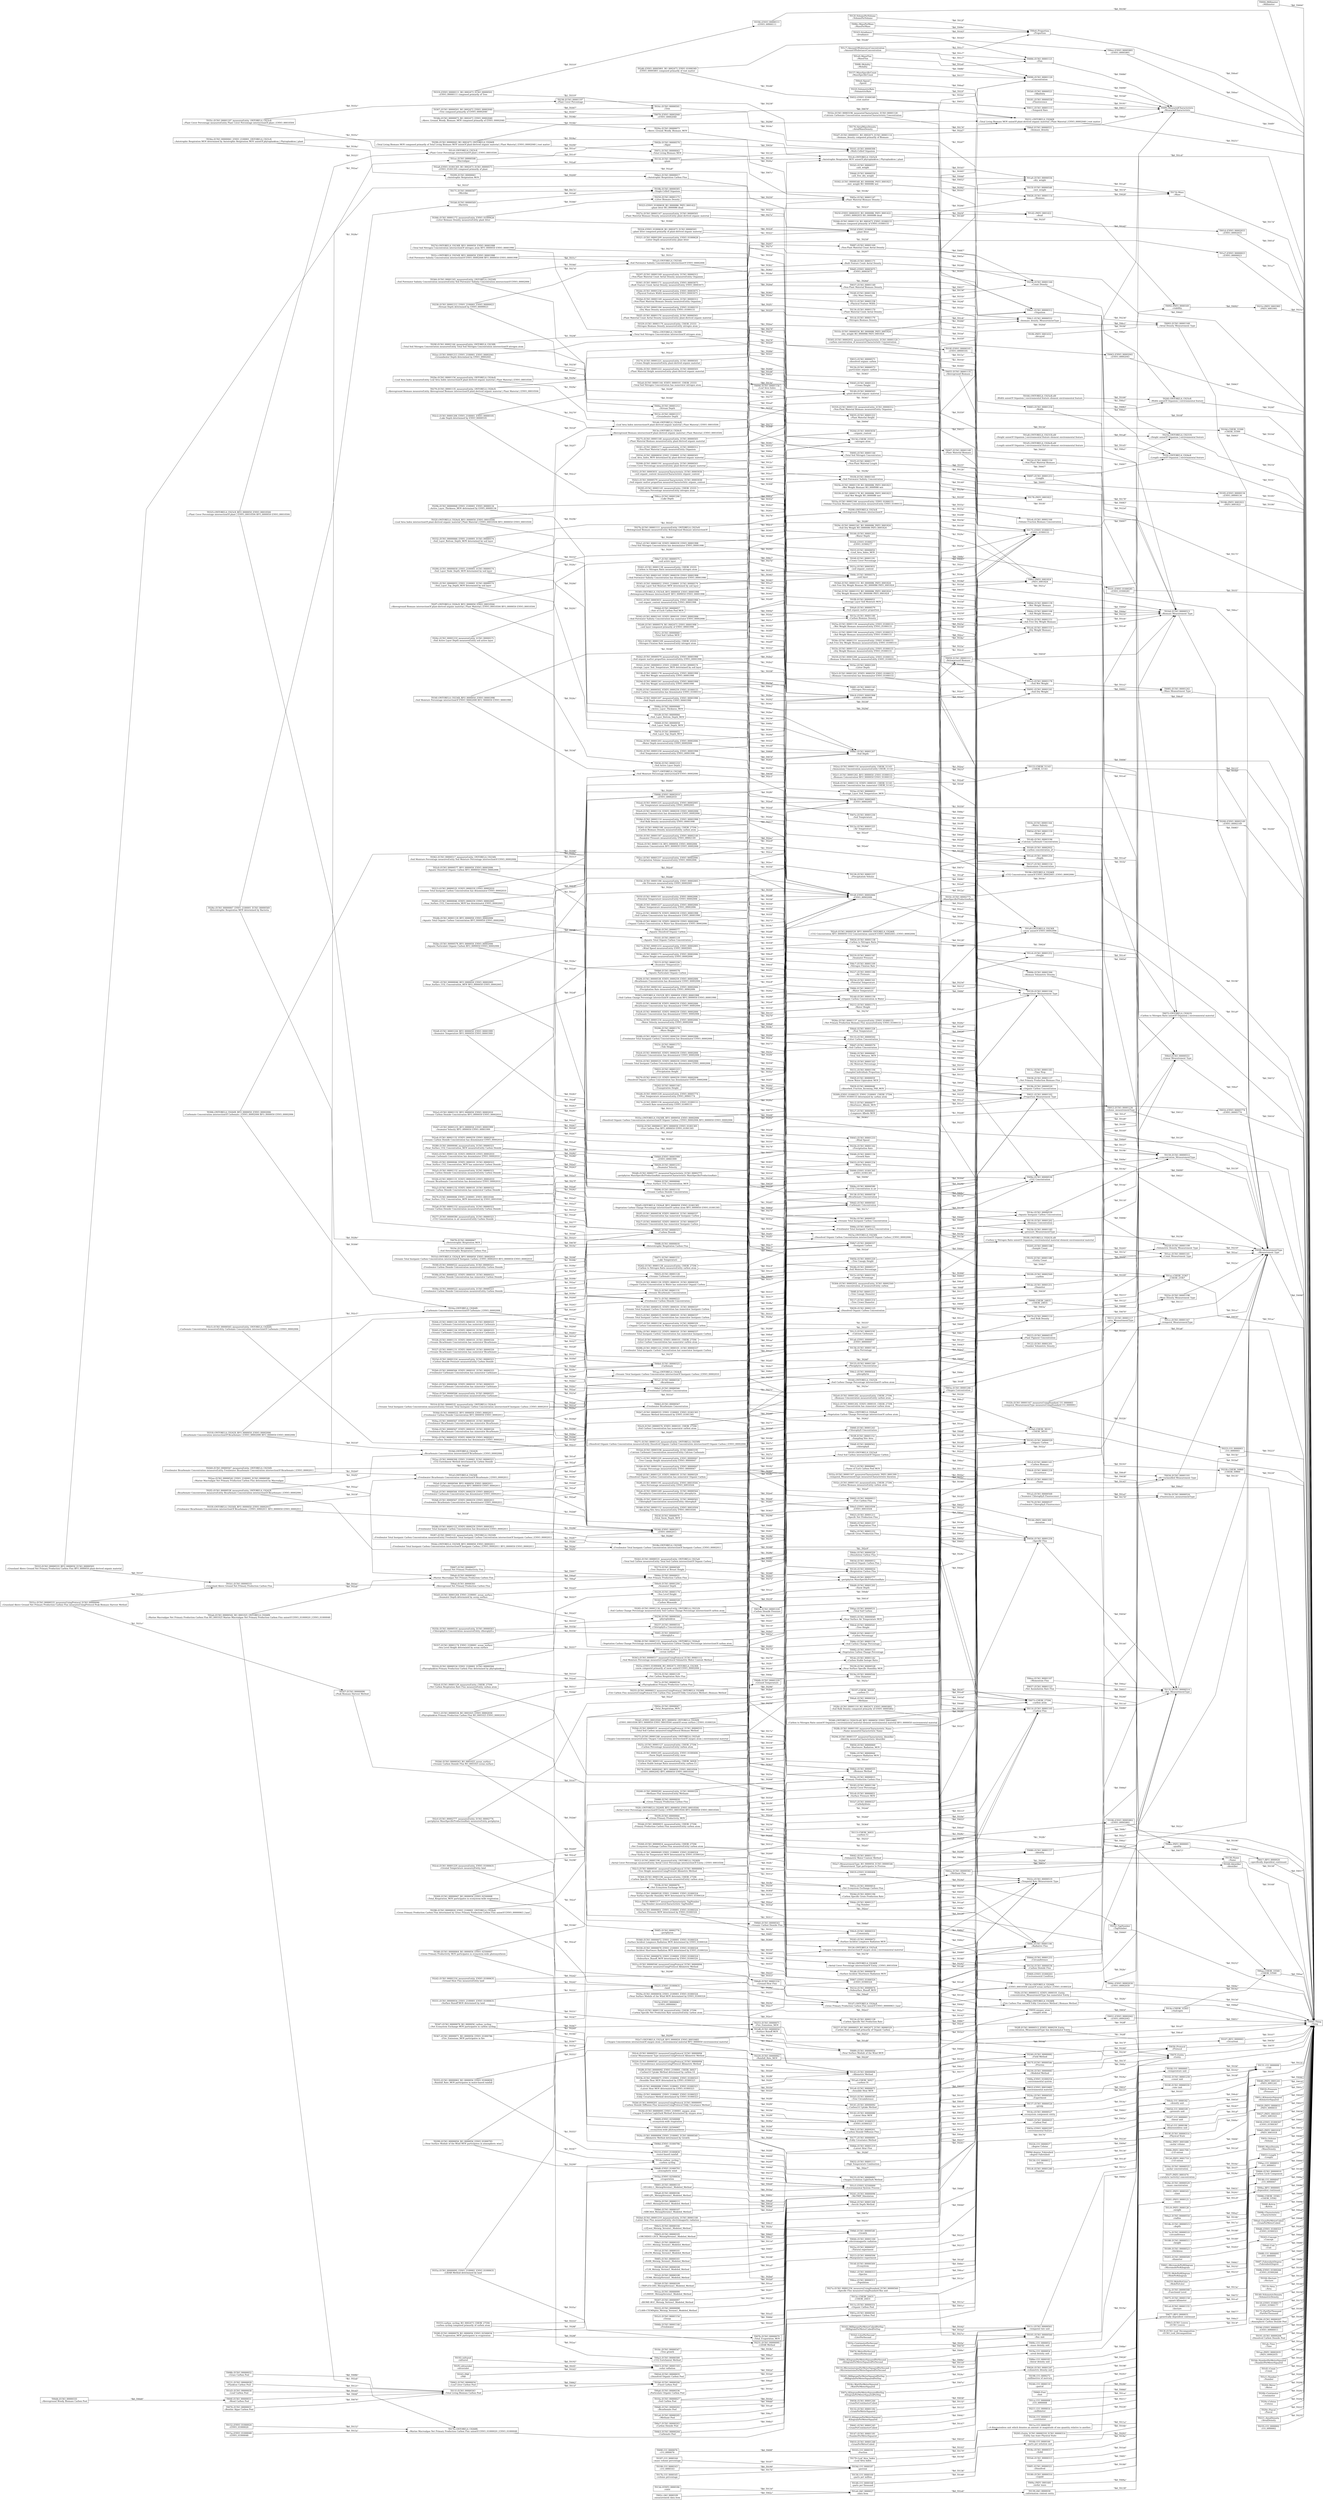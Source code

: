 strict digraph G {
  splines=polyline;
  rankdir=LR;
  T0000 [ label="T0000::Thing
::Thing" shape="box" ];
  T0001 [ label="T0001::ECSO_00000110
::VEGAS2.1_MstmipVersion1_Modeled_Method" shape="box" ];
  T0241 [ label="T0241::ECSO_00000096
::MsTMIP_Simulation" shape="box" ];
  T0002 [ label="T0002::ECSO_00000013
::Fire Carbon Flux" shape="box" ];
  T0114 [ label="T0114::ECSO_00001105
::Carbon Flux" shape="box" ];
  T0003 [ label="T0003::ECSO_00000049
::Near Surface Air Temperature MOV" shape="box" ];
  T0129 [ label="T0129::ECSO_00001104
::Temperature Measurement Type" shape="box" ];
  T0004 [ label="T0004::Millimeter
::Millimeter" shape="box" ];
  T0005 [ label="T0005::ECSO_00000025
::Carbon Pool" shape="box" ];
  T007f [ label="T007f::Entity
::Entity" shape="box" ];
  T0006 [ label="T0006::ENVO_00002010
::ENVO_00002010" shape="box" ];
  T0007 [ label="T0007::ECSO_00000037
::Annual Net Primary Productivity Flux" shape="box" ];
  T004e [ label="T004e::ECSO_00000021
::Net Primary Production Carbon Flux" shape="box" ];
  T0008 [ label="T0008::CHEBI_24835
::CHEBI_24835" shape="box" ];
  T01ac [ label="T01ac::CHEBI_23367
::CHEBI_23367" shape="box" ];
  T0009 [ label="T0009::ENVO_02500008
::ecosystem-wide respiration" shape="box" ];
  T01e3 [ label="T01e3::ENVO_02500000
::Environmental System Process" shape="box" ];
  T000a [ label="T000a::ECSO_00001212
::Stream Depth" shape="box" ];
  T0100 [ label="T0100::ECSO_00001203
::Water Depth" shape="box" ];
  T000b [ label="T000b::ECSO_00001200
::Biomass Volumetric Density" shape="box" ];
  T0218 [ label="T0218::ECSO_00001199
::Volumetric Density Measurement Type" shape="box" ];
  T000c [ label="T000c::KilogramPerMeterSquaredPerSecond
::KilogramPerMeterSquaredPerSecond" shape="box" ];
  T0105 [ label="T0105::ECSO_00000560
::flux unit" shape="box" ];
  T011c [ label="T011c::ECSO_00000561
::temporal rate unit" shape="box" ];
  T000d [ label="T000d::ECSO_00001139
::Wet Weight Biomass" shape="box" ];
  T016d [ label="T016d::ECSO_00000513
::Biomass Measurement Type" shape="box" ];
  T000e [ label="T000e::PATO_0001680
::molar volume" shape="box" ];
  T0046 [ label="T0046::PATO_0001241
::PATO_0001241" shape="box" ];
  T000f [ label="T000f::ECSO_00001127
::Carbon Percentage" shape="box" ];
  T019b [ label="T019b::ECSO_00000520
::Organic Carbon Concentration" shape="box" ];
  T0021 [ label="T0021::ECSO_00001102
::Proportion Measurement Type" shape="box" ];
  T0010 [ label="T0010::ECSO_00001248
::GramPerMeterCubed" shape="box" ];
  T0026 [ label="T0026::ECSO_00001247
::volumetric density unit" shape="box" ];
  T0011 [ label="T0011::ECSO_00001115
::Temporal Rate" shape="box" ];
  T00f9 [ label="T00f9::MeasuredCharacteristic
::MeasuredCharacteristic" shape="box" ];
  T0012 [ label="T0012::ECSO_00001236
::volume_measurementType" shape="box" ];
  T0098 [ label="T0098::MeasurementType
::Measurement Type" shape="box" ];
  T0013 [ label="T0013::ECSO_00001103
::solar radiation" shape="box" ];
  T0044 [ label="T0044::ECSO_00001100
::electromagnetic radiation" shape="box" ];
  T0014 [ label="T0014::ECSO_00001224
::Carbon Dioxide Pressure" shape="box" ];
  T023b [ label="T023b::ECSO_00001185
::pressure_MeasurementType" shape="box" ];
  T0015 [ label="T0015::ECSO_00000571
::dissolved organic carbon" shape="box" ];
  T0175 [ label="T0175::ENVO_01000155
::ENVO_01000155" shape="box" ];
  T0016 [ label="T0016::ENVO_00005774
::ENVO_00005774" shape="box" ];
  T0017 [ label="T0017::BFO_0000020
::specifically dependent continuant" shape="box" ];
  T0018 [ label="T0018::Pressure
::Pressure" shape="box" ];
  T0019 [ label="T0019::ENVO_01000406
::snow" shape="box" ];
  T001f [ label="T001f::ENVO_00010483
::environmental material" shape="box" ];
  T001a [ label="T001a::ECSO_00000341
::Inorganic Carbon Pool" shape="box" ];
  T001b [ label="T001b::ECSO_00000111
::VISIT_MstmipVersion1_Modeled_Method" shape="box" ];
  T001c [ label="T001c::KilometerSquared
::KilometerSquared" shape="box" ];
  T001d [ label="T001d::ENVO_00002033
::ENVO_00002033" shape="box" ];
  T001e [ label="T001e::ECSO_00000014
::Net Ecosystem Exchange Carbon Flux" shape="box" ];
  T0020 [ label="T0020::PATO_0000033
::PATO_0000033" shape="box" ];
  T0022 [ label="T0022::ECSO_00001223
::Precipitation Height" shape="box" ];
  T0212 [ label="T0212::ECSO_00001175
::Water Height" shape="box" ];
  T0023 [ label="T0023::ECSO_00001211
::Specifc Net Production Flux" shape="box" ];
  T0056 [ label="T0056::ECSO_00001256
::Specific Flux" shape="box" ];
  T0024 [ label="T0024::ECSO_00001138
::Carbon to Nitrogen Ratio" shape="box" ];
  T0072 [ label="T0072::ONTORELA_C0261X
::Carbon to Nitrogen Ratio unionOf Organism | environmental material" shape="box" ];
  T0025 [ label="T0025::ECSO_00001126
::Oceanic Carbonate Concentration" shape="box" ];
  T00d2 [ label="T00d2::ECSO_00000565
::Carbonate Concentration" shape="box" ];
  T00cb [ label="T00cb::UO_0000182
::density unit" shape="box" ];
  T0027 [ label="T0027::PATO_0001025
::PATO_0001025" shape="box" ];
  T0028 [ label="T0028::ECSO_00001114
::Biomass" shape="box" ];
  T017d [ label="T017d::Mass
::Mass" shape="box" ];
  T0029 [ label="T0029::ECSO_00001235
::Seawater Velocity" shape="box" ];
  T0033 [ label="T0033::ECSO_00001234
::Water Velocity" shape="box" ];
  T002a [ label="T002a::ECSO_00000582
::Methane Flux" shape="box" ];
  T0135 [ label="T0135::ECSO_00000514
::flux_MeasurementType" shape="box" ];
  T002b [ label="T002b::ECSO_00000570
::Algae" shape="box" ];
  T0161 [ label="T0161::ECSO_00000306
::Multi-Celled Organism" shape="box" ];
  T002c [ label="T002c::IAO_0000109
::measurement data item" shape="box" ];
  T01e6 [ label="T01e6::IAO_0000027
::data item" shape="box" ];
  T002d [ label="T002d::ECSO_00000035
::Dissolved Organic Carbon Pool" shape="box" ];
  T011e [ label="T011e::ECSO_00000331
::Organic Carbon Pool" shape="box" ];
  T002e [ label="T002e::ECSO_00000047
::Total_Respiration_MOV" shape="box" ];
  T0120 [ label="T0120::ECSO_00000016
::Respiration Carbon Flux" shape="box" ];
  T002f [ label="T002f::ECSO_00000059
::Snow Water Equivalent MOV" shape="box" ];
  T0030 [ label="T0030::ENVO_01000307
::ENVO_01000307" shape="box" ];
  T0031 [ label="T0031::PATO_0000165
::time" shape="box" ];
  T0065 [ label="T0065::PATO_0001018
::PATO_0001018" shape="box" ];
  T0032 [ label="T0032::ECSO_00001113
::High Temperature Combustion" shape="box" ];
  T0240 [ label="T0240::ECSO_00000082
::Field Method" shape="box" ];
  T022c [ label="T022c::ECSO_00000519
::Temporal Rate Measurement Type" shape="box" ];
  T0034 [ label="T0034::ECSO_00001101
::00 Unclassified Measurement Type" shape="box" ];
  T0035 [ label="T0035::ECSO_00001222
::Plant Material Height" shape="box" ];
  T01c6 [ label="T01c6::ECSO_00001252
::Height" shape="box" ];
  T0036 [ label="T0036::ECSO_00001210
::Soil Active Layer Depth" shape="box" ];
  T00bc [ label="T00bc::ECSO_00001207
::Soil Depth" shape="box" ];
  T0037 [ label="T0037::ECSO_00001149
::Non-Plant Material Biomass Density" shape="box" ];
  T00c1 [ label="T00c1::ECSO_00000552
::biomass_density_MeasurementType" shape="box" ];
  T0038 [ label="T0038::ECSO_00001137
::Net Primary Production Biomass Flux" shape="box" ];
  T0039 [ label="T0039::ECSO_00001125
::Dissolved Organic Carbon Concentration" shape="box" ];
  T0159 [ label="T0159::ECSO_00000512
::concentration_MeasurementType" shape="box" ];
  T003a [ label="T003a::ECSO_00001246
::Oxygen Concentration" shape="box" ];
  T003b [ label="T003b::Protocol
::Protocol" shape="box" ];
  T003c [ label="T003c::Volume
::Volume" shape="box" ];
  T003d [ label="T003d::ECSO_00000012
::Dissolved Organic Carbon Flux" shape="box" ];
  T003e [ label="T003e::ENVO_00002297
::environmental feature" shape="box" ];
  T003f [ label="T003f::ECSO_00000048
::Absorbed_Fraction_Incoming_PAR_MOV" shape="box" ];
  T0040 [ label="T0040::MassDensity
::MassDensity" shape="box" ];
  T0041 [ label="T0041::ECSO_00001245
::GramPerCentimeterCubed" shape="box" ];
  T009c [ label="T009c::UO_0000052
::mass density unit" shape="box" ];
  T0042 [ label="T0042::ECSO_00001112
::Volumetric Water Content Method" shape="box" ];
  T0043 [ label="T0043::ECSO_00001233
::Wind Speed" shape="box" ];
  T0045 [ label="T0045::ECSO_00001221
::Crown Height" shape="box" ];
  T0047 [ label="T0047::ECSO_00001148
::Plant Material Biomass" shape="box" ];
  T0048 [ label="T0048::ECSO_00001136
::Growth Rate" shape="box" ];
  T0049 [ label="T0049::ECSO_00001257
::Specific Respiration Flux" shape="box" ];
  T004a [ label="T004a::ECSO_00000580
::CO2 Concentration in air" shape="box" ];
  T009e [ label="T009e::ECSO_00000530
::CO2 Concentration" shape="box" ];
  T004b [ label="T004b::ECSO_00000045
::Total_Soil_Wetness_MOV" shape="box" ];
  T004c [ label="T004c::ENVO_00002030
::ENVO_00002030" shape="box" ];
  T004d [ label="T004d::ECSO_00000057
::Size of Each Carbon Pool MOV" shape="box" ];
  T015e [ label="T015e::ECSO_00001180
::Carbon Biomass Density" shape="box" ];
  T010e [ label="T010e::ECSO_00000015
::Primary Production Carbon Flux" shape="box" ];
  T004f [ label="T004f::ECSO_00000033
::Wood Carbon Pool" shape="box" ];
  T011f [ label="T011f::ECSO_00000343
::Total Living Biomass Carbon Pool" shape="box" ];
  T0050 [ label="T0050::ECSO_00000069
::Net_Shortwave_Radiation_MOV" shape="box" ];
  T00fc [ label="T00fc::ECSO_00001106
::Radiative Flux" shape="box" ];
  T0051 [ label="T0051::ENVO_00002042
::ENVO_00002042" shape="box" ];
  T0052 [ label="T0052::ENVO_01000349
::root matter" shape="box" ];
  T0251 [ label="T0251::ONTORELA_C0266X
::Total Living Biomass MOV unionOf plant-derived organic material | Plant Material | ENVO_00002040 | root matter" shape="box" ];
  T0053 [ label="T0053::Length
::Length" shape="box" ];
  T0054 [ label="T0054::UO_0000109
::pressure unit" shape="box" ];
  T0131 [ label="T0131::UO_0000000
::Unit" shape="box" ];
  T0055 [ label="T0055::ECSO_00001135
::Aboveground Biomass" shape="box" ];
  T0057 [ label="T0057::ECSO_00001123
::Net Assimilation Rate Flux" shape="box" ];
  T0058 [ label="T0058::ECSO_00001244
::GramPerCentimeterCubed" shape="box" ];
  T0059 [ label="T0059::ECSO_00001111
::Belowground Biomass" shape="box" ];
  T005a [ label="T005a::ECSO_00001232
::Specifc Gross Production Flux" shape="box" ];
  T005b [ label="T005b::ECSO_00001220
::Tree Canopy Height" shape="box" ];
  T005c [ label="T005c::ONTORELA_C0238X
::Total Soil Nitrogen Concentration intersectionOf nitrogen atom" shape="box" ];
  T0156 [ label="T0156::CHEBI_25555
::nitrogen atom" shape="box" ];
  T005d [ label="T005d::ECSO_00001159
::Water pH" shape="box" ];
  T005e [ label="T005e::ECSO_00001147
::Plant Material Biomass Density" shape="box" ];
  T005f [ label="T005f::oxygen_atom
::oxygen atom" shape="box" ];
  T014a [ label="T014a::CHEBI_33303
::chalcogen" shape="box" ];
  T0060 [ label="T0060::Foot
::foot" shape="box" ];
  T0247 [ label="T0247::UO_0000001
::linear unit" shape="box" ];
  T0061 [ label="T0061::MicromolePerKilogram
::MicromolePerKilogram" shape="box" ];
  T00ac [ label="T00ac::UO_0000051
::UO_0000051" shape="box" ];
  T0062 [ label="T0062::ECSO_00000034
::Leaf Litter Carbon Pool" shape="box" ];
  T01b6 [ label="T01b6::ECSO_00000206
::Fixed Carbon Pool" shape="box" ];
  T0063 [ label="T0063::ENVO_00002041
::ENVO_00002041" shape="box" ];
  T0064 [ label="T0064::ECSO_00000046
::Near_Surface_CO2_Concentration_MOV" shape="box" ];
  T0066 [ label="T0066::ECSO_00000010
::Carbon Cycle Component" shape="box" ];
  T0067 [ label="T0067::ENVO_01000324
::ENVO_01000324" shape="box" ];
  T0154 [ label="T0154::ONTORELA_C0244X
::ENVO_00010504 unionOf ocean surface | ENVO_01000324" shape="box" ];
  T0068 [ label="T0068::ECSO_00000058
::Soil_Layer_Node_Depth_MOV" shape="box" ];
  T0069 [ label="T0069::ENVO_01000203
::Environmental Condition" shape="box" ];
  T006a [ label="T006a::PATO_0000001
::quality" shape="box" ];
  T006b [ label="T006b::ECSO_00001146
::Freshwater" shape="box" ];
  T00ab [ label="T00ab::ECSO_00001208
::Secchi Depth Method" shape="box" ];
  T006c [ label="T006c::ECSO_00001134
::Soil Carbon Change Percentage" shape="box" ];
  T006d [ label="T006d::ECSO_00001255
::Circumference" shape="box" ];
  T00cf [ label="T00cf::ECSO_00000553
::Linear Measurement Type" shape="box" ];
  T006e [ label="T006e::ECSO_00001122
::Freshwater Total Inorganic Carbon Concentration" shape="box" ];
  T014e [ label="T014e::ECSO_00000539
::Aquatic Inorganic Carbon Concentration" shape="box" ];
  T006f [ label="T006f::ECSO_00001243
::Chlorophyll Concentration" shape="box" ];
  T0215 [ label="T0215::ECSO_00000518
::Plant Pigment Concentration" shape="box" ];
  T0070 [ label="T0070::ECSO_00001110
::Soil Bulk Density" shape="box" ];
  T022e [ label="T022e::ECSO_00001198
::Mass Density Measurement Type" shape="box" ];
  T0071 [ label="T0071::ECSO_00001231
::Lake Temperature" shape="box" ];
  T00fd [ label="T00fd::ECSO_00001227
::Water Temperature" shape="box" ];
  T0073 [ label="T0073::CHEBI_27594
::carbon atom" shape="box" ];
  T00aa [ label="T00aa::CHEBI_33560
::CHEBI_33560" shape="box" ];
  T0074 [ label="T0074::MeterPerSecond
::MeterPerSecond" shape="box" ];
  T0075 [ label="T0075::ECSO_00001158
::square kilometer" shape="box" ];
  T0146 [ label="T0146::UO_0000047
::UO_0000047" shape="box" ];
  T0076 [ label="T0076::ECSO_00000031
::Benthic Algae Carbon Pool" shape="box" ];
  T0077 [ label="T0077::BFO_0000031
::generically dependent continuant" shape="box" ];
  T00ba [ label="T00ba::BFO_0000005
::dependent continuant" shape="box" ];
  T0078 [ label="T0078::ECSO_00000067
::Heterotrophic Respiration MOV" shape="box" ];
  T00f8 [ label="T00f8::ECSO_00000018
::Heterotrophic Respiration Carbon Flux" shape="box" ];
  T0079 [ label="T0079::ENVO_00002040
::ENVO_00002040" shape="box" ];
  T007a [ label="T007a::KilogramPerMeterSquaredPerDay
::KilogramPerMeterSquaredPerDay" shape="box" ];
  T007b [ label="T007b::ECSO_00000079
::Total_Evaporation_MOV" shape="box" ];
  T007c [ label="T007c::ECSO_00000043
::Total Living Biomass MOV" shape="box" ];
  T007d [ label="T007d::ECSO_00000055
::Soil_Layer_Top_Depth_MOV" shape="box" ];
  T007e [ label="T007e::ECSO_00001230
::Soil Temperature" shape="box" ];
  T0080 [ label="T0080::ECSO_00001157
::Identity" shape="box" ];
  T0081 [ label="T0081::ECSO_00001145
::Nitrogen Percentage" shape="box" ];
  T0082 [ label="T0082::ECSO_00001133
::Vegetation Carbon Change Percentage" shape="box" ];
  T0083 [ label="T0083::ECSO_00001254
::Width" shape="box" ];
  T020f [ label="T020f::ONTORELA_C025eX
::Width unionOf Organism | environmental feature" shape="box" ];
  T0084 [ label="T0084::ECSO_00001121
::Flux" shape="box" ];
  T0085 [ label="T0085::ECSO_00001242
::Mass Measurement Type" shape="box" ];
  T0086 [ label="T0086::CHEBI_33582
::CHEBI_33582" shape="box" ];
  T0087 [ label="T0087::ECSO_00001169
::Non-Plant Material Count Aerial Density" shape="box" ];
  T0234 [ label="T0234::ECSO_00001160
::Count Density" shape="box" ];
  T0088 [ label="T0088::ECSO_00000020
::Gross Primary Production Carbon Flux" shape="box" ];
  T0089 [ label="T0089::ECSO_00000056
::Near Surface Module of the Wind MOV" shape="box" ];
  T008a [ label="T008a::ECSO_00000068
::Active_Layer_Thickness_MOV" shape="box" ];
  T008b [ label="T008b::ECSO_00000032
::Grass Carbon Pool" shape="box" ];
  T008c [ label="T008c::ECSO_00000044
::Net Longwave Radiation MOV" shape="box" ];
  T008d [ label="T008d::ENVO_01000786
::fire" shape="box" ];
  T008e [ label="T008e::MassPerMass
::MassPerMass" shape="box" ];
  T00e4 [ label="T00e4::Proportion
::Proportion" shape="box" ];
  T008f [ label="T008f::Kelvin
::Kelvin" shape="box" ];
  T0090 [ label="T0090::ECSO_00001120
::Concentration" shape="box" ];
  T0091 [ label="T0091::ECSO_00001241
::Soil Dry Weight" shape="box" ];
  T0092 [ label="T0092::PATO_0000169
::viability" shape="box" ];
  T021e [ label="T021e::PATO_0001995
::PATO_0001995" shape="box" ];
  T0093 [ label="T0093::ECSO_00001168
::Areal Density Measurement Type" shape="box" ];
  T0094 [ label="T0094::ECSO_00001156
::Leaf Area Index" shape="box" ];
  T0095 [ label="T0095::ECSO_00001144
::Total Soil Nitrogen Concentration" shape="box" ];
  T0096 [ label="T0096::ECSO_00001132
::Oceanic Carbon Dioxide Concentration" shape="box" ];
  T0097 [ label="T0097::ECSO_00001253
::Length" shape="box" ];
  T01fc [ label="T01fc::ONTORELA_C026eX
::Length unionOf Organism | environmental feature" shape="box" ];
  T0099 [ label="T0099::ENVO_01001305
::ENVO_01001305" shape="box" ];
  T009a [ label="T009a::PATO_0001681
::molar mass" shape="box" ];
  T0201 [ label="T0201::PATO_0000125
::mass" shape="box" ];
  T009b [ label="T009b::Characteristic
::Characteristic" shape="box" ];
  T009d [ label="T009d::degree_Fahrenheit
::degree Fahrenheit" shape="box" ];
  T01fd [ label="T01fd::UO_0000005
::temperature unit" shape="box" ];
  T009f [ label="T009f::UO_0000076
::UO_0000076" shape="box" ];
  T0103 [ label="T0103::UO_0000191
::fraction" shape="box" ];
  T00a0 [ label="T00a0::ECSO_00000542
::Marine Macroalgae Net Primary Production Carbon Flux" shape="box" ];
  T00a1 [ label="T00a1::ECSO_00000312
::Organism" shape="box" ];
  T021b [ label="T021b::ONTORELA_C0231X
::Height unionOf Organism | environmental feature" shape="box" ];
  T00a2 [ label="T00a2::ECSO_00000554
::radius" shape="box" ];
  T00a3 [ label="T00a3::ECSO_00000300
::CO2 Enrichment Method" shape="box" ];
  T0213 [ label="T0213::ECSO_00000506
::Manipulative experiment" shape="box" ];
  T00a4 [ label="T00a4::ECSO_00000324
::Methane" shape="box" ];
  T0193 [ label="T0193::ECSO_00000329
::Organic Carbon" shape="box" ];
  T00a5 [ label="T00a5::ECSO_00000566
::Freshwater Carbonate Concentration" shape="box" ];
  T00a6 [ label="T00a6::ECSO_00000336
::Particulate Organic Carbon Pool" shape="box" ];
  T00a7 [ label="T00a7::ECSO_00000203
::Carbon Dioxide Pool" shape="box" ];
  T00a8 [ label="T00a8::ECSO_00000106
::SIB3-JPL_MstmipVersion1_Modeled_Method" shape="box" ];
  T00a9 [ label="T00a9::ECSO_00000579
::Soil organic matter proportion" shape="box" ];
  T00ad [ label="T00ad::GramPerMeterCubed
::GramPerMeterCubed" shape="box" ];
  T00ae [ label="T00ae::ECSO_00000531
::Total Soil Carbon" shape="box" ];
  T01cf [ label="T01cf::ECSO_00001143
::Carbon Biomass" shape="box" ];
  T00af [ label="T00af::ECSO_00000301
::Aboveground Net Primary Production Carbon Flux" shape="box" ];
  T00b0 [ label="T00b0::ECSO_00000543
::Oceanic Carbon Dioxide Flux" shape="box" ];
  T015d [ label="T015d::ECSO_00000536
::Carbon Dioxide Flux" shape="box" ];
  T00b1 [ label="T00b1::ECSO_00000313
::Species" shape="box" ];
  T0137 [ label="T0137::ECSO_00000526
::group" shape="box" ];
  T00b2 [ label="T00b2::ECSO_00000555
::Biomass Method" shape="box" ];
  T00bd [ label="T00bd::ONTORELA_C0248X
::Fire Carbon Flux unionOf Eddy Covariance Method | Biomass Method" shape="box" ];
  T00b3 [ label="T00b3::ECSO_00000204
::Carbonate Pool" shape="box" ];
  T00b4 [ label="T00b4::ECSO_00000325
::Carbonate" shape="box" ];
  T00b7 [ label="T00b7::ECSO_00000337
::Inorganic Carbon" shape="box" ];
  T00b5 [ label="T00b5::ECSO_00000567
::Freshwater Bicarbonate Concentration" shape="box" ];
  T0138 [ label="T0138::ECSO_00000538
::Bicarbonate Concentration" shape="box" ];
  T00b6 [ label="T00b6::ECSO_00000107
::SIBCASA_MstmipVersion1_Modeled_Method" shape="box" ];
  T00b8 [ label="T00b8::ECSO_00000578
::Aquatic Particulate Organic Carbon" shape="box" ];
  T01dd [ label="T01dd::ECSO_00001130
::Organic Carbon Concentration in Water" shape="box" ];
  T00b9 [ label="T00b9::ENVO_00001999
::ENVO_00001999" shape="box" ];
  T00bb [ label="T00bb::ECSO_00001219
::Latent Heat Flux" shape="box" ];
  T01ed [ label="T01ed::ECSO_00001250
::Depth" shape="box" ];
  T00be [ label="T00be::UO_0000183
::linear density unit" shape="box" ];
  T00bf [ label="T00bf::ECSO_00000540
::Growth" shape="box" ];
  T017f [ label="T017f::ECSO_00000546
::Process" shape="box" ];
  T00c0 [ label="T00c0::ECSO_00000310
::Community" shape="box" ];
  T00c2 [ label="T00c2::ECSO_00000564
::pheophytin" shape="box" ];
  T01bd [ label="T01bd::CHEBI_38101
::CHEBI_38101" shape="box" ];
  T00c3 [ label="T00c3::ECSO_00000201
::Carbon Dioxide Diffusion Flux" shape="box" ];
  T00c4 [ label="T00c4::ENVO_01000323
::ENVO_01000323" shape="box" ];
  T00c5 [ label="T00c5::ECSO_00000104
::LPJ-wsl_Mstmip_Version1_Modeled_Method" shape="box" ];
  T00c6 [ label="T00c6::ECSO_00000577
::Aquatic Dissolved Organic Carbon" shape="box" ];
  T00c7 [ label="T00c7::ECSO_00001109
::Nitrogen Fixation Rate" shape="box" ];
  T00c8 [ label="T00c8::ECSO_00001218
::Occurrence" shape="box" ];
  T00c9 [ label="T00c9::ENVO_00001998
::ENVO_00001998" shape="box" ];
  T00ca [ label="T00ca::ECSO_00001206
::Lake Depth" shape="box" ];
  T00cc [ label="T00cc::PATO_0001824
::PATO_0001824" shape="box" ];
  T00cd [ label="T00cd::ECSO_00000541
::Tree Height" shape="box" ];
  T00ce [ label="T00ce::ECSO_00000311
::Population" shape="box" ];
  T00d0 [ label="T00d0::ECSO_00000202
::Bicarbonate Pool" shape="box" ];
  T00d1 [ label="T00d1::ECSO_00000323
::Carbon Dioxide" shape="box" ];
  T00d3 [ label="T00d3::ECSO_00000105
::ORCHIDEE-LSCE_MstmipVersion1_Modeled_Method" shape="box" ];
  T00d4 [ label="T00d4::ECSO_00000335
::Aboveground Woody Biomass Carbon Pool" shape="box" ];
  T00d5 [ label="T00d5::ENVO_00003075
::ENVO_00003075" shape="box" ];
  T00d6 [ label="T00d6::ENVO_01000321
::ENVO_01000321" shape="box" ];
  T00d7 [ label="T00d7::ECSO_00000576
::Soil Carbon Concentration" shape="box" ];
  T00d8 [ label="T00d8::ENVO_01000793
::atmospheric wind" shape="box" ];
  T00d9 [ label="T00d9::ECSO_00001205
::Snow Depth" shape="box" ];
  T00da [ label="T00da::ECSO_00001108
::Ash Weight Biomass" shape="box" ];
  T00db [ label="T00db::ECSO_00001229
::Ground Temperature" shape="box" ];
  T00dc [ label="T00dc::ECSO_00001217
::Tag Number" shape="box" ];
  T00dd [ label="T00dd::ECSO_00000550
::ash_free_dry_weight" shape="box" ];
  T01a0 [ label="T01a0::ECSO_00000556
::dry_weight" shape="box" ];
  T00de [ label="T00de::ECSO_00000320
::Dissolution Carbon Flux" shape="box" ];
  T00df [ label="T00df::ECSO_00000562
::chlorophyll" shape="box" ];
  T00e0 [ label="T00e0::ECSO_00002777
::periphyton MassSpecificProductionRate" shape="box" ];
  T00e1 [ label="T00e1::ECSO_00000102
::GTEC_Mstmip_Version1_Modeled_Method" shape="box" ];
  T00e2 [ label="T00e2::ECSO_00000017
::Autotrophic Respiration Carbon Flux" shape="box" ];
  T00e3 [ label="T00e3::ECSO_Leaves
::ECSO_Leaves" shape="box" ];
  T0243 [ label="T0243::Concept
::Concept" shape="box" ];
  T00e5 [ label="T00e5::ENVO_00010504
::ENVO_00010504" shape="box" ];
  T00e6 [ label="T00e6::Unit
::Unit" shape="box" ];
  T00e7 [ label="T00e7::ECSO_00000575
::soil active layer" shape="box" ];
  T00fe [ label="T00fe::ECSO_00000574
::soil layer" shape="box" ];
  T00e8 [ label="T00e8::ECSO_00001216
::Ground Heat Flux" shape="box" ];
  T00e9 [ label="T00e9::ECSO_00001204
::Seawater Depth" shape="box" ];
  T00ea [ label="T00ea::ECSO_00001107
::Momentum Flux" shape="box" ];
  T00eb [ label="T00eb::ECSO_00001228
::Peat Temperature" shape="box" ];
  T00ec [ label="T00ec::ONTORELA_C026aX
::Vegetation Carbon Change Percentage intersectionOf carbon atom" shape="box" ];
  T00ed [ label="T00ed::Speed
::Speed" shape="box" ];
  T00ee [ label="T00ee::ENVO_00005801
::ENVO_00005801" shape="box" ];
  T00ef [ label="T00ef::ECSO_00000551
::biomass_density" shape="box" ];
  T00f0 [ label="T00f0::UO_0000095
::UO_0000095" shape="box" ];
  T00f1 [ label="T00f1::ECSO_00000321
::Dissolved" shape="box" ];
  T019f [ label="T019f::ECSO_00000314
::Physical State" shape="box" ];
  T00f2 [ label="T00f2::ECSO_00000563
::chloroplyll-a" shape="box" ];
  T00f3 [ label="T00f3::ECSO_00000103
::ISAM_Mstmip_Version1_Modeled_Method" shape="box" ];
  T00f4 [ label="T00f4::PATO_0001709
::2-D extent" shape="box" ];
  T00f5 [ label="T00f5::ECSO_00002776
::periphyton" shape="box" ];
  T00f6 [ label="T00f6::Molality
::Molality" shape="box" ];
  T00f7 [ label="T00f7::FahrenheitDegree
::FahrenheitDegree" shape="box" ];
  T00fa [ label="T00fa::ENVO_01000254
::environmental system" shape="box" ];
  T00fb [ label="T00fb::ENVO_01000266
::ENVO_01000266" shape="box" ];
  T01f1 [ label="T01f1::ENVO_01000281
::ENVO_01000281" shape="box" ];
  T00ff [ label="T00ff::ECSO_00001215
::Tree Canopy Diameter" shape="box" ];
  T01de [ label="T01de::ECSO_00001251
::Diameter" shape="box" ];
  T0101 [ label="T0101::ECSO_00001118
::Aquatic Total Organic Carbon Concentration" shape="box" ];
  T0102 [ label="T0102::ECSO_00001239
::count unit" shape="box" ];
  T011a [ label="T011a::UO_0000190
::A dimensionless unit which denotes an amount or magnitude of one quantity relative to another." shape="box" ];
  T0104 [ label="T0104::Hectare
::Hectare" shape="box" ];
  T0106 [ label="T0106::ENVO_00005802
::ENVO_00005802" shape="box" ];
  T0107 [ label="T0107::BFO_0000003
::Occurrent" shape="box" ];
  T0108 [ label="T0108::ECSO_00000100
::CLM_Mstmip_Version1_Modeled_Method" shape="box" ];
  T0109 [ label="T0109::ECSO_00002569
::carbon" shape="box" ];
  T010a [ label="T010a::ECSO_00000027
::Soil Carbon Pool" shape="box" ];
  T010b [ label="T010b::ONTORELA_C0250X
::Freshwater Total Inorganic Carbon Concentration intersectionOf Inorganic Carbon | ENVO_00002011" shape="box" ];
  T010c [ label="T010c::ECSO_00002775
::MassSpecificProductionRate" shape="box" ];
  T010d [ label="T010d::CHEBI_33300
::CHEBI_33300" shape="box" ];
  T010f [ label="T010f::ENVO_00000105
::ENVO_00000105" shape="box" ];
  T0110 [ label="T0110::MicroeinsteinsPerMeterSquaredPerSecond
::MicroeinsteinsPerMeterSquaredPerSecond" shape="box" ];
  T0111 [ label="T0111::ECSO_00001117
::area_MeasurementType" shape="box" ];
  T0112 [ label="T0112::ECSO_00001238
::Physical Feature Width" shape="box" ];
  T0113 [ label="T0113::CHEBI_36931
::carbon-12" shape="box" ];
  T0115 [ label="T0115::ECSO_00001226
::Seawater Temperature" shape="box" ];
  T0116 [ label="T0116::ECSO_00000573
::plant" shape="box" ];
  T01c4 [ label="T01c4::ONTORELA_C025cX
::Autotrophic Respiration MOV unionOf phytoplankton | Phytoplankton | plant" shape="box" ];
  T0117 [ label="T0117::ECSO_00001214
::Tree Crown Diameter" shape="box" ];
  T0118 [ label="T0118::ECSO_00001202
::Biomass Concentration" shape="box" ];
  T0119 [ label="T0119::ECSO_00001129
::Net Carbon Respiration Rate Flux" shape="box" ];
  T01af [ label="T01af::UO_0000186
::dimensionless unit" shape="box" ];
  T011b [ label="T011b::Area
::Area" shape="box" ];
  T018f [ label="T018f::ECSO_00000559
::rate unit" shape="box" ];
  T011d [ label="T011d::ECSO_00000101
::DLEM_Mstmip_Version1_Modeled_Method" shape="box" ];
  T0121 [ label="T0121::ECSO_00000028
::Plankton Carbon Pool" shape="box" ];
  T0122 [ label="T0122::ECSO_00001201
::Number Volumetric Density" shape="box" ];
  T0123 [ label="T0123::CHEBI_51143
::CHEBI_51143" shape="box" ];
  T0124 [ label="T0124::ECSO_00001128
::Carbon Specific Net Production Rate" shape="box" ];
  T0125 [ label="T0125::ECSO_00001249
::Pheophytin Concentration" shape="box" ];
  T0126 [ label="T0126::ONTORELA_C025aX
::Oxygen Concentration intersectionOf oxygen atom | environmental material" shape="box" ];
  T0127 [ label="T0127::ECSO_00001116
::Ammonium Concentration" shape="box" ];
  T0128 [ label="T0128::ECSO_00001237
::Precipitation Volume" shape="box" ];
  T012a [ label="T012a::ECSO_00001225
::Air Temperature" shape="box" ];
  T012b [ label="T012b::ECSO_00000572
::particulate organic carbon" shape="box" ];
  T012c [ label="T012c::ECSO_00001213
::Groundwater Depth" shape="box" ];
  T012d [ label="T012d::PATO_0001710
::3-D extent" shape="box" ];
  T012e [ label="T012e::CHEBI_24431
::CHEBI_24431" shape="box" ];
  T014c [ label="T014c::ECSO_00000527
::ecosystem component entity" shape="box" ];
  T012f [ label="T012f::VolumePerVolume
::VolumePerVolume" shape="box" ];
  T0130 [ label="T0130::UO_0000012
::kelvin" shape="box" ];
  T0132 [ label="T0132::ECSO_00001182
::GramPerMeterSquared" shape="box" ];
  T0133 [ label="T0133::ECSO_00000502
::Litter Carbon Concentration" shape="box" ];
  T0134 [ label="T0134::ECSO_00001170
::Plant Material Count Aerial Density" shape="box" ];
  T0136 [ label="T0136::UO_0000169
::parts per million" shape="box" ];
  T016b [ label="T016b::UO_0000166
::parts per notation unit" shape="box" ];
  T0139 [ label="T0139::IAO_0000030
::information content entity" shape="box" ];
  T013a [ label="T013a::ECSO_00000308
::Functional Level" shape="box" ];
  T013b [ label="T013b::ECSO_00001195
::Area Percentage" shape="box" ];
  T013c [ label="T013c::ECSO_00001183
::Time Step" shape="box" ];
  T01cc [ label="T01cc::ECSO_00001167
::temporal_MeasurementType" shape="box" ];
  T013d [ label="T013d::STATO_0000184
::ratio" shape="box" ];
  T013e [ label="T013e::ONTORELA_C026cX
::Aboveground Biomass intersectionOf plant-derived organic material | Plant Material | ENVO_00010504" shape="box" ];
  T0149 [ label="T0149::ECSO_00000503
::plant-derived organic material" shape="box" ];
  T013f [ label="T013f::ECSO_Leaf_Decomposition
::ECSO_Leaf_Decomposition" shape="box" ];
  T0140 [ label="T0140::VolumetricDensity
::VolumetricDensity" shape="box" ];
  T0141 [ label="T0141::ECSO_00000092
::Carbon14 Uptake Method" shape="box" ];
  T0142 [ label="T0142::ECSO_00000080
::Latent Heat MOV" shape="box" ];
  T0143 [ label="T0143::ECSO_00000094
::Allometric Method" shape="box" ];
  T0144 [ label="T0144::PATO_0001309
::duration" shape="box" ];
  T0145 [ label="T0145::ECSO_00001193
::Name" shape="box" ];
  T0147 [ label="T0147::ECSO_00001181
::NumberPerMeterSquared" shape="box" ];
  T019a [ label="T019a::UO_0000054
::areal density unit" shape="box" ];
  T0148 [ label="T0148::UO_0000168
::parts per thousand" shape="box" ];
  T014b [ label="T014b::ECSO_00000515
::depth" shape="box" ];
  T014d [ label="T014d::ONTORELA_C0240X
::Aerial Cover Percentage intersectionOf Entity | ENVO_00010504" shape="box" ];
  T014f [ label="T014f::ECSO_00000309
::Ecosystem" shape="box" ];
  T0150 [ label="T0150::ENVO_01000177
::ENVO_01000177" shape="box" ];
  T0151 [ label="T0151::ECSO_00001194
::Sampled Individuals Proportion" shape="box" ];
  T0152 [ label="T0152::ENVO_01000020
::ENVO_01000020" shape="box" ];
  T0176 [ label="T0176::ONTORELA_C0268X
::Marine Macroalgae Net Primary Production Carbon Flux unionOf ENVO_01000020 | ENVO_01000048" shape="box" ];
  T0153 [ label="T0153::KilogramPerMeterSquared
::KilogramPerMeterSquared" shape="box" ];
  T0155 [ label="T0155::ECSO_00000093
::Oxygen Evolution LightDark Method" shape="box" ];
  T0157 [ label="T0157::MassSpecificCount
::MassSpecificCount" shape="box" ];
  T0158 [ label="T0158::Name
::Name" shape="box" ];
  T015a [ label="T015a::ENVO_01000048
::ENVO_01000048" shape="box" ];
  T015b [ label="T015b::ECSO_00000524
::Fluorescence_measurementType" shape="box" ];
  T015c [ label="T015c::ECSO_00001192
::Canopy Percentage" shape="box" ];
  T015f [ label="T015f::ECSO_00000548
::wet_weight" shape="box" ];
  T0160 [ label="T0160::ONTORELA_C0252X
::Soil Carbon Change Percentage intersectionOf carbon atom" shape="box" ];
  T0162 [ label="T0162::MilligramPerMeterCubedPerDay
::MilligramPerMeterCubedPerDay" shape="box" ];
  T0163 [ label="T0163::Irradiance
::Irradiance" shape="box" ];
  T0164 [ label="T0164::ENVO_01000277
::ENVO_01000277" shape="box" ];
  T01a9 [ label="T01a9::ONTORELA_C0236X
::snow unionOf ENVO_00002006" shape="box" ];
  T0165 [ label="T0165::PAR
::PAR" shape="box" ];
  T0166 [ label="T0166::ONTORELA_C025eX-el0
::Width unionOf Organism | environmental feature element environmental feature" shape="box" ];
  T0167 [ label="T0167::ECSO_00000090
::Peak Biomass Harvest Method" shape="box" ];
  T0168 [ label="T0168::Identifier
::Identifier" shape="box" ];
  T0169 [ label="T0169::ECSO_00002932
::carbon concentration_of" shape="box" ];
  T016a [ label="T016a::ONTORELA_C0264X
::Carbonate Concentration intersectionOf Carbonate | ENVO_00002006" shape="box" ];
  T016c [ label="T016c::ECSO_00000501
::Tree" shape="box" ];
  T016e [ label="T016e::ECSO_00000525
::molar concentration" shape="box" ];
  T016f [ label="T016f::ECSO_00001191
::Crown Cover Percentage" shape="box" ];
  T0170 [ label="T0170::ECSO_00000537
::Freshwater Chlorophyll Fluorescence" shape="box" ];
  T0171 [ label="T0171::ECSO_00000307
::Microbe" shape="box" ];
  T018b [ label="T018b::ECSO_00000305
::Single-Celled Organism" shape="box" ];
  T0172 [ label="T0172::PartPerThousand
::PartPerThousand" shape="box" ];
  T0173 [ label="T0173::ECSO_00000549
::Tree Diameter at Breast Height" shape="box" ];
  T019e [ label="T019e::ECSO_00000544
::Tree Diameter" shape="box" ];
  T0174 [ label="T0174::ArealMassDensity
::ArealMassDensity" shape="box" ];
  T0177 [ label="T0177::ECSO_00000091
::Eddy Covariance Method" shape="box" ];
  T0178 [ label="T0178::PATO_0001823
::wet" shape="box" ];
  T0186 [ label="T0186::PATO_0001822
::PATO_0001822" shape="box" ];
  T0179 [ label="T0179::Leaf_Area_Index
::Leaf Area Index" shape="box" ];
  T017a [ label="T017a::ECSO_00000510
::circumference" shape="box" ];
  T017b [ label="T017b::UO_0000165
::volume percentage" shape="box" ];
  T019d [ label="T019d::UO_0000187
::percent" shape="box" ];
  T017c [ label="T017c::ECSO_00000522
::Freshwater Carbon Dioxide Concentration" shape="box" ];
  T017e [ label="T017e::ECSO_00000534
::Phytoplankton Primary Production Carbon Flux" shape="box" ];
  T0180 [ label="T0180::ECSO_00000316
::Liquid" shape="box" ];
  T0181 [ label="T0181::ECSO_00000558
::Fluorescence" shape="box" ];
  T0182 [ label="T0182::ECSO_00000328
::Carbon Monoxide" shape="box" ];
  T0183 [ label="T0183::ECSO_00001190
::Aerial Cover Percentage" shape="box" ];
  T0184 [ label="T0184::ECSO_00000207
::Atmospheric Carbon Dioxide Pool" shape="box" ];
  T0185 [ label="T0185::ENVO_00000134
::ENVO_00000134" shape="box" ];
  T0187 [ label="T0187::UO_0000164
::mass volume percentage" shape="box" ];
  T0188 [ label="T0188::ECSO_00000511
::height" shape="box" ];
  T0189 [ label="T0189::ECSO_00000523
::thickness" shape="box" ];
  T018a [ label="T018a::ECSO_00000535
::Oceanic Total Inorganic Carbon Concentration" shape="box" ];
  T018c [ label="T018c::ECSO_00000547
::Tree growth" shape="box" ];
  T018d [ label="T018d::ONTORELA_C0242X
::Bicarbonate Concentration intersectionOf Bicarbonate | ENVO_00002006" shape="box" ];
  T01a1 [ label="T01a1::ECSO_00000326
::Bicarbonate" shape="box" ];
  T018e [ label="T018e::ECSO_00000317
::Solid" shape="box" ];
  T0190 [ label="T0190::ENVO_00000015
::ENVO_00000015" shape="box" ];
  T0191 [ label="T0191::ECSO_00000208
::Dissolved Carbon Dioxide Pool" shape="box" ];
  T0192 [ label="T0192::infrared
::infrared" shape="box" ];
  T0228 [ label="T0228::CHEBI_50860
::CHEBI_50860" shape="box" ];
  T0194 [ label="T0194::ENVO_00000111
::ENVO_00000111" shape="box" ];
  T0195 [ label="T0195::ONTORELA_C023aX
::Total Soil Carbon intersectionOf Organic Carbon" shape="box" ];
  T0196 [ label="T0196::ONTORELA_C0246X
::CO2 Concentration unionOf ENVO_00002005 | ENVO_00002006" shape="box" ];
  T0197 [ label="T0197::CHEBI_36928
::carbon-13" shape="box" ];
  T0198 [ label="T0198::UO_0000272
::millimetres of mercury" shape="box" ];
  T0199 [ label="T0199::UO_0000163
::UO_0000163" shape="box" ];
  T019c [ label="T019c::ECSO_00000532
::Soil Heterotrophic Respiration Carbon Flux" shape="box" ];
  T01a2 [ label="T01a2::ECSO_00000568
::'Seawater Chlorophyll Fluorescence'" shape="box" ];
  T01a3 [ label="T01a3::ONTORELA_C0254X
::Soil Porewater Salinity Concentration intersectionOf ENVO_00002006" shape="box" ];
  T01df [ label="T01df::ENVO_00002006
::ENVO_00002006" shape="box" ];
  T01a4 [ label="T01a4::ECSO_00000205
::Methane Pool" shape="box" ];
  T01a5 [ label="T01a5::ECSO_00000108
::TEM6_MstmipVersion1_Modeled_Method" shape="box" ];
  T01a6 [ label="T01a6::ENVO_00000047
::ENVO_00000047" shape="box" ];
  T01a7 [ label="T01a7::ENVO_00000023
::ENVO_00000023" shape="box" ];
  T01a8 [ label="T01a8::ONTORELA_C0231X-el0
::Height unionOf Organism | environmental feature element environmental feature" shape="box" ];
  T01aa [ label="T01aa::ONTORELA_C024cX
::Oceanic Total Inorganic Carbon Concentration intersectionOf Inorganic Carbon | ENVO_00002010" shape="box" ];
  T01ab [ label="T01ab::Time
::Time" shape="box" ];
  T01ad [ label="T01ad::CHEBI_36927
::carbon-14" shape="box" ];
  T01ae [ label="T01ae::PATO_00002035
::PATO_00002035" shape="box" ];
  T01b0 [ label="T01b0::ECSO_00000521
::Alkalinity" shape="box" ];
  T01b1 [ label="T01b1::ECSO_00000533
::Grassland Above Ground Net Primary Production Carbon Flux" shape="box" ];
  T01b2 [ label="T01b2::LiterPerSecond
::LiterPerSecond" shape="box" ];
  T01b3 [ label="T01b3::ECSO_00000545
::Tree Circumference" shape="box" ];
  T01b4 [ label="T01b4::ECSO_00000315
::Gas" shape="box" ];
  T01b5 [ label="T01b5::ECSO_00000557
::ash_weight" shape="box" ];
  T01b7 [ label="T01b7::ECSO_00000327
::Carbohydrate" shape="box" ];
  T01b8 [ label="T01b8::ECSO_00000569
::Bacteria" shape="box" ];
  T01b9 [ label="T01b9::ECSO_00000109
::TRIPLEX-GHG_MstmipVersion1_Modeled_Method" shape="box" ];
  T01ba [ label="T01ba::ENVO_02500034
::evaporation" shape="box" ];
  T01bb [ label="T01bb::NumberPerMeterSquared
::NumberPerMeterSquared" shape="box" ];
  T01bc [ label="T01bc::ECSO_00001209
::Litter Depth" shape="box" ];
  T01be [ label="T01be::ECSO_00000053
::Average_Layer_Soil_Temperature_MOV" shape="box" ];
  T01bf [ label="T01bf::ENVO_01000628
::plant litter" shape="box" ];
  T01c0 [ label="T01c0::ONTORELA_C023cX
::Plant Cover Percentage intersectionOf plant | ENVO_00010504" shape="box" ];
  T01c1 [ label="T01c1::ECSO_00000065
::Name of Each Carbon Pool MOV" shape="box" ];
  T01c2 [ label="T01c2::ECSO_00000077
::Shortwave_Albedo_MOV" shape="box" ];
  T01c3 [ label="T01c3::ECSO_00003195
::Calcium Carbonate" shape="box" ];
  T01c5 [ label="T01c5::ECSO_00001131
::Oceanic Bicarbonate Concentration" shape="box" ];
  T01c7 [ label="T01c7::AmountOfSubstanceConcentration
::AmountOfSubstanceConcentration" shape="box" ];
  T01c8 [ label="T01c8::ECSO_00001240
::Number" shape="box" ];
  T01c9 [ label="T01c9::PATO_0000128
::weight" shape="box" ];
  T01ca [ label="T01ca::UO_0000008
::UO_0000008" shape="box" ];
  T01cb [ label="T01cb::ECSO_00001179
::Nitrogen Biomass Density" shape="box" ];
  T01cd [ label="T01cd::ECSO_00001155
::hectare" shape="box" ];
  T01ce [ label="T01ce::ocean_surface
::ocean surface" shape="box" ];
  T01d0 [ label="T01d0::ECSO_00003196
::Calcium Carbonate Concentration" shape="box" ];
  T01d1 [ label="T01d1::Count
::Count" shape="box" ];
  T01d2 [ label="T01d2::PATO_0001422
::dead" shape="box" ];
  T01d3 [ label="T01d3::ECSO_00000030
::Leaf Carbon Pool" shape="box" ];
  T01d4 [ label="T01d4::ONTORELA_C024eX
::Leaf Area Index intersectionOf plant-derived organic material | Plant Material | ENVO_00010504" shape="box" ];
  T01d5 [ label="T01d5::ONTORELA_C026eX-el0
::Length unionOf Organism | environmental feature element environmental feature" shape="box" ];
  T01d6 [ label="T01d6::ECSO_00000078
::Surface Incident Shortwave Radiation MOV" shape="box" ];
  T01d7 [ label="T01d7::ONTORELA_C024aX
::Gross Primary Production Carbon Flux unionOf ENVO_00000063 | land" shape="box" ];
  T01d8 [ label="T01d8::ECSO_00000054
::Surface Runoff MOV" shape="box" ];
  T01d9 [ label="T01d9::ECSO_00000066
::Soil_Layer_Bottom_Depth_MOV" shape="box" ];
  T01da [ label="T01da::carbon_cycling
::carbon cycling" shape="box" ];
  T01db [ label="T01db::ENVO_00002005
::ENVO_00002005" shape="box" ];
  T01dc [ label="T01dc::ECSO_00001142
::Carbon Stable Isotope Ratio" shape="box" ];
  T01e0 [ label="T01e0::MassFlux
::MassFlux" shape="box" ];
  T01e1 [ label="T01e1::Number
::Number" shape="box" ];
  T01e2 [ label="T01e2::ECSO_00001178
::Soil Wet Weight" shape="box" ];
  T01e4 [ label="T01e4::ECSO_00001166
::Volume Fraction Biomass Concentration" shape="box" ];
  T01e5 [ label="T01e5::ECSO_00001154
::Ocean" shape="box" ];
  T01e7 [ label="T01e7::ECSO_00000063
::Longwave Albedo MOV" shape="box" ];
  T01e8 [ label="T01e8::ECSO_00000075
::Sensible Heat MOV" shape="box" ];
  T01e9 [ label="T01e9::ECSO_00000051
::Surface Pressure MOV" shape="box" ];
  T01ea [ label="T01ea::ECSO_00000099
::CLM4VIC_MstmipVersion1_Modeled_Method" shape="box" ];
  T01eb [ label="T01eb::ECSO_00001153
::Dry Weight Biomass" shape="box" ];
  T01ec [ label="T01ec::ECSO_00001141
::Count Measurement Type" shape="box" ];
  T01ee [ label="T01ee::ECSO_00000508
::Macroalgae" shape="box" ];
  T01ef [ label="T01ef::ONTORELA_C0256X
::Freshwater Bicarbonate Concentration intersectionOf Bicarbonate | ENVO_00002011" shape="box" ];
  T01f0 [ label="T01f0::ONTORELA_C0261X-el0
::Carbon to Nitrogen Ratio unionOf Organism | environmental material element environmental material" shape="box" ];
  T01f2 [ label="T01f2::ECSO_00001189
::Entity Count" shape="box" ];
  T01f3 [ label="T01f3::ECSO_00001177
::Non-Plant Material Length" shape="box" ];
  T01f4 [ label="T01f4::ECSO_00001165
::Soil Porewater Salinity Concentration" shape="box" ];
  T01f5 [ label="T01f5::ultraviolet
::ultraviolet" shape="box" ];
  T01f6 [ label="T01f6::PATO_0001432
::decayed" shape="box" ];
  T01f7 [ label="T01f7::PATO_0001674
::catalytic (activity) concentration" shape="box" ];
  T01f8 [ label="T01f8::ECSO_00000052
::Average Layer Soil Moisture MOV" shape="box" ];
  T01f9 [ label="T01f9::ECSO_00000064
::Gross Primary Productivity MOV" shape="box" ];
  T01fa [ label="T01fa::CentimeterPerSecond
::CentimeterPerSecond" shape="box" ];
  T01fb [ label="T01fb::ECSO_00000076
::Net Ecosystem Exchange MOV" shape="box" ];
  T01fe [ label="T01fe::ECSO_00001164
::Water Salinity" shape="box" ];
  T01ff [ label="T01ff::ECSO_00001152
::Sampling Site Area" shape="box" ];
  T0200 [ label="T0200::ENVO_00002149
::ENVO_00002149" shape="box" ];
  T0202 [ label="T0202::ECSO_00001140
::Transpiration Height" shape="box" ];
  T0203 [ label="T0203::ECSO_00000509
::diameter" shape="box" ];
  T0204 [ label="T0204::Meter
::Meter" shape="box" ];
  T0205 [ label="T0205::ECSO_00001188
::Sample Count" shape="box" ];
  T0206 [ label="T0206::ECSO_00001176
::Wave Height" shape="box" ];
  T0207 [ label="T0207::ECSO_00000097
::BIOME-BGC_Mstmip_Version1_Modeled_Method" shape="box" ];
  T0208 [ label="T0208::ONTORELA_C023eX
::Belowground Biomass intersectionOf " shape="box" ];
  T0209 [ label="T0209::ECSO_00000061
::Autotrophic Respiration MOV" shape="box" ];
  T020a [ label="T020a::ECSO_00000073
::Above_Ground_Woody_Biomass_MOV" shape="box" ];
  T020b [ label="T020b::Centimeter
::Centimeter" shape="box" ];
  T020c [ label="T020c::Celsius
::Celsius" shape="box" ];
  T020d [ label="T020d::ECSO_00003030
::organic_content" shape="box" ];
  T020e [ label="T020e::Pascal
::Pascal" shape="box" ];
  T0210 [ label="T0210::ENVO_01000830
::water-based rainfall" shape="box" ];
  T0211 [ label="T0211::UO_0000016
::millimeter" shape="box" ];
  T024a [ label="T024a::ECSO_00000505
::Experiment" shape="box" ];
  T0214 [ label="T0214::ECSO_00001163
::Air Moisture Percentage" shape="box" ];
  T0216 [ label="T0216::ECSO_00001151
::Ash Free Dry Weight Biomass" shape="box" ];
  T0217 [ label="T0217::ONTORELA_C0234X
::Soil Moisture Percentage intersectionOf ENVO_00002006" shape="box" ];
  T0219 [ label="T0219::ECSO_00001187
::Seawater Pressure" shape="box" ];
  T021a [ label="T021a::ECSO_00003031
::soil organic_content" shape="box" ];
  T021c [ label="T021c::ECSO_00000060
::Total Soil Carbon MOV" shape="box" ];
  T021d [ label="T021d::ECSO_00000074
::Subsurface_Runoff_MOV" shape="box" ];
  T021f [ label="T021f::ECSO_00000050
::Leaf_Area_Index_MOV" shape="box" ];
  T0220 [ label="T0220::ECSO_00000062
::Rainfall_Rate_MOV" shape="box" ];
  T0221 [ label="T0221::ArealDensity
::ArealDensity" shape="box" ];
  T0222 [ label="T0222::ECSO_00000098
::CLASS-CTEMNplus_Mstmip_Version1_Modeled_Method" shape="box" ];
  T0223 [ label="T0223::UO_0000003
::UO_0000003" shape="box" ];
  T0224 [ label="T0224::UO_0000027
::degree Celsius" shape="box" ];
  T0225 [ label="T0225::ENVO_01000635
::land" shape="box" ];
  T0226 [ label="T0226::UO_0000015
::centimeter" shape="box" ];
  T0227 [ label="T0227::ECSO_00001186
::Air Pressure" shape="box" ];
  T0229 [ label="T0229::ECSO_00001174
::Sea Level Height" shape="box" ];
  T022a [ label="T022a::ECSO_00000507
::Natural experiment" shape="box" ];
  T022b [ label="T022b::ECSO_00001162
::Precipitation Rate" shape="box" ];
  T022d [ label="T022d::ECSO_00001150
::Non-Plant Material Biomass" shape="box" ];
  T022f [ label="T022f::VolumetricRate
::VolumetricRate" shape="box" ];
  T0230 [ label="T0230::ECSO_00000083
::Modeled Method" shape="box" ];
  T0231 [ label="T0231::ECSO_00000095
::LIDAR Method" shape="box" ];
  T0232 [ label="T0232::MolePerKilogram
::MolePerKilogram" shape="box" ];
  T0233 [ label="T0233::MolePerLiter
::MolePerLiter" shape="box" ];
  T0235 [ label="T0235::UO_0000002
::UO_0000002" shape="box" ];
  T0236 [ label="T0236::ECSO_00000504
::phytoplankton" shape="box" ];
  T0237 [ label="T0237::ECSO_00000516
::Chlorophyll-a Concentration" shape="box" ];
  T0238 [ label="T0238::ECSO_00001197
::Plant Cover Percentage" shape="box" ];
  T0239 [ label="T0239::ECSO_00000528
::Near Surface Specific Humidity MOV" shape="box" ];
  T023a [ label="T023a::ONTORELA_C0258X
::Dissolved Organic Carbon Concentration intersectionOf Organic Carbon | ENVO_00002006" shape="box" ];
  T023c [ label="T023c::ECSO_00001173
::Tide Height" shape="box" ];
  T023d [ label="T023d::ECSO_00001161
::Potential Temperature" shape="box" ];
  T023e [ label="T023e::ENVO_00000063
::ENVO_00000063" shape="box" ];
  T023f [ label="T023f::ECSO_00000070
::Total_Snow_Depth_MOV" shape="box" ];
  T0242 [ label="T0242::ECSO_00000072
::Surface Incident Longwave Radiation MOV" shape="box" ];
  T0244 [ label="T0244::ENVO_00002011
::ENVO_00002011" shape="box" ];
  T0245 [ label="T0245::MilligramPerMeterSquaredPerDay
::MilligramPerMeterSquaredPerDay" shape="box" ];
  T0246 [ label="T0246::UO_0000110
::pascal" shape="box" ];
  T0248 [ label="T0248::ECSO_00001171
::Built Feature Count Aerial Density" shape="box" ];
  T0249 [ label="T0249::ENVO_02500007
::ecosystem-wide photosynthesis" shape="box" ];
  T024b [ label="T024b::ECSO_00000517
::Soil Moisture Percentage" shape="box" ];
  T024c [ label="T024c::WattPerMeterSquared
::WattPerMeterSquared" shape="box" ];
  T024d [ label="T024d::ECSO_00001196
::Carbon Specific Gross Production Rate" shape="box" ];
  T024e [ label="T024e::ECSO_00000529
::mass concentration" shape="box" ];
  T024f [ label="T024f::ECSO_00001184
::Dry Mass Density" shape="box" ];
  T0250 [ label="T0250::ECSO_00001172
::Litter Biomass Density" shape="box" ];
  T0252 [ label="T0252::TagNumber
::TagNumber" shape="box" ];
  T0253 [ label="T0253::ECSO_00000071
::Fire_Emissions_MOV" shape="box" ];
  T0254 [ label="T0254::ECSO_00000013_BFO_0000050_ENVO_01001305
::Fire Carbon Flux BFO_0000050 ENVO_01001305" shape="box" ];
  T0255 [ label="T0255::ECSO_00000013_measuresUsingProtocol_ONTORELA_C0248X
::Fire Carbon Flux measuresUsingProtocol Fire Carbon Flux unionOf Eddy Covariance Method | Biomass Method" shape="box" ];
  T0256 [ label="T0256::ECSO_00000049_ENVO_2100001_ENVO_01000324
::Near Surface Air Temperature MOV determined by ENVO_01000324" shape="box" ];
  T0257 [ label="T0257::ECSO_00000025_RO_0002473_ECSO_00000329
::Carbon Pool composed primarily of Organic Carbon" shape="box" ];
  T0258 [ label="T0258::ECSO_00001212_ENVO_2100001_ENVO_00000023
::Stream Depth determined by ENVO_00000023" shape="box" ];
  T0259 [ label="T0259::ECSO_00001200_measuresEntity_ENVO_01000155
::Biomass Volumetric Density measuresEntity ENVO_01000155" shape="box" ];
  T025a [ label="T025a::ECSO_00001139_measuresEntity_ENVO_01000155
::Wet Weight Biomass measuresEntity ENVO_01000155" shape="box" ];
  T025b [ label="T025b::ECSO_00001139_RO_0000086_PATO_0001823
::Wet Weight Biomass RO_0000086 wet" shape="box" ];
  T025c [ label="T025c::ECSO_00001127_measuresEntity_CHEBI_27594
::Carbon Percentage measuresEntity carbon atom" shape="box" ];
  T025d [ label="T025d::ECSO_00001224_measuresEntity_ECSO_00000323
::Carbon Dioxide Pressure measuresEntity Carbon Dioxide" shape="box" ];
  T025e [ label="T025e::ENVO_01000406_RO_0002473_ONTORELA_C0236X
::snow composed primarily of snow unionOf ENVO_00002006" shape="box" ];
  T025f [ label="T025f::ENVO_00002033_RO_0000086_PATO_0001422
::ENVO_00002033 RO_0000086 dead" shape="box" ];
  T0260 [ label="T0260::ECSO_00000014_measuresEntity_CHEBI_27594
::Net Ecosystem Exchange Carbon Flux measuresEntity carbon atom" shape="box" ];
  T0261 [ label="T0261::ECSO_00001138_measuresEntity_CHEBI_25555
::Carbon to Nitrogen Ratio measuresEntity nitrogen atom" shape="box" ];
  T0262 [ label="T0262::ECSO_00001138_measuresEntity_CHEBI_27594
::Carbon to Nitrogen Ratio measuresEntity carbon atom" shape="box" ];
  T0263 [ label="T0263::ECSO_00001126_STATO_0000259_ENVO_00002010
::Oceanic Carbonate Concentration has denominator ENVO_00002010" shape="box" ];
  T0264 [ label="T0264::ECSO_00001126_STATO_0000101_ECSO_00000325
::Oceanic Carbonate Concentration has numerator Carbonate" shape="box" ];
  T0265 [ label="T0265::ECSO_00001126_STATO_0000101_ECSO_00000325
::Oceanic Carbonate Concentration has numerator Carbonate" shape="box" ];
  T0266 [ label="T0266::ECSO_00001114_RO_0002473_ENVO_01000155
::Biomass composed primarily of ENVO_01000155" shape="box" ];
  T0267 [ label="T0267::ECSO_00001235_BFO_0000050_ENVO_00001999
::Seawater Velocity BFO_0000050 ENVO_00001999" shape="box" ];
  T0268 [ label="T0268::ECSO_00000582_measuresEntity_ECSO_00000324
::Methane Flux measuresEntity Methane" shape="box" ];
  T0269 [ label="T0269::ECSO_00000047_RO_0000056_ENVO_02500008
::Total_Respiration_MOV participates in ecosystem-wide respiration" shape="box" ];
  T026a [ label="T026a::ECSO_00001234_measuresEntity_ENVO_00002006
::Water Velocity measuresEntity ENVO_00002006" shape="box" ];
  T026b [ label="T026b::ECSO_00001222_measuresEntity_ECSO_00000503
::Plant Material Height measuresEntity plant-derived organic material" shape="box" ];
  T026c [ label="T026c::ECSO_00001210_measuresEntity_ECSO_00000575
::Soil Active Layer Depth measuresEntity soil active layer" shape="box" ];
  T026d [ label="T026d::ECSO_00001149_measuresEntity_ECSO_00000312
::Non-Plant Material Biomass Density measuresEntity Organism" shape="box" ];
  T026e [ label="T026e::ECSO_00001137_measuresEntity_ENVO_01000155
::Net Primary Production Biomass Flux measuresEntity ENVO_01000155" shape="box" ];
  T026f [ label="T026f::ECSO_00001125_STATO_0000101_ECSO_00000329
::Dissolved Organic Carbon Concentration has numerator Organic Carbon" shape="box" ];
  T0270 [ label="T0270::ECSO_00001125_STATO_0000259_ENVO_00002006
::Dissolved Organic Carbon Concentration has denominator ENVO_00002006" shape="box" ];
  T0271 [ label="T0271::ECSO_00001125_measuresEntity_ONTORELA_C0258X
::Dissolved Organic Carbon Concentration measuresEntity Dissolved Organic Carbon Concentration intersectionOf Organic Carbon | ENVO_00002006" shape="box" ];
  T0272 [ label="T0272::ECSO_00001246_measuresEntity_ONTORELA_C025aX
::Oxygen Concentration measuresEntity Oxygen Concentration intersectionOf oxygen atom | environmental material" shape="box" ];
  T0273 [ label="T0273::ECSO_00001233_measuresEntity_ENVO_00002005
::Wind Speed measuresEntity ENVO_00002005" shape="box" ];
  T0274 [ label="T0274::ECSO_00001221_measuresEntity_ECSO_00000503
::Crown Height measuresEntity plant-derived organic material" shape="box" ];
  T0275 [ label="T0275::ECSO_00001148_measuresEntity_ECSO_00000503
::Plant Material Biomass measuresEntity plant-derived organic material" shape="box" ];
  T0276 [ label="T0276::ECSO_00001136_measuresEntity_ENVO_01000155
::Growth Rate measuresEntity ENVO_01000155" shape="box" ];
  T0277 [ label="T0277::ECSO_00000580_measuresEntity_ECSO_00000323
::CO2 Concentration in air measuresEntity Carbon Dioxide" shape="box" ];
  T0278 [ label="T0278::ENVO_00002042_BFO_0000050_ENVO_00010504
::ENVO_00002042 BFO_0000050 ENVO_00010504" shape="box" ];
  T0279 [ label="T0279::ECSO_00001135_measuresEntity_ONTORELA_C026cX
::Aboveground Biomass measuresEntity Aboveground Biomass intersectionOf plant-derived organic material | Plant Material | ENVO_00010504" shape="box" ];
  T027a [ label="T027a::ECSO_00001256_measuresUsingStandard_ECSO_00000560
::Specific Flux measuresUsingStandard flux unit" shape="box" ];
  T027b [ label="T027b::ECSO_00001111_measuresEntity_ONTORELA_C023eX
::Belowground Biomass measuresEntity Belowground Biomass intersectionOf " shape="box" ];
  T027c [ label="T027c::ECSO_00001220_measuresEntity_ENVO_00000047
::Tree Canopy Height measuresEntity ENVO_00000047" shape="box" ];
  T027d [ label="T027d::ONTORELA_C0238X_BFO_0000050_ENVO_00001998
::Total Soil Nitrogen Concentration intersectionOf nitrogen atom BFO_0000050 ENVO_00001998" shape="box" ];
  T027e [ label="T027e::ECSO_00001147_measuresEntity_ECSO_00000503
::Plant Material Biomass Density measuresEntity plant-derived organic material" shape="box" ];
  T027f [ label="T027f::ECSO_00000046_ENVO_2100001_ENVO_00010504
::Near_Surface_CO2_Concentration_MOV determined by ENVO_00010504" shape="box" ];
  T0280 [ label="T0280::ECSO_00000046_measuresEntity_ECSO_00000323
::Near_Surface_CO2_Concentration_MOV measuresEntity Carbon Dioxide" shape="box" ];
  T0281 [ label="T0281::ECSO_00000046_BFO_0000050_ENVO_00002005
::Near_Surface_CO2_Concentration_MOV BFO_0000050 ENVO_00002005" shape="box" ];
  T0282 [ label="T0282::ECSO_00000046_STATO_0000101_ECSO_00000323
::Near_Surface_CO2_Concentration_MOV has numerator Carbon Dioxide" shape="box" ];
  T0283 [ label="T0283::ECSO_00000046_STATO_0000259_ENVO_00002005
::Near_Surface_CO2_Concentration_MOV has denominator ENVO_00002005" shape="box" ];
  T0284 [ label="T0284::ECSO_00000058_ENVO_2100001_ECSO_00000574
::Soil_Layer_Node_Depth_MOV determined by soil layer" shape="box" ];
  T0285 [ label="T0285::ECSO_00001134_measuresEntity_ONTORELA_C0252X
::Soil Carbon Change Percentage measuresEntity Soil Carbon Change Percentage intersectionOf carbon atom" shape="box" ];
  T0286 [ label="T0286::ECSO_00001122_STATO_0000259_ENVO_00002011
::Freshwater Total Inorganic Carbon Concentration has denominator ENVO_00002011" shape="box" ];
  T0287 [ label="T0287::ECSO_00001122_measuresEntity_ONTORELA_C0250X
::Freshwater Total Inorganic Carbon Concentration measuresEntity Freshwater Total Inorganic Carbon Concentration intersectionOf Inorganic Carbon | ENVO_00002011" shape="box" ];
  T0288 [ label="T0288::ECSO_00001122_STATO_0000101_ECSO_00000337
::Freshwater Total Inorganic Carbon Concentration has numerator Inorganic Carbon" shape="box" ];
  T0289 [ label="T0289::ECSO_00001122_STATO_0000259_ENVO_00002006
::Freshwater Total Inorganic Carbon Concentration has denominator ENVO_00002006" shape="box" ];
  T028a [ label="T028a::ECSO_00001122_STATO_0000101_ECSO_00000337
::Freshwater Total Inorganic Carbon Concentration has numerator Inorganic Carbon" shape="box" ];
  T028b [ label="T028b::ECSO_00001243_measuresEntity_ECSO_00000562
::Chlorophyll Concentration measuresEntity chlorophyll" shape="box" ];
  T028c [ label="T028c::ECSO_00001110_RO_0002473_ENVO_00005802
::Soil Bulk Density composed primarily of ENVO_00005802" shape="box" ];
  T028d [ label="T028d::ECSO_00001110_measuresEntity_ENVO_00001998
::Soil Bulk Density measuresEntity ENVO_00001998" shape="box" ];
  T028e [ label="T028e::ECSO_00000067_ENVO_2100001_ECSO_00000569
::Heterotrophic Respiration MOV determined by Bacteria" shape="box" ];
  T028f [ label="T028f::ECSO_00000079_RO_0000056_ENVO_02500034
::Total_Evaporation_MOV participates in evaporation" shape="box" ];
  T0290 [ label="T0290::ECSO_00000043_RO_0002473_ONTORELA_C0266X
::Total Living Biomass MOV composed primarily of Total Living Biomass MOV unionOf plant-derived organic material | Plant Material | ENVO_00002040 | root matter" shape="box" ];
  T0291 [ label="T0291::ECSO_00000055_ENVO_2100001_ECSO_00000574
::Soil_Layer_Top_Depth_MOV determined by soil layer" shape="box" ];
  T0292 [ label="T0292::ECSO_00001230_measuresEntity_ENVO_00001998
::Soil Temperature measuresEntity ENVO_00001998" shape="box" ];
  T0293 [ label="T0293::Entity_ECSO_00000318_ECSO_00000314
::Entity has state Physical State" shape="box" ];
  T0294 [ label="T0294::ECSO_00001157_measuresCharacteristic_Identifier
::Identity measuresCharacteristic Identifier" shape="box" ];
  T0295 [ label="T0295::ECSO_00001145_measuresEntity_CHEBI_25555
::Nitrogen Percentage measuresEntity nitrogen atom" shape="box" ];
  T0296 [ label="T0296::ECSO_00001133_measuresEntity_ONTORELA_C026aX
::Vegetation Carbon Change Percentage measuresEntity Vegetation Carbon Change Percentage intersectionOf carbon atom" shape="box" ];
  T0297 [ label="T0297::ECSO_00001169_measuresEntity_ECSO_00000312
::Non-Plant Material Count Aerial Density measuresEntity Organism" shape="box" ];
  T0298 [ label="T0298::ECSO_00000020_ENVO_2100001_ONTORELA_C024aX
::Gross Primary Production Carbon Flux determined by Gross Primary Production Carbon Flux unionOf ENVO_00000063 | land" shape="box" ];
  T0299 [ label="T0299::ECSO_00000056_RO_0000056_ENVO_01000793
::Near Surface Module of the Wind MOV participates in atmospheric wind" shape="box" ];
  T029a [ label="T029a::ECSO_00000056_ENVO_2100001_ENVO_01000324
::Near Surface Module of the Wind MOV determined by ENVO_01000324" shape="box" ];
  T029b [ label="T029b::ECSO_00000068_ENVO_2100001_ENVO_00000134
::Active_Layer_Thickness_MOV determined by ENVO_00000134" shape="box" ];
  T029c [ label="T029c::ECSO_00001241_RO_0000086_PATO_0001824
::Soil Dry Weight RO_0000086 PATO_0001824" shape="box" ];
  T029d [ label="T029d::ECSO_00001241_measuresEntity_ENVO_00001998
::Soil Dry Weight measuresEntity ENVO_00001998" shape="box" ];
  T029e [ label="T029e::ECSO_00001156_measuresEntity_ONTORELA_C024eX
::Leaf Area Index measuresEntity Leaf Area Index intersectionOf plant-derived organic material | Plant Material | ENVO_00010504" shape="box" ];
  T029f [ label="T029f::ECSO_00001144_measuresEntity_ONTORELA_C0238X
::Total Soil Nitrogen Concentration measuresEntity Total Soil Nitrogen Concentration intersectionOf nitrogen atom" shape="box" ];
  T02a0 [ label="T02a0::ECSO_00001144_STATO_0000101_CHEBI_25555
::Total Soil Nitrogen Concentration has numerator nitrogen atom" shape="box" ];
  T02a1 [ label="T02a1::ECSO_00001144_STATO_0000259_ENVO_00001998
::Total Soil Nitrogen Concentration has denominator ENVO_00001998" shape="box" ];
  T02a2 [ label="T02a2::ECSO_00001132_BFO_0000050_ENVO_00002010
::Oceanic Carbon Dioxide Concentration BFO_0000050 ENVO_00002010" shape="box" ];
  T02a3 [ label="T02a3::ECSO_00001132_STATO_0000101_ECSO_00000323
::Oceanic Carbon Dioxide Concentration has numerator Carbon Dioxide" shape="box" ];
  T02a4 [ label="T02a4::ECSO_00001132_STATO_0000259_ENVO_00002010
::Oceanic Carbon Dioxide Concentration has denominator ENVO_00002010" shape="box" ];
  T02a5 [ label="T02a5::ECSO_00001132_measuresEntity_ECSO_00000323
::Oceanic Carbon Dioxide Concentration measuresEntity Carbon Dioxide" shape="box" ];
  T02a6 [ label="T02a6::ECSO_00001132_measuresEntity_ECSO_00000323
::Oceanic Carbon Dioxide Concentration measuresEntity Carbon Dioxide" shape="box" ];
  T02a7 [ label="T02a7::MeasurementType_RO_0000056_ECSO_00000546
::Measurement Type participates in Process" shape="box" ];
  T02a8 [ label="T02a8::ENVO_01001305_RO_0002473_ECSO_00000573
::ENVO_01001305 composed primarily of plant" shape="box" ];
  T02a9 [ label="T02a9::ECSO_00000530_BFO_0000050_ONTORELA_C0246X
::CO2 Concentration BFO_0000050 CO2 Concentration unionOf ENVO_00002005 | ENVO_00002006" shape="box" ];
  T02aa [ label="T02aa::ECSO_00000542_ENVO_2100001_ECSO_00000508
::Marine Macroalgae Net Primary Production Carbon Flux determined by Macroalgae" shape="box" ];
  T02ab [ label="T02ab::ECSO_00000542_RO_0001025_ONTORELA_C0268X
::Marine Macroalgae Net Primary Production Carbon Flux RO_0001025 Marine Macroalgae Net Primary Production Carbon Flux unionOf ENVO_01000020 | ENVO_01000048" shape="box" ];
  T02ac [ label="T02ac::ECSO_00000300_ENVO_2100001_ECSO_00000323
::CO2 Enrichment Method determined by Carbon Dioxide" shape="box" ];
  T02ad [ label="T02ad::ECSO_00000566_STATO_0000259_ENVO_00002011
::Freshwater Carbonate Concentration has denominator ENVO_00002011" shape="box" ];
  T02ae [ label="T02ae::ECSO_00000566_measuresEntity_ECSO_00000325
::Freshwater Carbonate Concentration measuresEntity Carbonate" shape="box" ];
  T02af [ label="T02af::ECSO_00000566_BFO_0000050_ENVO_00002011
::Freshwater Carbonate Concentration BFO_0000050 ENVO_00002011" shape="box" ];
  T02b0 [ label="T02b0::ECSO_00000566_STATO_0000101_ECSO_00000325
::Freshwater Carbonate Concentration has numerator Carbonate" shape="box" ];
  T02b1 [ label="T02b1::ECSO_00000566_STATO_0000101_ECSO_00000325
::Freshwater Carbonate Concentration has numerator Carbonate" shape="box" ];
  T02b2 [ label="T02b2::ECSO_00000579_measuresEntity_ENVO_00001998
::Soil organic matter proportion measuresEntity ENVO_00001998" shape="box" ];
  T02b3 [ label="T02b3::ECSO_00000579_measuresCharacteristic_ECSO_00003030
::Soil organic matter proportion measuresCharacteristic organic_content" shape="box" ];
  T02b4 [ label="T02b4::ECSO_00000531_measuresUsingProtocol_ECSO_00000555
::Total Soil Carbon measuresUsingProtocol Biomass Method" shape="box" ];
  T02b5 [ label="T02b5::ECSO_00000531_measuresEntity_ONTORELA_C023aX
::Total Soil Carbon measuresEntity Total Soil Carbon intersectionOf Organic Carbon" shape="box" ];
  T02b6 [ label="T02b6::ECSO_00000543_RO_0001025_ocean_surface
::Oceanic Carbon Dioxide Flux RO_0001025 ocean surface" shape="box" ];
  T02b7 [ label="T02b7::ECSO_00000555_ENVO_2100001_ENVO_01001305
::Biomass Method determined by ENVO_01001305" shape="box" ];
  T02b8 [ label="T02b8::ECSO_00000567_STATO_0000259_ENVO_00002011
::Freshwater Bicarbonate Concentration has denominator ENVO_00002011" shape="box" ];
  T02b9 [ label="T02b9::ECSO_00000567_measuresEntity_ONTORELA_C0256X
::Freshwater Bicarbonate Concentration measuresEntity Freshwater Bicarbonate Concentration intersectionOf Bicarbonate | ENVO_00002011" shape="box" ];
  T02ba [ label="T02ba::ECSO_00000567_STATO_0000101_ECSO_00000326
::Freshwater Bicarbonate Concentration has numerator Bicarbonate" shape="box" ];
  T02bb [ label="T02bb::ECSO_00000567_STATO_0000101_ECSO_00000326
::Freshwater Bicarbonate Concentration has numerator Bicarbonate" shape="box" ];
  T02bc [ label="T02bc::ECSO_00000578_BFO_0000050_ENVO_00002006
::Aquatic Particulate Organic Carbon BFO_0000050 ENVO_00002006" shape="box" ];
  T02bd [ label="T02bd::ECSO_00001219_measuresEntity_ECSO_00001100
::Latent Heat Flux measuresEntity electromagnetic radiation" shape="box" ];
  T02be [ label="T02be::ECSO_00001207_measuresEntity_ENVO_00001998
::Soil Depth measuresEntity ENVO_00001998" shape="box" ];
  T02bf [ label="T02bf::ECSO_00000201_measuresUsingProtocol_ECSO_00000091
::Carbon Dioxide Diffusion Flux measuresUsingProtocol Eddy Covariance Method" shape="box" ];
  T02c0 [ label="T02c0::ECSO_00000577_BFO_0000050_ENVO_00002006
::Aquatic Dissolved Organic Carbon BFO_0000050 ENVO_00002006" shape="box" ];
  T02c1 [ label="T02c1::ECSO_00001109_measuresEntity_CHEBI_25555
::Nitrogen Fixation Rate measuresEntity nitrogen atom" shape="box" ];
  T02c2 [ label="T02c2::ECSO_00001206_ENVO_2100001_ENVO_00000105
::Lake Depth determined by ENVO_00000105" shape="box" ];
  T02c3 [ label="T02c3::ECSO_00000541_measuresUsingProtocol_ECSO_00000094
::Tree Height measuresUsingProtocol Allometric Method" shape="box" ];
  T02c4 [ label="T02c4::ECSO_00000553_measuresUsingProtocol_ECSO_00000094
::Linear Measurement Type measuresUsingProtocol Allometric Method" shape="box" ];
  T02c5 [ label="T02c5::ECSO_00000565_measuresEntity_ONTORELA_C0264X
::Carbonate Concentration measuresEntity Carbonate Concentration intersectionOf Carbonate | ENVO_00002006" shape="box" ];
  T02c6 [ label="T02c6::ECSO_00000565_STATO_0000259_ENVO_00002006
::Carbonate Concentration has denominator ENVO_00002006" shape="box" ];
  T02c7 [ label="T02c7::ECSO_00000565_STATO_0000101_ECSO_00000337
::Carbonate Concentration has numerator Inorganic Carbon" shape="box" ];
  T02c8 [ label="T02c8::ECSO_00000565_STATO_0000259_ENVO_00002006
::Carbonate Concentration has denominator ENVO_00002006" shape="box" ];
  T02c9 [ label="T02c9::ECSO_00000576_STATO_0000101_CHEBI_27594
::Soil Carbon Concentration has numerator carbon atom" shape="box" ];
  T02ca [ label="T02ca::ECSO_00000576_STATO_0000259_ENVO_00001998
::Soil Carbon Concentration has denominator ENVO_00001998" shape="box" ];
  T02cb [ label="T02cb::ECSO_00001205_measuresEntity_ENVO_01000406
::Snow Depth measuresEntity snow" shape="box" ];
  T02cc [ label="T02cc::ECSO_00001108_measuresEntity_ENVO_01000155
::Ash Weight Biomass measuresEntity ENVO_01000155" shape="box" ];
  T02cd [ label="T02cd::ECSO_00001229_measuresEntity_ENVO_01000635
::Ground Temperature measuresEntity land" shape="box" ];
  T02ce [ label="T02ce::ECSO_00001217_measuresCharacteristic_TagNumber
::Tag Number measuresCharacteristic TagNumber" shape="box" ];
  T02cf [ label="T02cf::ECSO_00002777_measuresEntity_ECSO_00002776
::periphyton MassSpecificProductionRate measuresEntity periphyton" shape="box" ];
  T02d0 [ label="T02d0::ECSO_00002777_measuresCharacteristic_ECSO_00002775
::periphyton MassSpecificProductionRate measuresCharacteristic MassSpecificProductionRate" shape="box" ];
  T02d1 [ label="T02d1::ENVO_00010504_BFO_0000050_ONTORELA_C0244X
::ENVO_00010504 BFO_0000050 ENVO_00010504 unionOf ocean surface | ENVO_01000324" shape="box" ];
  T02d2 [ label="T02d2::ECSO_00001216_measuresEntity_ENVO_01000635
::Ground Heat Flux measuresEntity land" shape="box" ];
  T02d3 [ label="T02d3::ECSO_00001204_ENVO_2100001_ocean_surface
::Seawater Depth determined by ocean surface" shape="box" ];
  T02d4 [ label="T02d4::ECSO_00001228_measuresEntity_ENVO_00005774
::Peat Temperature measuresEntity ENVO_00005774" shape="box" ];
  T02d5 [ label="T02d5::ONTORELA_C026aX_BFO_0000050_ENVO_01001305
::Vegetation Carbon Change Percentage intersectionOf carbon atom BFO_0000050 ENVO_01001305" shape="box" ];
  T02d6 [ label="T02d6::ENVO_00005801_RO_0002473_ENVO_01000349
::ENVO_00005801 composed primarily of root matter" shape="box" ];
  T02d7 [ label="T02d7::ECSO_00000551_RO_0002473_ECSO_00001114
::biomass_density composed primarily of Biomass" shape="box" ];
  T02d8 [ label="T02d8::ECSO_00001227_measuresEntity_ENVO_00002006
::Water Temperature measuresEntity ENVO_00002006" shape="box" ];
  T02d9 [ label="T02d9::ECSO_00000574_RO_0002473_ENVO_00001998
::soil layer composed primarily of ENVO_00001998" shape="box" ];
  T02da [ label="T02da::ECSO_00001203_measuresEntity_ENVO_00002006
::Water Depth measuresEntity ENVO_00002006" shape="box" ];
  T02db [ label="T02db::ECSO_00001118_BFO_0000050_ENVO_00002006
::Aquatic Total Organic Carbon Concentration BFO_0000050 ENVO_00002006" shape="box" ];
  T02dc [ label="T02dc::ONTORELA_C0250X_BFO_0000050_ENVO_00002011
::Freshwater Total Inorganic Carbon Concentration intersectionOf Inorganic Carbon | ENVO_00002011 BFO_0000050 ENVO_00002011" shape="box" ];
  T02dd [ label="T02dd::ECSO_00000015_measuresEntity_CHEBI_27594
::Primary Production Carbon Flux measuresEntity carbon atom" shape="box" ];
  T02de [ label="T02de::ECSO_00001238_measuresEntity_ENVO_00003075
::Physical Feature Width measuresEntity ENVO_00003075" shape="box" ];
  T02df [ label="T02df::ECSO_00001226_BFO_0000050_ENVO_00001999
::Seawater Temperature BFO_0000050 ENVO_00001999" shape="box" ];
  T02e0 [ label="T02e0::ECSO_00001202_measuresEntity_CHEBI_27594
::Biomass Concentration measuresEntity carbon atom" shape="box" ];
  T02e1 [ label="T02e1::ECSO_00001202_BFO_0000050_ENVO_01000155
::Biomass Concentration BFO_0000050 ENVO_01000155" shape="box" ];
  T02e2 [ label="T02e2::ECSO_00001202_STATO_0000101_CHEBI_27594
::Biomass Concentration has numerator carbon atom" shape="box" ];
  T02e3 [ label="T02e3::ECSO_00001202_STATO_0000259_ENVO_01000155
::Biomass Concentration has denominator ENVO_01000155" shape="box" ];
  T02e4 [ label="T02e4::ECSO_00001129_measuresEntity_CHEBI_27594
::Net Carbon Respiration Rate Flux measuresEntity carbon atom" shape="box" ];
  T02e5 [ label="T02e5::ECSO_00001128_measuresEntity_CHEBI_27594
::Carbon Specific Net Production Rate measuresEntity carbon atom" shape="box" ];
  T02e6 [ label="T02e6::ECSO_00001249_measuresEntity_ECSO_00000564
::Pheophytin Concentration measuresEntity pheophytin" shape="box" ];
  T02e7 [ label="T02e7::ONTORELA_C025aX_BFO_0000050_ENVO_00010483
::Oxygen Concentration intersectionOf oxygen atom | environmental material BFO_0000050 environmental material" shape="box" ];
  T02e8 [ label="T02e8::ECSO_00001116_STATO_0000101_CHEBI_51143
::Ammonium Concentration has numerator CHEBI_51143" shape="box" ];
  T02e9 [ label="T02e9::ECSO_00001116_STATO_0000259_ENVO_00002006
::Ammonium Concentration has denominator ENVO_00002006" shape="box" ];
  T02ea [ label="T02ea::ECSO_00001116_measuresEntity_CHEBI_51143
::Ammonium Concentration measuresEntity CHEBI_51143" shape="box" ];
  T02eb [ label="T02eb::ECSO_00001116_BFO_0000050_ENVO_00002006
::Ammonium Concentration BFO_0000050 ENVO_00002006" shape="box" ];
  T02ec [ label="T02ec::ECSO_00001237_measuresEntity_ENVO_00002006
::Precipitation Volume measuresEntity ENVO_00002006" shape="box" ];
  T02ed [ label="T02ed::ECSO_00001225_measuresEntity_ENVO_00002005
::Air Temperature measuresEntity ENVO_00002005" shape="box" ];
  T02ee [ label="T02ee::ECSO_00001213_ENVO_2100001_ENVO_00002041
::Groundwater Depth determined by ENVO_00002041" shape="box" ];
  T02ef [ label="T02ef::ECSO_00000502_STATO_0000101_CHEBI_27594
::Litter Carbon Concentration has numerator carbon atom" shape="box" ];
  T02f0 [ label="T02f0::ECSO_00000502_STATO_0000259_ENVO_01000155
::Litter Carbon Concentration has denominator ENVO_01000155" shape="box" ];
  T02f1 [ label="T02f1::ECSO_00001170_measuresEntity_ECSO_00000503
::Plant Material Count Aerial Density measuresEntity plant-derived organic material" shape="box" ];
  T02f2 [ label="T02f2::ECSO_00000538_measuresEntity_ONTORELA_C0242X
::Bicarbonate Concentration measuresEntity Bicarbonate Concentration intersectionOf Bicarbonate | ENVO_00002006" shape="box" ];
  T02f3 [ label="T02f3::ECSO_00000538_STATO_0000259_ENVO_00002006
::Bicarbonate Concentration has denominator ENVO_00002006" shape="box" ];
  T02f4 [ label="T02f4::ECSO_00000538_STATO_0000259_ENVO_00002006
::Bicarbonate Concentration has denominator ENVO_00002006" shape="box" ];
  T02f5 [ label="T02f5::ECSO_00000538_STATO_0000101_ECSO_00000337
::Bicarbonate Concentration has numerator Inorganic Carbon" shape="box" ];
  T02f6 [ label="T02f6::ECSO_00001195_measuresEntity_ENVO_00010504
::Area Percentage measuresEntity ENVO_00010504" shape="box" ];
  T02f7 [ label="T02f7::ONTORELA_C026cX_BFO_0000050_ENVO_00010504
::Aboveground Biomass intersectionOf plant-derived organic material | Plant Material | ENVO_00010504 BFO_0000050 ENVO_00010504" shape="box" ];
  T02f8 [ label="T02f8::ECSO_00000092_ENVO_2100001_CHEBI_36927
::Carbon14 Uptake Method determined by carbon-14" shape="box" ];
  T02f9 [ label="T02f9::ECSO_00000080_ENVO_2100001_ENVO_01000323
::Latent Heat MOV determined by ENVO_01000323" shape="box" ];
  T02fa [ label="T02fa::ECSO_00000094_ENVO_2100001_ECSO_00000540
::Allometric Method determined by Growth" shape="box" ];
  T02fb [ label="T02fb::ECSO_00001193_measuresCharacteristic_Name
::Name measuresCharacteristic Name" shape="box" ];
  T02fc [ label="T02fc::ONTORELA_C0240X_BFO_0000050_ENVO_00010504
::Aerial Cover Percentage intersectionOf Entity | ENVO_00010504 BFO_0000050 ENVO_00010504" shape="box" ];
  T02fd [ label="T02fd::ECSO_00000093_ENVO_2100001_oxygen_atom
::Oxygen Evolution LightDark Method determined by oxygen atom" shape="box" ];
  T02fe [ label="T02fe::ECSO_00000512_STATO_0000101_Entity
::concentration_MeasurementType has numerator Entity" shape="box" ];
  T02ff [ label="T02ff::ECSO_00000512_STATO_0000259_Entity
::concentration_MeasurementType has denominator Entity" shape="box" ];
  T0300 [ label="T0300::ECSO_00001192_measuresEntity_ENVO_00000047
::Canopy Percentage measuresEntity ENVO_00000047" shape="box" ];
  T0301 [ label="T0301::ECSO_00001180_measuresEntity_CHEBI_27594
::Carbon Biomass Density measuresEntity carbon atom" shape="box" ];
  T0302 [ label="T0302::ECSO_00000548_RO_0000086_PATO_0001823
::wet_weight RO_0000086 wet" shape="box" ];
  T0303 [ label="T0303::ONTORELA_C0252X_BFO_0000050_ENVO_00001998
::Soil Carbon Change Percentage intersectionOf carbon atom BFO_0000050 ENVO_00001998" shape="box" ];
  T0304 [ label="T0304::ECSO_00002932_measuresEntity_ECSO_00002569
::carbon concentration_of measuresEntity carbon" shape="box" ];
  T0305 [ label="T0305::ECSO_00002932_measuresCharacteristic_ECSO_00001120
::carbon concentration_of measuresCharacteristic Concentration" shape="box" ];
  T0306 [ label="T0306::ONTORELA_C0264X_BFO_0000050_ENVO_00002006
::Carbonate Concentration intersectionOf Carbonate | ENVO_00002006 BFO_0000050 ENVO_00002006" shape="box" ];
  T0307 [ label="T0307::ECSO_00000501_RO_0002473_ENVO_00002040
::Tree composed primarily of ENVO_00002040" shape="box" ];
  T0308 [ label="T0308::ECSO_00001191_measuresEntity_ECSO_00000503
::Crown Cover Percentage measuresEntity plant-derived organic material" shape="box" ];
  T0309 [ label="T0309::ENVO_01000155_ENVO_2100001_CHEBI_27594
::ENVO_01000155 determined by carbon atom" shape="box" ];
  T030a [ label="T030a::ECSO_00000091_ENVO_2100001_ENVO_01000323
::Eddy Covariance Method determined by ENVO_01000323" shape="box" ];
  T030b [ label="T030b::ECSO_00000522_STATO_0000101_ECSO_00000323
::Freshwater Carbon Dioxide Concentration has numerator Carbon Dioxide" shape="box" ];
  T030c [ label="T030c::ECSO_00000522_STATO_0000259_ENVO_00002011
::Freshwater Carbon Dioxide Concentration has denominator ENVO_00002011" shape="box" ];
  T030d [ label="T030d::ECSO_00000522_BFO_0000050_ENVO_00002011
::Freshwater Carbon Dioxide Concentration BFO_0000050 ENVO_00002011" shape="box" ];
  T030e [ label="T030e::ECSO_00000522_measuresEntity_ECSO_00000323
::Freshwater Carbon Dioxide Concentration measuresEntity Carbon Dioxide" shape="box" ];
  T030f [ label="T030f::ECSO_00000522_measuresEntity_ECSO_00000323
::Freshwater Carbon Dioxide Concentration measuresEntity Carbon Dioxide" shape="box" ];
  T0310 [ label="T0310::ECSO_00000534_ENVO_2100001_ECSO_00000504
::Phytoplankton Primary Production Carbon Flux determined by phytoplankton" shape="box" ];
  T0311 [ label="T0311::ECSO_00000534_RO_0001025_ENVO_00002030
::Phytoplankton Primary Production Carbon Flux RO_0001025 ENVO_00002030" shape="box" ];
  T0312 [ label="T0312::ECSO_00001190_measuresEntity_ONTORELA_C0240X
::Aerial Cover Percentage measuresEntity Aerial Cover Percentage intersectionOf Entity | ENVO_00010504" shape="box" ];
  T0313 [ label="T0313::ECSO_00000535_STATO_0000259_ENVO_00002010
::Oceanic Total Inorganic Carbon Concentration has denominator ENVO_00002010" shape="box" ];
  T0314 [ label="T0314::ECSO_00000535_measuresEntity_ONTORELA_C024cX
::Oceanic Total Inorganic Carbon Concentration measuresEntity Oceanic Total Inorganic Carbon Concentration intersectionOf Inorganic Carbon | ENVO_00002010" shape="box" ];
  T0315 [ label="T0315::ECSO_00000535_STATO_0000101_ECSO_00000337
::Oceanic Total Inorganic Carbon Concentration has numerator Inorganic Carbon" shape="box" ];
  T0316 [ label="T0316::ECSO_00000535_STATO_0000259_ENVO_00002006
::Oceanic Total Inorganic Carbon Concentration has denominator ENVO_00002006" shape="box" ];
  T0317 [ label="T0317::ECSO_00000535_STATO_0000101_ECSO_00000337
::Oceanic Total Inorganic Carbon Concentration has numerator Inorganic Carbon" shape="box" ];
  T0318 [ label="T0318::ONTORELA_C0242X_BFO_0000050_ENVO_00002006
::Bicarbonate Concentration intersectionOf Bicarbonate | ENVO_00002006 BFO_0000050 ENVO_00002006" shape="box" ];
  T0319 [ label="T0319::ENVO_00000111_RO_0002473_ECSO_00000501
::ENVO_00000111 composed primarily of Tree" shape="box" ];
  T031a [ label="T031a::ECSO_00000544_measuresUsingProtocol_ECSO_00000094
::Tree Diameter measuresUsingProtocol Allometric Method" shape="box" ];
  T031b [ label="T031b::ECSO_00000556_RO_0000086_PATO_0001824
::dry_weight RO_0000086 PATO_0001824" shape="box" ];
  T031c [ label="T031c::ONTORELA_C0254X_BFO_0000050_ENVO_00001998
::Soil Porewater Salinity Concentration intersectionOf ENVO_00002006 BFO_0000050 ENVO_00001998" shape="box" ];
  T031d [ label="T031d::ONTORELA_C024cX_BFO_0000050_ENVO_00002010
::Oceanic Total Inorganic Carbon Concentration intersectionOf Inorganic Carbon | ENVO_00002010 BFO_0000050 ENVO_00002010" shape="box" ];
  T031e [ label="T031e::ECSO_00000533_measuresUsingProtocol_ECSO_00000090
::Grassland Above Ground Net Primary Production Carbon Flux measuresUsingProtocol Peak Biomass Harvest Method" shape="box" ];
  T031f [ label="T031f::ECSO_00000533_BFO_0000050_ECSO_00000503
::Grassland Above Ground Net Primary Production Carbon Flux BFO_0000050 plant-derived organic material" shape="box" ];
  T0320 [ label="T0320::ECSO_00000545_measuresUsingProtocol_ECSO_00000094
::Tree Circumference measuresUsingProtocol Allometric Method" shape="box" ];
  T0321 [ label="T0321::ECSO_00001209_measuresEntity_ENVO_01000628
::Litter Depth measuresEntity plant litter" shape="box" ];
  T0322 [ label="T0322::ECSO_00000053_ENVO_2100001_ECSO_00000574
::Average_Layer_Soil_Temperature_MOV determined by soil layer" shape="box" ];
  T0323 [ label="T0323::ENVO_01000628_RO_0000086_PATO_0001422
::plant litter RO_0000086 dead" shape="box" ];
  T0324 [ label="T0324::ENVO_01000628_RO_0002473_ECSO_00000503
::plant litter composed primarily of plant-derived organic material" shape="box" ];
  T0325 [ label="T0325::ONTORELA_C023cX_BFO_0000050_ENVO_00010504
::Plant Cover Percentage intersectionOf plant | ENVO_00010504 BFO_0000050 ENVO_00010504" shape="box" ];
  T0326 [ label="T0326::ECSO_00001131_STATO_0000259_ENVO_00002010
::Oceanic Bicarbonate Concentration has denominator ENVO_00002010" shape="box" ];
  T0327 [ label="T0327::ECSO_00001131_STATO_0000101_ECSO_00000326
::Oceanic Bicarbonate Concentration has numerator Bicarbonate" shape="box" ];
  T0328 [ label="T0328::ECSO_00001131_STATO_0000101_ECSO_00000326
::Oceanic Bicarbonate Concentration has numerator Bicarbonate" shape="box" ];
  T0329 [ label="T0329::ECSO_00001179_measuresEntity_CHEBI_25555
::Nitrogen Biomass Density measuresEntity nitrogen atom" shape="box" ];
  T032a [ label="T032a::ECSO_00001167_measuresCharacteristic_PATO_0001309
::temporal_MeasurementType measuresCharacteristic duration" shape="box" ];
  T032b [ label="T032b::ECSO_00001167_measuresUsingStandard_UO_0000003
::temporal_MeasurementType measuresUsingStandard UO_0000003" shape="box" ];
  T032c [ label="T032c::ECSO_00001143_measuresEntity_CHEBI_27594
::Carbon Biomass measuresEntity carbon atom" shape="box" ];
  T032d [ label="T032d::ECSO_00003196_measuresEntity_ECSO_00003195
::Calcium Carbonate Concentration measuresEntity Calcium Carbonate" shape="box" ];
  T032e [ label="T032e::ECSO_00003196_measuresCharacteristic_ECSO_00001120
::Calcium Carbonate Concentration measuresCharacteristic Concentration" shape="box" ];
  T032f [ label="T032f::ONTORELA_C024eX_BFO_0000050_ENVO_00010504
::Leaf Area Index intersectionOf plant-derived organic material | Plant Material | ENVO_00010504 BFO_0000050 ENVO_00010504" shape="box" ];
  T0330 [ label="T0330::ECSO_00000078_ENVO_2100001_ENVO_01000324
::Surface Incident Shortwave Radiation MOV determined by ENVO_01000324" shape="box" ];
  T0331 [ label="T0331::ECSO_00000054_ENVO_2100001_ENVO_01000635
::Surface Runoff MOV determined by land" shape="box" ];
  T0332 [ label="T0332::ECSO_00000066_ENVO_2100001_ECSO_00000574
::Soil_Layer_Bottom_Depth_MOV determined by soil layer" shape="box" ];
  T0333 [ label="T0333::carbon_cycling_RO_0002473_CHEBI_27594
::carbon cycling composed primarily of carbon atom" shape="box" ];
  T0334 [ label="T0334::ECSO_00001142_measuresEntity_CHEBI_36928
::Carbon Stable Isotope Ratio measuresEntity carbon-13" shape="box" ];
  T0335 [ label="T0335::ECSO_00001130_STATO_0000101_ECSO_00000329
::Organic Carbon Concentration in Water has numerator Organic Carbon" shape="box" ];
  T0336 [ label="T0336::ECSO_00001130_STATO_0000259_ENVO_00002006
::Organic Carbon Concentration in Water has denominator ENVO_00002006" shape="box" ];
  T0337 [ label="T0337::ECSO_00001130_measuresEntity_ECSO_00000329
::Organic Carbon Concentration in Water measuresEntity Organic Carbon" shape="box" ];
  T0338 [ label="T0338::ECSO_00001178_measuresEntity_ENVO_00001998
::Soil Wet Weight measuresEntity ENVO_00001998" shape="box" ];
  T0339 [ label="T0339::ECSO_00001178_RO_0000086_PATO_0001823
::Soil Wet Weight RO_0000086 wet" shape="box" ];
  T033a [ label="T033a::ECSO_00001166_measuresEntity_ENVO_01000155
::Volume Fraction Biomass Concentration measuresEntity ENVO_01000155" shape="box" ];
  T033b [ label="T033b::ECSO_00000075_ENVO_2100001_ENVO_01000323
::Sensible Heat MOV determined by ENVO_01000323" shape="box" ];
  T033c [ label="T033c::ECSO_00000051_ENVO_2100001_ENVO_01000324
::Surface Pressure MOV determined by ENVO_01000324" shape="box" ];
  T033d [ label="T033d::ECSO_00001153_RO_0000086_PATO_0001824
::Dry Weight Biomass RO_0000086 PATO_0001824" shape="box" ];
  T033e [ label="T033e::ECSO_00001153_measuresEntity_ENVO_01000155
::Dry Weight Biomass measuresEntity ENVO_01000155" shape="box" ];
  T033f [ label="T033f::ONTORELA_C0256X_BFO_0000050_ENVO_00002011
::Freshwater Bicarbonate Concentration intersectionOf Bicarbonate | ENVO_00002011 BFO_0000050 ENVO_00002011" shape="box" ];
  T0340 [ label="T0340::ONTORELA_C0261X-el0_BFO_0000050_ENVO_00010483
::Carbon to Nitrogen Ratio unionOf Organism | environmental material element environmental material BFO_0000050 environmental material" shape="box" ];
  T0341 [ label="T0341::ECSO_00001177_measuresEntity_ECSO_00000312
::Non-Plant Material Length measuresEntity Organism" shape="box" ];
  T0342 [ label="T0342::ECSO_00001165_STATO_0000101_ENVO_00002006
::Soil Porewater Salinity Concentration has numerator ENVO_00002006" shape="box" ];
  T0343 [ label="T0343::ECSO_00001165_STATO_0000259_ENVO_00001998
::Soil Porewater Salinity Concentration has denominator ENVO_00001998" shape="box" ];
  T0344 [ label="T0344::ECSO_00001165_measuresEntity_ONTORELA_C0254X
::Soil Porewater Salinity Concentration measuresEntity Soil Porewater Salinity Concentration intersectionOf ENVO_00002006" shape="box" ];
  T0345 [ label="T0345::ECSO_00000052_ENVO_2100001_ECSO_00000574
::Average Layer Soil Moisture MOV determined by soil layer" shape="box" ];
  T0346 [ label="T0346::ECSO_00000064_RO_0000056_ENVO_02500007
::Gross Primary Productivity MOV participates in ecosystem-wide photosynthesis" shape="box" ];
  T0347 [ label="T0347::ECSO_00000076_RO_0000056_carbon_cycling
::Net Ecosystem Exchange MOV participates in carbon cycling" shape="box" ];
  T0348 [ label="T0348::ECSO_00001152_measuresEntity_ENVO_00010504
::Sampling Site Area measuresEntity ENVO_00010504" shape="box" ];
  T0349 [ label="T0349::ONTORELA_C023eX_BFO_0000050_ENVO_00001998
::Belowground Biomass intersectionOf  BFO_0000050 ENVO_00001998" shape="box" ];
  T034a [ label="T034a::ECSO_00000061_ENVO_2100001_ONTORELA_C025cX
::Autotrophic Respiration MOV determined by Autotrophic Respiration MOV unionOf phytoplankton | Phytoplankton | plant" shape="box" ];
  T034b [ label="T034b::ECSO_00000073_RO_0002473_ENVO_00002040
::Above_Ground_Woody_Biomass_MOV composed primarily of ENVO_00002040" shape="box" ];
  T034c [ label="T034c::ECSO_00001175_measuresEntity_ENVO_00002006
::Water Height measuresEntity ENVO_00002006" shape="box" ];
  T034d [ label="T034d::ECSO_00001151_RO_0000086_PATO_0001824
::Ash Free Dry Weight Biomass RO_0000086 PATO_0001824" shape="box" ];
  T034e [ label="T034e::ECSO_00001151_measuresEntity_ENVO_01000155
::Ash Free Dry Weight Biomass measuresEntity ENVO_01000155" shape="box" ];
  T034f [ label="T034f::ONTORELA_C0234X_BFO_0000050_ENVO_00001998
::Soil Moisture Percentage intersectionOf ENVO_00002006 BFO_0000050 ENVO_00001998" shape="box" ];
  T0350 [ label="T0350::ECSO_00001187_measuresEntity_ENVO_00002149
::Seawater Pressure measuresEntity ENVO_00002149" shape="box" ];
  T0351 [ label="T0351::ECSO_00003031_measuresEntity_ENVO_00001998
::soil organic_content measuresEntity ENVO_00001998" shape="box" ];
  T0352 [ label="T0352::ECSO_00003031_measuresCharacteristic_ECSO_00003030
::soil organic_content measuresCharacteristic organic_content" shape="box" ];
  T0353 [ label="T0353::ECSO_00000074_ENVO_2100001_ENVO_01000324
::Subsurface_Runoff_MOV determined by ENVO_01000324" shape="box" ];
  T0354 [ label="T0354::ECSO_00000050_ENVO_2100001_ECSO_00000503
::Leaf_Area_Index_MOV determined by plant-derived organic material" shape="box" ];
  T0355 [ label="T0355::ECSO_00000062_RO_0000056_ENVO_01000830
::Rainfall_Rate_MOV participates in water-based rainfall" shape="box" ];
  T0356 [ label="T0356::ECSO_00001186_measuresEntity_ENVO_00002005
::Air Pressure measuresEntity ENVO_00002005" shape="box" ];
  T0357 [ label="T0357::ECSO_00001174_ENVO_2100001_ocean_surface
::Sea Level Height determined by ocean surface" shape="box" ];
  T0358 [ label="T0358::ECSO_00001162_measuresEntity_ENVO_00002006
::Precipitation Rate measuresEntity ENVO_00002006" shape="box" ];
  T0359 [ label="T0359::ECSO_00001150_measuresEntity_ECSO_00000312
::Non-Plant Material Biomass measuresEntity Organism" shape="box" ];
  T035a [ label="T035a::ECSO_00000095_ENVO_2100001_ENVO_01000635
::LIDAR Method determined by land" shape="box" ];
  T035b [ label="T035b::ECSO_00000516_measuresEntity_ECSO_00000563
::Chlorophyll-a Concentration measuresEntity chloroplyll-a" shape="box" ];
  T035c [ label="T035c::ECSO_00001197_measuresEntity_ONTORELA_C023cX
::Plant Cover Percentage measuresEntity Plant Cover Percentage intersectionOf plant | ENVO_00010504" shape="box" ];
  T035d [ label="T035d::ECSO_00000528_ENVO_2100001_ENVO_01000324
::Near Surface Specific Humidity MOV determined by ENVO_01000324" shape="box" ];
  T035e [ label="T035e::ONTORELA_C0258X_BFO_0000050_ENVO_00002006
::Dissolved Organic Carbon Concentration intersectionOf Organic Carbon | ENVO_00002006 BFO_0000050 ENVO_00002006" shape="box" ];
  T035f [ label="T035f::ECSO_00001161_measuresEntity_ENVO_00002006
::Potential Temperature measuresEntity ENVO_00002006" shape="box" ];
  T0360 [ label="T0360::ECSO_00000072_ENVO_2100001_ENVO_01000324
::Surface Incident Longwave Radiation MOV determined by ENVO_01000324" shape="box" ];
  T0361 [ label="T0361::ECSO_00001171_measuresEntity_ENVO_00003075
::Built Feature Count Aerial Density measuresEntity ENVO_00003075" shape="box" ];
  T0362 [ label="T0362::ECSO_00000517_measuresEntity_ONTORELA_C0234X
::Soil Moisture Percentage measuresEntity Soil Moisture Percentage intersectionOf ENVO_00002006" shape="box" ];
  T0363 [ label="T0363::ECSO_00000517_measuresUsingProtocol_ECSO_00001112
::Soil Moisture Percentage measuresUsingProtocol Volumetric Water Content Method" shape="box" ];
  T0364 [ label="T0364::ECSO_00001196_measuresEntity_CHEBI_27594
::Carbon Specific Gross Production Rate measuresEntity carbon atom" shape="box" ];
  T0365 [ label="T0365::ECSO_00001184_measuresEntity_ENVO_01000155
::Dry Mass Density measuresEntity ENVO_01000155" shape="box" ];
  T0366 [ label="T0366::ECSO_00001172_measuresEntity_ENVO_01000628
::Litter Biomass Density measuresEntity plant litter" shape="box" ];
  T0367 [ label="T0367::ECSO_00000071_RO_0000056_ENVO_01000786
::Fire_Emissions_MOV participates in fire" shape="box" ];
  T0001 -> T0241 [ label="\"fk0_T0001\"" ];
  T0002 -> T0114 [ label="\"fk0_T0002\"" ];
  T0003 -> T0129 [ label="\"fk0_T0003\"" ];
  T0004 -> T0000 [ label="\"fk0_T0004\"" ];
  T0005 -> T007f [ label="\"fk0_T0005\"" ];
  T0006 -> T0000 [ label="\"fk0_T0006\"" ];
  T0007 -> T004e [ label="\"fk0_T0007\"" ];
  T0008 -> T01ac [ label="\"fk0_T0008\"" ];
  T0009 -> T01e3 [ label="\"fk0_T0009\"" ];
  T000a -> T0100 [ label="\"fk0_T000a\"" ];
  T000b -> T0218 [ label="\"fk0_T000b\"" ];
  T000c -> T0105 [ label="\"fk1_T000c\"" ];
  T000c -> T011c [ label="\"fk0_T000c\"" ];
  T000d -> T016d [ label="\"fk0_T000d\"" ];
  T000e -> T0046 [ label="\"fk0_T000e\"" ];
  T000f -> T019b [ label="\"fk1_T000f\"" ];
  T000f -> T0021 [ label="\"fk0_T000f\"" ];
  T0010 -> T0026 [ label="\"fk0_T0010\"" ];
  T0011 -> T00f9 [ label="\"fk0_T0011\"" ];
  T0012 -> T0098 [ label="\"fk0_T0012\"" ];
  T0013 -> T0044 [ label="\"fk0_T0013\"" ];
  T0014 -> T023b [ label="\"fk0_T0014\"" ];
  T0015 -> T0175 [ label="\"fk0_T0015\"" ];
  T0016 -> T0000 [ label="\"fk0_T0016\"" ];
  T0017 -> T0000 [ label="\"fk0_T0017\"" ];
  T0018 -> T0000 [ label="\"fk0_T0018\"" ];
  T0019 -> T001f [ label="\"fk0_T0019\"" ];
  T001a -> T0005 [ label="\"fk0_T001a\"" ];
  T001b -> T0241 [ label="\"fk0_T001b\"" ];
  T001c -> T0000 [ label="\"fk0_T001c\"" ];
  T001d -> T0000 [ label="\"fk0_T001d\"" ];
  T001e -> T0114 [ label="\"fk0_T001e\"" ];
  T001f -> T007f [ label="\"fk0_T001f\"" ];
  T0020 -> T0000 [ label="\"fk0_T0020\"" ];
  T0021 -> T0098 [ label="\"fk0_T0021\"" ];
  T0022 -> T0212 [ label="\"fk0_T0022\"" ];
  T0023 -> T0056 [ label="\"fk0_T0023\"" ];
  T0024 -> T0072 [ label="\"fk1_T0024\"" ];
  T0024 -> T0021 [ label="\"fk0_T0024\"" ];
  T0025 -> T00d2 [ label="\"fk0_T0025\"" ];
  T0026 -> T00cb [ label="\"fk0_T0026\"" ];
  T0027 -> T0000 [ label="\"fk0_T0027\"" ];
  T0028 -> T017d [ label="\"fk0_T0028\"" ];
  T0029 -> T0033 [ label="\"fk0_T0029\"" ];
  T002a -> T0135 [ label="\"fk0_T002a\"" ];
  T002b -> T0161 [ label="\"fk0_T002b\"" ];
  T002c -> T01e6 [ label="\"fk0_T002c\"" ];
  T002d -> T011e [ label="\"fk0_T002d\"" ];
  T002e -> T0120 [ label="\"fk0_T002e\"" ];
  T002f -> T0021 [ label="\"fk0_T002f\"" ];
  T0030 -> T0000 [ label="\"fk0_T0030\"" ];
  T0031 -> T0065 [ label="\"fk0_T0031\"" ];
  T0032 -> T0240 [ label="\"fk0_T0032\"" ];
  T0033 -> T022c [ label="\"fk0_T0033\"" ];
  T0034 -> T0098 [ label="\"fk0_T0034\"" ];
  T0035 -> T01c6 [ label="\"fk0_T0035\"" ];
  T0036 -> T00bc [ label="\"fk0_T0036\"" ];
  T0037 -> T00c1 [ label="\"fk0_T0037\"" ];
  T0038 -> T0135 [ label="\"fk0_T0038\"" ];
  T0039 -> T0159 [ label="\"fk0_T0039\"" ];
  T003a -> T0159 [ label="\"fk0_T003a\"" ];
  T003b -> T0000 [ label="\"fk0_T003b\"" ];
  T003c -> T0000 [ label="\"fk0_T003c\"" ];
  T003d -> T0114 [ label="\"fk0_T003d\"" ];
  T003e -> T007f [ label="\"fk0_T003e\"" ];
  T003f -> T0021 [ label="\"fk0_T003f\"" ];
  T0040 -> T0000 [ label="\"fk0_T0040\"" ];
  T0041 -> T009c [ label="\"fk0_T0041\"" ];
  T0042 -> T0240 [ label="\"fk0_T0042\"" ];
  T0043 -> T022c [ label="\"fk0_T0043\"" ];
  T0044 -> T001f [ label="\"fk0_T0044\"" ];
  T0045 -> T01c6 [ label="\"fk0_T0045\"" ];
  T0046 -> T0000 [ label="\"fk0_T0046\"" ];
  T0047 -> T016d [ label="\"fk0_T0047\"" ];
  T0048 -> T022c [ label="\"fk0_T0048\"" ];
  T0049 -> T0056 [ label="\"fk0_T0049\"" ];
  T004a -> T009e [ label="\"fk0_T004a\"" ];
  T004b -> T0021 [ label="\"fk0_T004b\"" ];
  T004c -> T0000 [ label="\"fk0_T004c\"" ];
  T004d -> T015e [ label="\"fk0_T004d\"" ];
  T004e -> T010e [ label="\"fk0_T004e\"" ];
  T004f -> T011f [ label="\"fk0_T004f\"" ];
  T0050 -> T00fc [ label="\"fk0_T0050\"" ];
  T0051 -> T0000 [ label="\"fk0_T0051\"" ];
  T0052 -> T0175 [ label="\"fk0_T0052\"" ];
  T0052 -> T0251 [ label="\"fk1_T0052\"" ];
  T0053 -> T0000 [ label="\"fk0_T0053\"" ];
  T0054 -> T0131 [ label="\"fk0_T0054\"" ];
  T0055 -> T016d [ label="\"fk0_T0055\"" ];
  T0056 -> T0135 [ label="\"fk0_T0056\"" ];
  T0057 -> T0135 [ label="\"fk0_T0057\"" ];
  T0058 -> T009c [ label="\"fk0_T0058\"" ];
  T0059 -> T016d [ label="\"fk0_T0059\"" ];
  T005a -> T0056 [ label="\"fk0_T005a\"" ];
  T005b -> T01c6 [ label="\"fk0_T005b\"" ];
  T005c -> T0156 [ label="\"fk0_T005c\"" ];
  T005d -> T0159 [ label="\"fk0_T005d\"" ];
  T005e -> T00c1 [ label="\"fk0_T005e\"" ];
  T005f -> T014a [ label="\"fk0_T005f\"" ];
  T0060 -> T0247 [ label="\"fk0_T0060\"" ];
  T0061 -> T00ac [ label="\"fk0_T0061\"" ];
  T0062 -> T01b6 [ label="\"fk0_T0062\"" ];
  T0063 -> T0000 [ label="\"fk0_T0063\"" ];
  T0064 -> T004a [ label="\"fk0_T0064\"" ];
  T0065 -> T0000 [ label="\"fk0_T0065\"" ];
  T0066 -> T0000 [ label="\"fk0_T0066\"" ];
  T0067 -> T0154 [ label="\"fk0_T0067\"" ];
  T0068 -> T00bc [ label="\"fk0_T0068\"" ];
  T0069 -> T006a [ label="\"fk0_T0069\"" ];
  T006a -> T0017 [ label="\"fk0_T006a\"" ];
  T006b -> T00ab [ label="\"fk0_T006b\"" ];
  T006c -> T0021 [ label="\"fk0_T006c\"" ];
  T006d -> T00cf [ label="\"fk0_T006d\"" ];
  T006e -> T014e [ label="\"fk0_T006e\"" ];
  T006f -> T0215 [ label="\"fk0_T006f\"" ];
  T0070 -> T022e [ label="\"fk0_T0070\"" ];
  T0071 -> T00fd [ label="\"fk0_T0071\"" ];
  T0072 -> T0000 [ label="\"fk0_T0072\"" ];
  T0073 -> T00aa [ label="\"fk0_T0073\"" ];
  T0074 -> T011c [ label="\"fk0_T0074\"" ];
  T0075 -> T0146 [ label="\"fk0_T0075\"" ];
  T0076 -> T011f [ label="\"fk0_T0076\"" ];
  T0077 -> T00ba [ label="\"fk0_T0077\"" ];
  T0078 -> T00f8 [ label="\"fk0_T0078\"" ];
  T0079 -> T0251 [ label="\"fk0_T0079\"" ];
  T007a -> T0105 [ label="\"fk0_T007a\"" ];
  T007b -> T022c [ label="\"fk0_T007b\"" ];
  T007c -> T005e [ label="\"fk0_T007c\"" ];
  T007d -> T00bc [ label="\"fk0_T007d\"" ];
  T007e -> T0129 [ label="\"fk0_T007e\"" ];
  T007f -> T0000 [ label="\"fk0_T007f\"" ];
  T0080 -> T0034 [ label="\"fk0_T0080\"" ];
  T0081 -> T0021 [ label="\"fk0_T0081\"" ];
  T0082 -> T0021 [ label="\"fk0_T0082\"" ];
  T0083 -> T020f [ label="\"fk1_T0083\"" ];
  T0083 -> T00cf [ label="\"fk0_T0083\"" ];
  T0084 -> T00f9 [ label="\"fk0_T0084\"" ];
  T0085 -> T0098 [ label="\"fk0_T0085\"" ];
  T0086 -> T0000 [ label="\"fk0_T0086\"" ];
  T0087 -> T0234 [ label="\"fk0_T0087\"" ];
  T0088 -> T010e [ label="\"fk0_T0088\"" ];
  T0089 -> T022c [ label="\"fk0_T0089\"" ];
  T008a -> T00bc [ label="\"fk0_T008a\"" ];
  T008b -> T011f [ label="\"fk0_T008b\"" ];
  T008c -> T00fc [ label="\"fk0_T008c\"" ];
  T008d -> T01e3 [ label="\"fk0_T008d\"" ];
  T008e -> T00e4 [ label="\"fk0_T008e\"" ];
  T008f -> T0000 [ label="\"fk0_T008f\"" ];
  T0090 -> T00f9 [ label="\"fk0_T0090\"" ];
  T0091 -> T0085 [ label="\"fk0_T0091\"" ];
  T0092 -> T021e [ label="\"fk0_T0092\"" ];
  T0093 -> T0098 [ label="\"fk0_T0093\"" ];
  T0094 -> T0021 [ label="\"fk0_T0094\"" ];
  T0095 -> T0159 [ label="\"fk0_T0095\"" ];
  T0096 -> T009e [ label="\"fk0_T0096\"" ];
  T0097 -> T01fc [ label="\"fk1_T0097\"" ];
  T0097 -> T00cf [ label="\"fk0_T0097\"" ];
  T0098 -> T0000 [ label="\"fk0_T0098\"" ];
  T0099 -> T0000 [ label="\"fk0_T0099\"" ];
  T009a -> T0201 [ label="\"fk0_T009a\"" ];
  T009b -> T0000 [ label="\"fk0_T009b\"" ];
  T009c -> T00cb [ label="\"fk0_T009c\"" ];
  T009d -> T01fd [ label="\"fk0_T009d\"" ];
  T009e -> T0159 [ label="\"fk0_T009e\"" ];
  T009f -> T0103 [ label="\"fk0_T009f\"" ];
  T00a0 -> T004e [ label="\"fk0_T00a0\"" ];
  T00a1 -> T0072 [ label="\"fk3_T00a1\"" ];
  T00a1 -> T01fc [ label="\"fk4_T00a1\"" ];
  T00a1 -> T021b [ label="\"fk1_T00a1\"" ];
  T00a1 -> T020f [ label="\"fk2_T00a1\"" ];
  T00a1 -> T007f [ label="\"fk0_T00a1\"" ];
  T00a2 -> T0053 [ label="\"fk0_T00a2\"" ];
  T00a3 -> T0213 [ label="\"fk0_T00a3\"" ];
  T00a4 -> T0193 [ label="\"fk0_T00a4\"" ];
  T00a5 -> T00d2 [ label="\"fk0_T00a5\"" ];
  T00a6 -> T011e [ label="\"fk0_T00a6\"" ];
  T00a7 -> T001a [ label="\"fk0_T00a7\"" ];
  T00a8 -> T0241 [ label="\"fk0_T00a8\"" ];
  T00a9 -> T0021 [ label="\"fk0_T00a9\"" ];
  T00aa -> T0000 [ label="\"fk0_T00aa\"" ];
  T00ab -> T0240 [ label="\"fk0_T00ab\"" ];
  T00ac -> T0000 [ label="\"fk0_T00ac\"" ];
  T00ad -> T0000 [ label="\"fk0_T00ad\"" ];
  T00ae -> T01cf [ label="\"fk0_T00ae\"" ];
  T00af -> T004e [ label="\"fk1_T00af\"" ];
  T00b0 -> T015d [ label="\"fk0_T00b0\"" ];
  T00b1 -> T0137 [ label="\"fk0_T00b1\"" ];
  T00b2 -> T0240 [ label="\"fk0_T00b2\"" ];
  T00b2 -> T00bd [ label="\"fk1_T00b2\"" ];
  T00b3 -> T001a [ label="\"fk0_T00b3\"" ];
  T00b4 -> T00b7 [ label="\"fk0_T00b4\"" ];
  T00b5 -> T0138 [ label="\"fk0_T00b5\"" ];
  T00b6 -> T0241 [ label="\"fk0_T00b6\"" ];
  T00b7 -> T01ac [ label="\"fk0_T00b7\"" ];
  T00b8 -> T01dd [ label="\"fk0_T00b8\"" ];
  T00b9 -> T0000 [ label="\"fk0_T00b9\"" ];
  T00ba -> T0000 [ label="\"fk0_T00ba\"" ];
  T00bb -> T00fc [ label="\"fk0_T00bb\"" ];
  T00bc -> T01ed [ label="\"fk0_T00bc\"" ];
  T00bd -> T0000 [ label="\"fk0_T00bd\"" ];
  T00be -> T00cb [ label="\"fk0_T00be\"" ];
  T00bf -> T017f [ label="\"fk0_T00bf\"" ];
  T00c0 -> T0137 [ label="\"fk0_T00c0\"" ];
  T00c1 -> T0093 [ label="\"fk0_T00c1\"" ];
  T00c2 -> T01bd [ label="\"fk0_T00c2\"" ];
  T00c3 -> T015d [ label="\"fk0_T00c3\"" ];
  T00c4 -> T0000 [ label="\"fk0_T00c4\"" ];
  T00c5 -> T0241 [ label="\"fk0_T00c5\"" ];
  T00c6 -> T01dd [ label="\"fk0_T00c6\"" ];
  T00c7 -> T022c [ label="\"fk0_T00c7\"" ];
  T00c8 -> T0034 [ label="\"fk0_T00c8\"" ];
  T00c9 -> T0000 [ label="\"fk0_T00c9\"" ];
  T00ca -> T0100 [ label="\"fk0_T00ca\"" ];
  T00cb -> T0131 [ label="\"fk0_T00cb\"" ];
  T00cc -> T0000 [ label="\"fk0_T00cc\"" ];
  T00cd -> T01c6 [ label="\"fk0_T00cd\"" ];
  T00ce -> T0137 [ label="\"fk0_T00ce\"" ];
  T00cf -> T0098 [ label="\"fk0_T00cf\"" ];
  T00d0 -> T001a [ label="\"fk0_T00d0\"" ];
  T00d1 -> T00b7 [ label="\"fk0_T00d1\"" ];
  T00d2 -> T014e [ label="\"fk0_T00d2\"" ];
  T00d3 -> T0241 [ label="\"fk0_T00d3\"" ];
  T00d4 -> T004f [ label="\"fk0_T00d4\"" ];
  T00d5 -> T0000 [ label="\"fk0_T00d5\"" ];
  T00d6 -> T0000 [ label="\"fk0_T00d6\"" ];
  T00d7 -> T019b [ label="\"fk0_T00d7\"" ];
  T00d8 -> T01e3 [ label="\"fk0_T00d8\"" ];
  T00d9 -> T01ed [ label="\"fk0_T00d9\"" ];
  T00da -> T016d [ label="\"fk0_T00da\"" ];
  T00db -> T0129 [ label="\"fk0_T00db\"" ];
  T00dc -> T0080 [ label="\"fk0_T00dc\"" ];
  T00dd -> T01a0 [ label="\"fk0_T00dd\"" ];
  T00de -> T0114 [ label="\"fk0_T00de\"" ];
  T00df -> T01bd [ label="\"fk0_T00df\"" ];
  T00e0 -> T022c [ label="\"fk0_T00e0\"" ];
  T00e1 -> T0241 [ label="\"fk0_T00e1\"" ];
  T00e2 -> T0120 [ label="\"fk0_T00e2\"" ];
  T00e3 -> T0243 [ label="\"fk0_T00e3\"" ];
  T00e4 -> T0000 [ label="\"fk0_T00e4\"" ];
  T00e5 -> T0000 [ label="\"fk0_T00e5\"" ];
  T00e6 -> T0000 [ label="\"fk0_T00e6\"" ];
  T00e7 -> T00fe [ label="\"fk0_T00e7\"" ];
  T00e8 -> T00fc [ label="\"fk0_T00e8\"" ];
  T00e9 -> T0100 [ label="\"fk0_T00e9\"" ];
  T00ea -> T0135 [ label="\"fk0_T00ea\"" ];
  T00eb -> T0129 [ label="\"fk0_T00eb\"" ];
  T00ec -> T0073 [ label="\"fk0_T00ec\"" ];
  T00ed -> T0011 [ label="\"fk0_T00ed\"" ];
  T00ee -> T0000 [ label="\"fk0_T00ee\"" ];
  T00ef -> T00f9 [ label="\"fk0_T00ef\"" ];
  T00f0 -> T0000 [ label="\"fk0_T00f0\"" ];
  T00f1 -> T019f [ label="\"fk0_T00f1\"" ];
  T00f2 -> T00df [ label="\"fk0_T00f2\"" ];
  T00f3 -> T0241 [ label="\"fk0_T00f3\"" ];
  T00f4 -> T0046 [ label="\"fk0_T00f4\"" ];
  T00f5 -> T00c0 [ label="\"fk0_T00f5\"" ];
  T00f6 -> T0090 [ label="\"fk0_T00f6\"" ];
  T00f7 -> T0000 [ label="\"fk0_T00f7\"" ];
  T00f8 -> T0120 [ label="\"fk0_T00f8\"" ];
  T00f9 -> T0000 [ label="\"fk0_T00f9\"" ];
  T00fa -> T007f [ label="\"fk0_T00fa\"" ];
  T00fb -> T0000 [ label="\"fk0_T00fb\"" ];
  T00fc -> T0135 [ label="\"fk0_T00fc\"" ];
  T00fd -> T0129 [ label="\"fk0_T00fd\"" ];
  T00fe -> T01f1 [ label="\"fk0_T00fe\"" ];
  T00ff -> T01de [ label="\"fk0_T00ff\"" ];
  T0100 -> T01ed [ label="\"fk0_T0100\"" ];
  T0101 -> T01dd [ label="\"fk0_T0101\"" ];
  T0102 -> T0131 [ label="\"fk0_T0102\"" ];
  T0103 -> T011a [ label="\"fk0_T0103\"" ];
  T0104 -> T0000 [ label="\"fk0_T0104\"" ];
  T0105 -> T0131 [ label="\"fk0_T0105\"" ];
  T0106 -> T0000 [ label="\"fk0_T0106\"" ];
  T0107 -> T0000 [ label="\"fk0_T0107\"" ];
  T0108 -> T0241 [ label="\"fk0_T0108\"" ];
  T0109 -> T01ac [ label="\"fk0_T0109\"" ];
  T010a -> T001a [ label="\"fk0_T010a\"" ];
  T010a -> T011e [ label="\"fk1_T010a\"" ];
  T010b -> T00b7 [ label="\"fk0_T010b\"" ];
  T010c -> T00f9 [ label="\"fk0_T010c\"" ];
  T010d -> T0000 [ label="\"fk0_T010d\"" ];
  T010e -> T0114 [ label="\"fk0_T010e\"" ];
  T010f -> T0000 [ label="\"fk0_T010f\"" ];
  T0110 -> T0105 [ label="\"fk0_T0110\"" ];
  T0111 -> T0098 [ label="\"fk0_T0111\"" ];
  T0112 -> T0083 [ label="\"fk0_T0112\"" ];
  T0113 -> T0073 [ label="\"fk0_T0113\"" ];
  T0114 -> T0135 [ label="\"fk0_T0114\"" ];
  T0115 -> T00fd [ label="\"fk0_T0115\"" ];
  T0116 -> T01c4 [ label="\"fk1_T0116\"" ];
  T0116 -> T0161 [ label="\"fk0_T0116\"" ];
  T0117 -> T01de [ label="\"fk0_T0117\"" ];
  T0118 -> T0159 [ label="\"fk0_T0118\"" ];
  T0119 -> T0120 [ label="\"fk0_T0119\"" ];
  T011a -> T01af [ label="\"fk0_T011a\"" ];
  T011b -> T0000 [ label="\"fk0_T011b\"" ];
  T011c -> T018f [ label="\"fk0_T011c\"" ];
  T011d -> T0241 [ label="\"fk0_T011d\"" ];
  T011e -> T0005 [ label="\"fk0_T011e\"" ];
  T011f -> T01b6 [ label="\"fk0_T011f\"" ];
  T0120 -> T0114 [ label="\"fk0_T0120\"" ];
  T0121 -> T011f [ label="\"fk0_T0121\"" ];
  T0122 -> T0218 [ label="\"fk0_T0122\"" ];
  T0123 -> T0000 [ label="\"fk0_T0123\"" ];
  T0124 -> T022c [ label="\"fk0_T0124\"" ];
  T0125 -> T0215 [ label="\"fk0_T0125\"" ];
  T0126 -> T005f [ label="\"fk0_T0126\"" ];
  T0127 -> T0159 [ label="\"fk0_T0127\"" ];
  T0128 -> T0012 [ label="\"fk0_T0128\"" ];
  T0129 -> T0098 [ label="\"fk0_T0129\"" ];
  T012a -> T0129 [ label="\"fk0_T012a\"" ];
  T012b -> T0175 [ label="\"fk0_T012b\"" ];
  T012c -> T0100 [ label="\"fk0_T012c\"" ];
  T012d -> T0046 [ label="\"fk0_T012d\"" ];
  T012e -> T014c [ label="\"fk0_T012e\"" ];
  T012f -> T00e4 [ label="\"fk0_T012f\"" ];
  T0130 -> T01fd [ label="\"fk0_T0130\"" ];
  T0131 -> T0000 [ label="\"fk0_T0131\"" ];
  T0132 -> T009c [ label="\"fk0_T0132\"" ];
  T0133 -> T019b [ label="\"fk0_T0133\"" ];
  T0134 -> T0234 [ label="\"fk0_T0134\"" ];
  T0135 -> T0098 [ label="\"fk0_T0135\"" ];
  T0136 -> T016b [ label="\"fk0_T0136\"" ];
  T0137 -> T007f [ label="\"fk0_T0137\"" ];
  T0138 -> T014e [ label="\"fk0_T0138\"" ];
  T0139 -> T0077 [ label="\"fk0_T0139\"" ];
  T013a -> T0066 [ label="\"fk0_T013a\"" ];
  T013b -> T0021 [ label="\"fk0_T013b\"" ];
  T013c -> T01cc [ label="\"fk0_T013c\"" ];
  T013d -> T01e6 [ label="\"fk0_T013d\"" ];
  T013e -> T0149 [ label="\"fk0_T013e\"" ];
  T013f -> T0243 [ label="\"fk0_T013f\"" ];
  T0140 -> T0000 [ label="\"fk0_T0140\"" ];
  T0141 -> T0240 [ label="\"fk0_T0141\"" ];
  T0142 -> T00fc [ label="\"fk0_T0142\"" ];
  T0143 -> T0240 [ label="\"fk0_T0143\"" ];
  T0144 -> T006a [ label="\"fk0_T0144\"" ];
  T0145 -> T0034 [ label="\"fk0_T0145\"" ];
  T0146 -> T0000 [ label="\"fk0_T0146\"" ];
  T0147 -> T019a [ label="\"fk0_T0147\"" ];
  T0148 -> T016b [ label="\"fk0_T0148\"" ];
  T0149 -> T0251 [ label="\"fk1_T0149\"" ];
  T0149 -> T0175 [ label="\"fk0_T0149\"" ];
  T014a -> T00aa [ label="\"fk0_T014a\"" ];
  T014b -> T0053 [ label="\"fk0_T014b\"" ];
  T014c -> T007f [ label="\"fk0_T014c\"" ];
  T014d -> T007f [ label="\"fk0_T014d\"" ];
  T014e -> T0159 [ label="\"fk0_T014e\"" ];
  T014f -> T0137 [ label="\"fk0_T014f\"" ];
  T0150 -> T0000 [ label="\"fk0_T0150\"" ];
  T0151 -> T0021 [ label="\"fk0_T0151\"" ];
  T0152 -> T0176 [ label="\"fk0_T0152\"" ];
  T0153 -> T009c [ label="\"fk0_T0153\"" ];
  T0154 -> T0000 [ label="\"fk0_T0154\"" ];
  T0155 -> T0240 [ label="\"fk0_T0155\"" ];
  T0156 -> T010d [ label="\"fk0_T0156\"" ];
  T0157 -> T0090 [ label="\"fk0_T0157\"" ];
  T0158 -> T0000 [ label="\"fk0_T0158\"" ];
  T0159 -> T0098 [ label="\"fk0_T0159\"" ];
  T015a -> T0176 [ label="\"fk0_T015a\"" ];
  T015b -> T0098 [ label="\"fk0_T015b\"" ];
  T015c -> T0021 [ label="\"fk0_T015c\"" ];
  T015d -> T0135 [ label="\"fk0_T015d\"" ];
  T015e -> T00c1 [ label="\"fk0_T015e\"" ];
  T015f -> T017d [ label="\"fk0_T015f\"" ];
  T0160 -> T0073 [ label="\"fk0_T0160\"" ];
  T0161 -> T00a1 [ label="\"fk0_T0161\"" ];
  T0162 -> T011c [ label="\"fk0_T0162\"" ];
  T0163 -> T0084 [ label="\"fk1_T0163\"" ];
  T0163 -> T00e4 [ label="\"fk0_T0163\"" ];
  T0164 -> T01a9 [ label="\"fk0_T0164\"" ];
  T0165 -> T0013 [ label="\"fk0_T0165\"" ];
  T0166 -> T020f [ label="\"fk0_T0166\"" ];
  T0167 -> T00b2 [ label="\"fk0_T0167\"" ];
  T0168 -> T0000 [ label="\"fk0_T0168\"" ];
  T0169 -> T0159 [ label="\"fk0_T0169\"" ];
  T016a -> T00b4 [ label="\"fk0_T016a\"" ];
  T016b -> T01af [ label="\"fk0_T016b\"" ];
  T016c -> T0161 [ label="\"fk0_T016c\"" ];
  T016d -> T0098 [ label="\"fk0_T016d\"" ];
  T016e -> T0020 [ label="\"fk0_T016e\"" ];
  T016f -> T0021 [ label="\"fk0_T016f\"" ];
  T0170 -> T015b [ label="\"fk0_T0170\"" ];
  T0171 -> T018b [ label="\"fk0_T0171\"" ];
  T0172 -> T0000 [ label="\"fk0_T0172\"" ];
  T0173 -> T019e [ label="\"fk0_T0173\"" ];
  T0174 -> T00ef [ label="\"fk0_T0174\"" ];
  T0175 -> T0000 [ label="\"fk0_T0175\"" ];
  T0176 -> T0000 [ label="\"fk0_T0176\"" ];
  T0177 -> T00bd [ label="\"fk1_T0177\"" ];
  T0177 -> T0240 [ label="\"fk0_T0177\"" ];
  T0178 -> T0186 [ label="\"fk0_T0178\"" ];
  T0179 -> T011a [ label="\"fk0_T0179\"" ];
  T017a -> T0053 [ label="\"fk0_T017a\"" ];
  T017b -> T019d [ label="\"fk0_T017b\"" ];
  T017c -> T009e [ label="\"fk0_T017c\"" ];
  T017d -> T0000 [ label="\"fk0_T017d\"" ];
  T017e -> T010e [ label="\"fk0_T017e\"" ];
  T017f -> T0107 [ label="\"fk0_T017f\"" ];
  T017f -> T007f [ label="\"fk1_T017f\"" ];
  T0180 -> T019f [ label="\"fk0_T0180\"" ];
  T0181 -> T00f9 [ label="\"fk0_T0181\"" ];
  T0182 -> T00b7 [ label="\"fk0_T0182\"" ];
  T0183 -> T0021 [ label="\"fk0_T0183\"" ];
  T0184 -> T0000 [ label="\"fk0_T0184\"" ];
  T0185 -> T0000 [ label="\"fk0_T0185\"" ];
  T0186 -> T0000 [ label="\"fk0_T0186\"" ];
  T0187 -> T019d [ label="\"fk0_T0187\"" ];
  T0188 -> T0053 [ label="\"fk0_T0188\"" ];
  T0189 -> T0053 [ label="\"fk0_T0189\"" ];
  T018a -> T014e [ label="\"fk0_T018a\"" ];
  T018b -> T00a1 [ label="\"fk0_T018b\"" ];
  T018c -> T00bf [ label="\"fk0_T018c\"" ];
  T018d -> T01a1 [ label="\"fk0_T018d\"" ];
  T018e -> T019f [ label="\"fk0_T018e\"" ];
  T018f -> T0131 [ label="\"fk0_T018f\"" ];
  T0190 -> T0000 [ label="\"fk0_T0190\"" ];
  T0191 -> T0000 [ label="\"fk0_T0191\"" ];
  T0192 -> T0013 [ label="\"fk0_T0192\"" ];
  T0193 -> T0228 [ label="\"fk0_T0193\"" ];
  T0194 -> T0000 [ label="\"fk0_T0194\"" ];
  T0195 -> T0193 [ label="\"fk0_T0195\"" ];
  T0196 -> T0000 [ label="\"fk0_T0196\"" ];
  T0197 -> T0073 [ label="\"fk0_T0197\"" ];
  T0198 -> T0054 [ label="\"fk0_T0198\"" ];
  T0199 -> T019d [ label="\"fk0_T0199\"" ];
  T019a -> T00cb [ label="\"fk0_T019a\"" ];
  T019b -> T0159 [ label="\"fk0_T019b\"" ];
  T019c -> T00f8 [ label="\"fk0_T019c\"" ];
  T019d -> T011a [ label="\"fk0_T019d\"" ];
  T019e -> T01de [ label="\"fk0_T019e\"" ];
  T019f -> T0000 [ label="\"fk0_T019f\"" ];
  T01a0 -> T017d [ label="\"fk0_T01a0\"" ];
  T01a1 -> T00b7 [ label="\"fk0_T01a1\"" ];
  T01a2 -> T015b [ label="\"fk0_T01a2\"" ];
  T01a3 -> T01df [ label="\"fk0_T01a3\"" ];
  T01a4 -> T001a [ label="\"fk0_T01a4\"" ];
  T01a5 -> T0241 [ label="\"fk0_T01a5\"" ];
  T01a6 -> T0000 [ label="\"fk0_T01a6\"" ];
  T01a7 -> T0000 [ label="\"fk0_T01a7\"" ];
  T01a8 -> T021b [ label="\"fk0_T01a8\"" ];
  T01a9 -> T0000 [ label="\"fk0_T01a9\"" ];
  T01aa -> T00b7 [ label="\"fk0_T01aa\"" ];
  T01ab -> T0000 [ label="\"fk0_T01ab\"" ];
  T01ac -> T0000 [ label="\"fk0_T01ac\"" ];
  T01ad -> T0073 [ label="\"fk0_T01ad\"" ];
  T01ae -> T0000 [ label="\"fk0_T01ae\"" ];
  T01af -> T0131 [ label="\"fk0_T01af\"" ];
  T01b0 -> T00f9 [ label="\"fk0_T01b0\"" ];
  T01b1 -> T00af [ label="\"fk0_T01b1\"" ];
  T01b2 -> T011c [ label="\"fk0_T01b2\"" ];
  T01b3 -> T006d [ label="\"fk0_T01b3\"" ];
  T01b4 -> T019f [ label="\"fk0_T01b4\"" ];
  T01b5 -> T01a0 [ label="\"fk0_T01b5\"" ];
  T01b6 -> T011e [ label="\"fk0_T01b6\"" ];
  T01b7 -> T0193 [ label="\"fk0_T01b7\"" ];
  T01b8 -> T018b [ label="\"fk0_T01b8\"" ];
  T01b9 -> T0241 [ label="\"fk0_T01b9\"" ];
  T01ba -> T01e3 [ label="\"fk0_T01ba\"" ];
  T01bb -> T0000 [ label="\"fk0_T01bb\"" ];
  T01bc -> T01ed [ label="\"fk0_T01bc\"" ];
  T01bd -> T0000 [ label="\"fk0_T01bd\"" ];
  T01be -> T0129 [ label="\"fk0_T01be\"" ];
  T01bf -> T0175 [ label="\"fk0_T01bf\"" ];
  T01c0 -> T0116 [ label="\"fk0_T01c0\"" ];
  T01c1 -> T0145 [ label="\"fk0_T01c1\"" ];
  T01c2 -> T0021 [ label="\"fk0_T01c2\"" ];
  T01c3 -> T0008 [ label="\"fk0_T01c3\"" ];
  T01c4 -> T0000 [ label="\"fk0_T01c4\"" ];
  T01c5 -> T0138 [ label="\"fk0_T01c5\"" ];
  T01c6 -> T00cf [ label="\"fk0_T01c6\"" ];
  T01c6 -> T021b [ label="\"fk1_T01c6\"" ];
  T01c7 -> T0090 [ label="\"fk1_T01c7\"" ];
  T01c7 -> T00e4 [ label="\"fk2_T01c7\"" ];
  T01c7 -> T0084 [ label="\"fk0_T01c7\"" ];
  T01c8 -> T0102 [ label="\"fk0_T01c8\"" ];
  T01c9 -> T0065 [ label="\"fk0_T01c9\"" ];
  T01ca -> T0247 [ label="\"fk0_T01ca\"" ];
  T01cb -> T00c1 [ label="\"fk0_T01cb\"" ];
  T01cc -> T0098 [ label="\"fk0_T01cc\"" ];
  T01cd -> T0146 [ label="\"fk0_T01cd\"" ];
  T01ce -> T00e5 [ label="\"fk0_T01ce\"" ];
  T01ce -> T0154 [ label="\"fk1_T01ce\"" ];
  T01cf -> T016d [ label="\"fk0_T01cf\"" ];
  T01d0 -> T0159 [ label="\"fk0_T01d0\"" ];
  T01d1 -> T0000 [ label="\"fk0_T01d1\"" ];
  T01d2 -> T0092 [ label="\"fk0_T01d2\"" ];
  T01d3 -> T011f [ label="\"fk0_T01d3\"" ];
  T01d4 -> T0149 [ label="\"fk0_T01d4\"" ];
  T01d5 -> T01fc [ label="\"fk0_T01d5\"" ];
  T01d6 -> T00fc [ label="\"fk0_T01d6\"" ];
  T01d7 -> T0000 [ label="\"fk0_T01d7\"" ];
  T01d8 -> T022c [ label="\"fk0_T01d8\"" ];
  T01d9 -> T00bc [ label="\"fk0_T01d9\"" ];
  T01da -> T01e3 [ label="\"fk0_T01da\"" ];
  T01db -> T0196 [ label="\"fk0_T01db\"" ];
  T01dc -> T0021 [ label="\"fk0_T01dc\"" ];
  T01dd -> T019b [ label="\"fk0_T01dd\"" ];
  T01de -> T00cf [ label="\"fk0_T01de\"" ];
  T01df -> T0196 [ label="\"fk1_T01df\"" ];
  T01df -> T01a9 [ label="\"fk0_T01df\"" ];
  T01e0 -> T0084 [ label="\"fk0_T01e0\"" ];
  T01e1 -> T0000 [ label="\"fk0_T01e1\"" ];
  T01e2 -> T0085 [ label="\"fk0_T01e2\"" ];
  T01e3 -> T017f [ label="\"fk0_T01e3\"" ];
  T01e4 -> T0159 [ label="\"fk0_T01e4\"" ];
  T01e5 -> T00ab [ label="\"fk0_T01e5\"" ];
  T01e6 -> T0139 [ label="\"fk0_T01e6\"" ];
  T01e7 -> T0021 [ label="\"fk0_T01e7\"" ];
  T01e8 -> T00fc [ label="\"fk0_T01e8\"" ];
  T01e9 -> T023b [ label="\"fk0_T01e9\"" ];
  T01ea -> T0241 [ label="\"fk0_T01ea\"" ];
  T01eb -> T016d [ label="\"fk0_T01eb\"" ];
  T01ec -> T0098 [ label="\"fk0_T01ec\"" ];
  T01ed -> T00cf [ label="\"fk0_T01ed\"" ];
  T01ee -> T002b [ label="\"fk0_T01ee\"" ];
  T01ef -> T01a1 [ label="\"fk0_T01ef\"" ];
  T01f0 -> T0072 [ label="\"fk0_T01f0\"" ];
  T01f1 -> T0000 [ label="\"fk0_T01f1\"" ];
  T01f2 -> T01ec [ label="\"fk0_T01f2\"" ];
  T01f3 -> T0097 [ label="\"fk0_T01f3\"" ];
  T01f4 -> T0159 [ label="\"fk0_T01f4\"" ];
  T01f5 -> T0013 [ label="\"fk0_T01f5\"" ];
  T01f6 -> T0092 [ label="\"fk0_T01f6\"" ];
  T01f7 -> T0020 [ label="\"fk0_T01f7\"" ];
  T01f8 -> T0021 [ label="\"fk0_T01f8\"" ];
  T01f9 -> T010e [ label="\"fk0_T01f9\"" ];
  T01fa -> T011c [ label="\"fk0_T01fa\"" ];
  T01fb -> T001e [ label="\"fk0_T01fb\"" ];
  T01fc -> T0000 [ label="\"fk0_T01fc\"" ];
  T01fd -> T0131 [ label="\"fk0_T01fd\"" ];
  T01fe -> T0159 [ label="\"fk0_T01fe\"" ];
  T01ff -> T0111 [ label="\"fk0_T01ff\"" ];
  T0200 -> T0000 [ label="\"fk0_T0200\"" ];
  T0201 -> T0065 [ label="\"fk0_T0201\"" ];
  T0202 -> T0212 [ label="\"fk0_T0202\"" ];
  T0203 -> T0053 [ label="\"fk0_T0203\"" ];
  T0204 -> T0000 [ label="\"fk0_T0204\"" ];
  T0205 -> T01ec [ label="\"fk0_T0205\"" ];
  T0206 -> T0212 [ label="\"fk0_T0206\"" ];
  T0207 -> T0241 [ label="\"fk0_T0207\"" ];
  T0208 -> T0175 [ label="\"fk0_T0208\"" ];
  T0209 -> T00e2 [ label="\"fk0_T0209\"" ];
  T020a -> T005e [ label="\"fk0_T020a\"" ];
  T020b -> T0000 [ label="\"fk0_T020b\"" ];
  T020c -> T0000 [ label="\"fk0_T020c\"" ];
  T020d -> T00f9 [ label="\"fk0_T020d\"" ];
  T020e -> T0000 [ label="\"fk0_T020e\"" ];
  T020f -> T0000 [ label="\"fk0_T020f\"" ];
  T0210 -> T01e3 [ label="\"fk0_T0210\"" ];
  T0211 -> T0247 [ label="\"fk0_T0211\"" ];
  T0212 -> T01c6 [ label="\"fk0_T0212\"" ];
  T0213 -> T024a [ label="\"fk0_T0213\"" ];
  T0214 -> T0021 [ label="\"fk0_T0214\"" ];
  T0215 -> T0159 [ label="\"fk0_T0215\"" ];
  T0216 -> T016d [ label="\"fk0_T0216\"" ];
  T0217 -> T01df [ label="\"fk0_T0217\"" ];
  T0218 -> T0098 [ label="\"fk0_T0218\"" ];
  T0219 -> T023b [ label="\"fk0_T0219\"" ];
  T021a -> T016d [ label="\"fk0_T021a\"" ];
  T021b -> T0000 [ label="\"fk0_T021b\"" ];
  T021c -> T015e [ label="\"fk0_T021c\"" ];
  T021d -> T022c [ label="\"fk0_T021d\"" ];
  T021e -> T0000 [ label="\"fk0_T021e\"" ];
  T021f -> T0021 [ label="\"fk0_T021f\"" ];
  T0220 -> T022c [ label="\"fk0_T0220\"" ];
  T0221 -> T0000 [ label="\"fk0_T0221\"" ];
  T0222 -> T0241 [ label="\"fk0_T0222\"" ];
  T0223 -> T0000 [ label="\"fk0_T0223\"" ];
  T0224 -> T01fd [ label="\"fk0_T0224\"" ];
  T0225 -> T01d7 [ label="\"fk1_T0225\"" ];
  T0225 -> T0067 [ label="\"fk0_T0225\"" ];
  T0226 -> T0247 [ label="\"fk0_T0226\"" ];
  T0227 -> T023b [ label="\"fk0_T0227\"" ];
  T0228 -> T0000 [ label="\"fk0_T0228\"" ];
  T0229 -> T0212 [ label="\"fk0_T0229\"" ];
  T022a -> T024a [ label="\"fk0_T022a\"" ];
  T022b -> T022c [ label="\"fk0_T022b\"" ];
  T022c -> T0098 [ label="\"fk0_T022c\"" ];
  T022d -> T016d [ label="\"fk0_T022d\"" ];
  T022e -> T0098 [ label="\"fk0_T022e\"" ];
  T022f -> T0011 [ label="\"fk0_T022f\"" ];
  T0230 -> T003b [ label="\"fk0_T0230\"" ];
  T0231 -> T0240 [ label="\"fk0_T0231\"" ];
  T0232 -> T00ac [ label="\"fk0_T0232\"" ];
  T0233 -> T00ac [ label="\"fk0_T0233\"" ];
  T0234 -> T0093 [ label="\"fk0_T0234\"" ];
  T0235 -> T0000 [ label="\"fk0_T0235\"" ];
  T0236 -> T00c0 [ label="\"fk0_T0236\"" ];
  T0236 -> T01c4 [ label="\"fk1_T0236\"" ];
  T0237 -> T006f [ label="\"fk0_T0237\"" ];
  T0238 -> T0021 [ label="\"fk0_T0238\"" ];
  T0239 -> T0021 [ label="\"fk0_T0239\"" ];
  T023a -> T0193 [ label="\"fk0_T023a\"" ];
  T023b -> T0098 [ label="\"fk0_T023b\"" ];
  T023c -> T0212 [ label="\"fk0_T023c\"" ];
  T023d -> T0129 [ label="\"fk0_T023d\"" ];
  T023e -> T01d7 [ label="\"fk0_T023e\"" ];
  T023f -> T00d9 [ label="\"fk0_T023f\"" ];
  T0240 -> T003b [ label="\"fk0_T0240\"" ];
  T0241 -> T0230 [ label="\"fk0_T0241\"" ];
  T0242 -> T00fc [ label="\"fk0_T0242\"" ];
  T0243 -> T0000 [ label="\"fk0_T0243\"" ];
  T0244 -> T0000 [ label="\"fk0_T0244\"" ];
  T0245 -> T0105 [ label="\"fk0_T0245\"" ];
  T0246 -> T0054 [ label="\"fk0_T0246\"" ];
  T0247 -> T0131 [ label="\"fk0_T0247\"" ];
  T0248 -> T0234 [ label="\"fk0_T0248\"" ];
  T0249 -> T01e3 [ label="\"fk0_T0249\"" ];
  T024a -> T003b [ label="\"fk0_T024a\"" ];
  T024b -> T0021 [ label="\"fk0_T024b\"" ];
  T024c -> T0105 [ label="\"fk0_T024c\"" ];
  T024d -> T022c [ label="\"fk0_T024d\"" ];
  T024e -> T0020 [ label="\"fk0_T024e\"" ];
  T024f -> T00c1 [ label="\"fk0_T024f\"" ];
  T0250 -> T005e [ label="\"fk0_T0250\"" ];
  T0251 -> T0000 [ label="\"fk0_T0251\"" ];
  T0252 -> T0000 [ label="\"fk0_T0252\"" ];
  T0253 -> T0114 [ label="\"fk0_T0253\"" ];
  T0254 -> T0002 [ label="\"fk0_T0254\"" ];
  T0254 -> T0099 [ label="\"fk1_T0254\"" ];
  T0255 -> T0002 [ label="\"fk0_T0255\"" ];
  T0255 -> T00bd [ label="\"fk1_T0255\"" ];
  T0256 -> T0003 [ label="\"fk0_T0256\"" ];
  T0256 -> T0067 [ label="\"fk1_T0256\"" ];
  T0257 -> T0005 [ label="\"fk0_T0257\"" ];
  T0257 -> T0193 [ label="\"fk1_T0257\"" ];
  T0258 -> T01a7 [ label="\"fk1_T0258\"" ];
  T0258 -> T000a [ label="\"fk0_T0258\"" ];
  T0259 -> T0175 [ label="\"fk1_T0259\"" ];
  T0259 -> T000b [ label="\"fk0_T0259\"" ];
  T025a -> T000d [ label="\"fk0_T025a\"" ];
  T025a -> T0175 [ label="\"fk1_T025a\"" ];
  T025b -> T000d [ label="\"fk0_T025b\"" ];
  T025b -> T0178 [ label="\"fk1_T025b\"" ];
  T025c -> T0073 [ label="\"fk1_T025c\"" ];
  T025c -> T000f [ label="\"fk0_T025c\"" ];
  T025d -> T00d1 [ label="\"fk1_T025d\"" ];
  T025d -> T0014 [ label="\"fk0_T025d\"" ];
  T025e -> T0019 [ label="\"fk0_T025e\"" ];
  T025e -> T01a9 [ label="\"fk1_T025e\"" ];
  T025f -> T001d [ label="\"fk0_T025f\"" ];
  T025f -> T01d2 [ label="\"fk1_T025f\"" ];
  T0260 -> T0073 [ label="\"fk1_T0260\"" ];
  T0260 -> T001e [ label="\"fk0_T0260\"" ];
  T0261 -> T0024 [ label="\"fk0_T0261\"" ];
  T0261 -> T0156 [ label="\"fk1_T0261\"" ];
  T0262 -> T0073 [ label="\"fk1_T0262\"" ];
  T0262 -> T0024 [ label="\"fk0_T0262\"" ];
  T0263 -> T0025 [ label="\"fk0_T0263\"" ];
  T0263 -> T0006 [ label="\"fk1_T0263\"" ];
  T0264 -> T00b4 [ label="\"fk1_T0264\"" ];
  T0264 -> T0025 [ label="\"fk0_T0264\"" ];
  T0265 -> T00b4 [ label="\"fk1_T0265\"" ];
  T0265 -> T0025 [ label="\"fk0_T0265\"" ];
  T0266 -> T0028 [ label="\"fk0_T0266\"" ];
  T0266 -> T0175 [ label="\"fk1_T0266\"" ];
  T0267 -> T00b9 [ label="\"fk1_T0267\"" ];
  T0267 -> T0029 [ label="\"fk0_T0267\"" ];
  T0268 -> T002a [ label="\"fk0_T0268\"" ];
  T0268 -> T00a4 [ label="\"fk1_T0268\"" ];
  T0269 -> T002e [ label="\"fk0_T0269\"" ];
  T0269 -> T0009 [ label="\"fk1_T0269\"" ];
  T026a -> T01df [ label="\"fk1_T026a\"" ];
  T026a -> T0033 [ label="\"fk0_T026a\"" ];
  T026b -> T0149 [ label="\"fk1_T026b\"" ];
  T026b -> T0035 [ label="\"fk0_T026b\"" ];
  T026c -> T0036 [ label="\"fk0_T026c\"" ];
  T026c -> T00e7 [ label="\"fk1_T026c\"" ];
  T026d -> T0037 [ label="\"fk0_T026d\"" ];
  T026d -> T00a1 [ label="\"fk1_T026d\"" ];
  T026e -> T0038 [ label="\"fk0_T026e\"" ];
  T026e -> T0175 [ label="\"fk1_T026e\"" ];
  T026f -> T0039 [ label="\"fk0_T026f\"" ];
  T026f -> T0193 [ label="\"fk1_T026f\"" ];
  T0270 -> T0039 [ label="\"fk0_T0270\"" ];
  T0270 -> T01df [ label="\"fk1_T0270\"" ];
  T0271 -> T023a [ label="\"fk1_T0271\"" ];
  T0271 -> T0039 [ label="\"fk0_T0271\"" ];
  T0272 -> T003a [ label="\"fk0_T0272\"" ];
  T0272 -> T0126 [ label="\"fk1_T0272\"" ];
  T0273 -> T01db [ label="\"fk1_T0273\"" ];
  T0273 -> T0043 [ label="\"fk0_T0273\"" ];
  T0274 -> T0149 [ label="\"fk1_T0274\"" ];
  T0274 -> T0045 [ label="\"fk0_T0274\"" ];
  T0275 -> T0149 [ label="\"fk1_T0275\"" ];
  T0275 -> T0047 [ label="\"fk0_T0275\"" ];
  T0276 -> T0175 [ label="\"fk1_T0276\"" ];
  T0276 -> T0048 [ label="\"fk0_T0276\"" ];
  T0277 -> T004a [ label="\"fk0_T0277\"" ];
  T0277 -> T00d1 [ label="\"fk1_T0277\"" ];
  T0278 -> T00e5 [ label="\"fk1_T0278\"" ];
  T0278 -> T0051 [ label="\"fk0_T0278\"" ];
  T0279 -> T013e [ label="\"fk1_T0279\"" ];
  T0279 -> T0055 [ label="\"fk0_T0279\"" ];
  T027a -> T0105 [ label="\"fk1_T027a\"" ];
  T027a -> T0056 [ label="\"fk0_T027a\"" ];
  T027b -> T0059 [ label="\"fk0_T027b\"" ];
  T027b -> T0208 [ label="\"fk1_T027b\"" ];
  T027c -> T01a6 [ label="\"fk1_T027c\"" ];
  T027c -> T005b [ label="\"fk0_T027c\"" ];
  T027d -> T00c9 [ label="\"fk1_T027d\"" ];
  T027d -> T005c [ label="\"fk0_T027d\"" ];
  T027e -> T005e [ label="\"fk0_T027e\"" ];
  T027e -> T0149 [ label="\"fk1_T027e\"" ];
  T027f -> T0064 [ label="\"fk0_T027f\"" ];
  T027f -> T00e5 [ label="\"fk1_T027f\"" ];
  T0280 -> T00d1 [ label="\"fk1_T0280\"" ];
  T0280 -> T0064 [ label="\"fk0_T0280\"" ];
  T0281 -> T01db [ label="\"fk1_T0281\"" ];
  T0281 -> T0064 [ label="\"fk0_T0281\"" ];
  T0282 -> T00d1 [ label="\"fk1_T0282\"" ];
  T0282 -> T0064 [ label="\"fk0_T0282\"" ];
  T0283 -> T01db [ label="\"fk1_T0283\"" ];
  T0283 -> T0064 [ label="\"fk0_T0283\"" ];
  T0284 -> T00fe [ label="\"fk1_T0284\"" ];
  T0284 -> T0068 [ label="\"fk0_T0284\"" ];
  T0285 -> T006c [ label="\"fk0_T0285\"" ];
  T0285 -> T0160 [ label="\"fk1_T0285\"" ];
  T0286 -> T006e [ label="\"fk0_T0286\"" ];
  T0286 -> T0244 [ label="\"fk1_T0286\"" ];
  T0287 -> T006e [ label="\"fk0_T0287\"" ];
  T0287 -> T010b [ label="\"fk1_T0287\"" ];
  T0288 -> T00b7 [ label="\"fk1_T0288\"" ];
  T0288 -> T006e [ label="\"fk0_T0288\"" ];
  T0289 -> T006e [ label="\"fk0_T0289\"" ];
  T0289 -> T01df [ label="\"fk1_T0289\"" ];
  T028a -> T00b7 [ label="\"fk1_T028a\"" ];
  T028a -> T006e [ label="\"fk0_T028a\"" ];
  T028b -> T00df [ label="\"fk1_T028b\"" ];
  T028b -> T006f [ label="\"fk0_T028b\"" ];
  T028c -> T0070 [ label="\"fk0_T028c\"" ];
  T028c -> T0106 [ label="\"fk1_T028c\"" ];
  T028d -> T0070 [ label="\"fk0_T028d\"" ];
  T028d -> T00c9 [ label="\"fk1_T028d\"" ];
  T028e -> T01b8 [ label="\"fk1_T028e\"" ];
  T028e -> T0078 [ label="\"fk0_T028e\"" ];
  T028f -> T01ba [ label="\"fk1_T028f\"" ];
  T028f -> T007b [ label="\"fk0_T028f\"" ];
  T0290 -> T0251 [ label="\"fk1_T0290\"" ];
  T0290 -> T007c [ label="\"fk0_T0290\"" ];
  T0291 -> T007d [ label="\"fk0_T0291\"" ];
  T0291 -> T00fe [ label="\"fk1_T0291\"" ];
  T0292 -> T007e [ label="\"fk0_T0292\"" ];
  T0292 -> T00c9 [ label="\"fk1_T0292\"" ];
  T0293 -> T007f [ label="\"fk0_T0293\"" ];
  T0293 -> T019f [ label="\"fk1_T0293\"" ];
  T0294 -> T0168 [ label="\"fk1_T0294\"" ];
  T0294 -> T0080 [ label="\"fk0_T0294\"" ];
  T0295 -> T0081 [ label="\"fk0_T0295\"" ];
  T0295 -> T0156 [ label="\"fk1_T0295\"" ];
  T0296 -> T0082 [ label="\"fk0_T0296\"" ];
  T0296 -> T00ec [ label="\"fk1_T0296\"" ];
  T0297 -> T00a1 [ label="\"fk1_T0297\"" ];
  T0297 -> T0087 [ label="\"fk0_T0297\"" ];
  T0298 -> T01d7 [ label="\"fk1_T0298\"" ];
  T0298 -> T0088 [ label="\"fk0_T0298\"" ];
  T0299 -> T0089 [ label="\"fk0_T0299\"" ];
  T0299 -> T00d8 [ label="\"fk1_T0299\"" ];
  T029a -> T0089 [ label="\"fk0_T029a\"" ];
  T029a -> T0067 [ label="\"fk1_T029a\"" ];
  T029b -> T0185 [ label="\"fk1_T029b\"" ];
  T029b -> T008a [ label="\"fk0_T029b\"" ];
  T029c -> T0091 [ label="\"fk0_T029c\"" ];
  T029c -> T00cc [ label="\"fk1_T029c\"" ];
  T029d -> T0091 [ label="\"fk0_T029d\"" ];
  T029d -> T00c9 [ label="\"fk1_T029d\"" ];
  T029e -> T0094 [ label="\"fk0_T029e\"" ];
  T029e -> T01d4 [ label="\"fk1_T029e\"" ];
  T029f -> T0095 [ label="\"fk0_T029f\"" ];
  T029f -> T005c [ label="\"fk1_T029f\"" ];
  T02a0 -> T0156 [ label="\"fk1_T02a0\"" ];
  T02a0 -> T0095 [ label="\"fk0_T02a0\"" ];
  T02a1 -> T00c9 [ label="\"fk1_T02a1\"" ];
  T02a1 -> T0095 [ label="\"fk0_T02a1\"" ];
  T02a2 -> T0006 [ label="\"fk1_T02a2\"" ];
  T02a2 -> T0096 [ label="\"fk0_T02a2\"" ];
  T02a3 -> T00d1 [ label="\"fk1_T02a3\"" ];
  T02a3 -> T0096 [ label="\"fk0_T02a3\"" ];
  T02a4 -> T0006 [ label="\"fk1_T02a4\"" ];
  T02a4 -> T0096 [ label="\"fk0_T02a4\"" ];
  T02a5 -> T0096 [ label="\"fk0_T02a5\"" ];
  T02a5 -> T00d1 [ label="\"fk1_T02a5\"" ];
  T02a6 -> T0096 [ label="\"fk0_T02a6\"" ];
  T02a6 -> T00d1 [ label="\"fk1_T02a6\"" ];
  T02a7 -> T0098 [ label="\"fk0_T02a7\"" ];
  T02a7 -> T017f [ label="\"fk1_T02a7\"" ];
  T02a8 -> T0116 [ label="\"fk1_T02a8\"" ];
  T02a8 -> T0099 [ label="\"fk0_T02a8\"" ];
  T02a9 -> T009e [ label="\"fk0_T02a9\"" ];
  T02a9 -> T0196 [ label="\"fk1_T02a9\"" ];
  T02aa -> T00a0 [ label="\"fk0_T02aa\"" ];
  T02aa -> T01ee [ label="\"fk1_T02aa\"" ];
  T02ab -> T0176 [ label="\"fk1_T02ab\"" ];
  T02ab -> T00a0 [ label="\"fk0_T02ab\"" ];
  T02ac -> T00a3 [ label="\"fk0_T02ac\"" ];
  T02ac -> T00d1 [ label="\"fk1_T02ac\"" ];
  T02ad -> T00a5 [ label="\"fk0_T02ad\"" ];
  T02ad -> T0244 [ label="\"fk1_T02ad\"" ];
  T02ae -> T00a5 [ label="\"fk0_T02ae\"" ];
  T02ae -> T00b4 [ label="\"fk1_T02ae\"" ];
  T02af -> T0244 [ label="\"fk1_T02af\"" ];
  T02af -> T00a5 [ label="\"fk0_T02af\"" ];
  T02b0 -> T00b4 [ label="\"fk1_T02b0\"" ];
  T02b0 -> T00a5 [ label="\"fk0_T02b0\"" ];
  T02b1 -> T00a5 [ label="\"fk0_T02b1\"" ];
  T02b1 -> T00b4 [ label="\"fk1_T02b1\"" ];
  T02b2 -> T00a9 [ label="\"fk0_T02b2\"" ];
  T02b2 -> T00c9 [ label="\"fk1_T02b2\"" ];
  T02b3 -> T00a9 [ label="\"fk0_T02b3\"" ];
  T02b3 -> T020d [ label="\"fk1_T02b3\"" ];
  T02b4 -> T00b2 [ label="\"fk1_T02b4\"" ];
  T02b4 -> T00ae [ label="\"fk0_T02b4\"" ];
  T02b5 -> T00ae [ label="\"fk0_T02b5\"" ];
  T02b5 -> T0195 [ label="\"fk1_T02b5\"" ];
  T02b6 -> T01ce [ label="\"fk1_T02b6\"" ];
  T02b6 -> T00b0 [ label="\"fk0_T02b6\"" ];
  T02b7 -> T00b2 [ label="\"fk0_T02b7\"" ];
  T02b7 -> T0099 [ label="\"fk1_T02b7\"" ];
  T02b8 -> T00b5 [ label="\"fk0_T02b8\"" ];
  T02b8 -> T0244 [ label="\"fk1_T02b8\"" ];
  T02b9 -> T01ef [ label="\"fk1_T02b9\"" ];
  T02b9 -> T00b5 [ label="\"fk0_T02b9\"" ];
  T02ba -> T01a1 [ label="\"fk1_T02ba\"" ];
  T02ba -> T00b5 [ label="\"fk0_T02ba\"" ];
  T02bb -> T01a1 [ label="\"fk1_T02bb\"" ];
  T02bb -> T00b5 [ label="\"fk0_T02bb\"" ];
  T02bc -> T01df [ label="\"fk1_T02bc\"" ];
  T02bc -> T00b8 [ label="\"fk0_T02bc\"" ];
  T02bd -> T0044 [ label="\"fk1_T02bd\"" ];
  T02bd -> T00bb [ label="\"fk0_T02bd\"" ];
  T02be -> T00bc [ label="\"fk0_T02be\"" ];
  T02be -> T00c9 [ label="\"fk1_T02be\"" ];
  T02bf -> T0177 [ label="\"fk1_T02bf\"" ];
  T02bf -> T00c3 [ label="\"fk0_T02bf\"" ];
  T02c0 -> T01df [ label="\"fk1_T02c0\"" ];
  T02c0 -> T00c6 [ label="\"fk0_T02c0\"" ];
  T02c1 -> T0156 [ label="\"fk1_T02c1\"" ];
  T02c1 -> T00c7 [ label="\"fk0_T02c1\"" ];
  T02c2 -> T010f [ label="\"fk1_T02c2\"" ];
  T02c2 -> T00ca [ label="\"fk0_T02c2\"" ];
  T02c3 -> T00cd [ label="\"fk0_T02c3\"" ];
  T02c3 -> T0143 [ label="\"fk1_T02c3\"" ];
  T02c4 -> T0143 [ label="\"fk1_T02c4\"" ];
  T02c4 -> T00cf [ label="\"fk0_T02c4\"" ];
  T02c5 -> T00d2 [ label="\"fk0_T02c5\"" ];
  T02c5 -> T016a [ label="\"fk1_T02c5\"" ];
  T02c6 -> T00d2 [ label="\"fk0_T02c6\"" ];
  T02c6 -> T01df [ label="\"fk1_T02c6\"" ];
  T02c7 -> T00d2 [ label="\"fk0_T02c7\"" ];
  T02c7 -> T00b7 [ label="\"fk1_T02c7\"" ];
  T02c8 -> T00d2 [ label="\"fk0_T02c8\"" ];
  T02c8 -> T01df [ label="\"fk1_T02c8\"" ];
  T02c9 -> T0073 [ label="\"fk1_T02c9\"" ];
  T02c9 -> T00d7 [ label="\"fk0_T02c9\"" ];
  T02ca -> T00d7 [ label="\"fk0_T02ca\"" ];
  T02ca -> T00c9 [ label="\"fk1_T02ca\"" ];
  T02cb -> T0019 [ label="\"fk1_T02cb\"" ];
  T02cb -> T00d9 [ label="\"fk0_T02cb\"" ];
  T02cc -> T00da [ label="\"fk0_T02cc\"" ];
  T02cc -> T0175 [ label="\"fk1_T02cc\"" ];
  T02cd -> T0225 [ label="\"fk1_T02cd\"" ];
  T02cd -> T00db [ label="\"fk0_T02cd\"" ];
  T02ce -> T0252 [ label="\"fk1_T02ce\"" ];
  T02ce -> T00dc [ label="\"fk0_T02ce\"" ];
  T02cf -> T00f5 [ label="\"fk1_T02cf\"" ];
  T02cf -> T00e0 [ label="\"fk0_T02cf\"" ];
  T02d0 -> T010c [ label="\"fk1_T02d0\"" ];
  T02d0 -> T00e0 [ label="\"fk0_T02d0\"" ];
  T02d1 -> T00e5 [ label="\"fk0_T02d1\"" ];
  T02d1 -> T0154 [ label="\"fk1_T02d1\"" ];
  T02d2 -> T0225 [ label="\"fk1_T02d2\"" ];
  T02d2 -> T00e8 [ label="\"fk0_T02d2\"" ];
  T02d3 -> T01ce [ label="\"fk1_T02d3\"" ];
  T02d3 -> T00e9 [ label="\"fk0_T02d3\"" ];
  T02d4 -> T0016 [ label="\"fk1_T02d4\"" ];
  T02d4 -> T00eb [ label="\"fk0_T02d4\"" ];
  T02d5 -> T00ec [ label="\"fk0_T02d5\"" ];
  T02d5 -> T0099 [ label="\"fk1_T02d5\"" ];
  T02d6 -> T00ee [ label="\"fk0_T02d6\"" ];
  T02d6 -> T0052 [ label="\"fk1_T02d6\"" ];
  T02d7 -> T0028 [ label="\"fk1_T02d7\"" ];
  T02d7 -> T00ef [ label="\"fk0_T02d7\"" ];
  T02d8 -> T00fd [ label="\"fk0_T02d8\"" ];
  T02d8 -> T01df [ label="\"fk1_T02d8\"" ];
  T02d9 -> T00fe [ label="\"fk0_T02d9\"" ];
  T02d9 -> T00c9 [ label="\"fk1_T02d9\"" ];
  T02da -> T01df [ label="\"fk1_T02da\"" ];
  T02da -> T0100 [ label="\"fk0_T02da\"" ];
  T02db -> T0101 [ label="\"fk0_T02db\"" ];
  T02db -> T01df [ label="\"fk1_T02db\"" ];
  T02dc -> T010b [ label="\"fk0_T02dc\"" ];
  T02dc -> T0244 [ label="\"fk1_T02dc\"" ];
  T02dd -> T010e [ label="\"fk0_T02dd\"" ];
  T02dd -> T0073 [ label="\"fk1_T02dd\"" ];
  T02de -> T00d5 [ label="\"fk1_T02de\"" ];
  T02de -> T0112 [ label="\"fk0_T02de\"" ];
  T02df -> T0115 [ label="\"fk0_T02df\"" ];
  T02df -> T00b9 [ label="\"fk1_T02df\"" ];
  T02e0 -> T0073 [ label="\"fk1_T02e0\"" ];
  T02e0 -> T0118 [ label="\"fk0_T02e0\"" ];
  T02e1 -> T0175 [ label="\"fk1_T02e1\"" ];
  T02e1 -> T0118 [ label="\"fk0_T02e1\"" ];
  T02e2 -> T0118 [ label="\"fk0_T02e2\"" ];
  T02e2 -> T0073 [ label="\"fk1_T02e2\"" ];
  T02e3 -> T0175 [ label="\"fk1_T02e3\"" ];
  T02e3 -> T0118 [ label="\"fk0_T02e3\"" ];
  T02e4 -> T0119 [ label="\"fk0_T02e4\"" ];
  T02e4 -> T0073 [ label="\"fk1_T02e4\"" ];
  T02e5 -> T0124 [ label="\"fk0_T02e5\"" ];
  T02e5 -> T0073 [ label="\"fk1_T02e5\"" ];
  T02e6 -> T00c2 [ label="\"fk1_T02e6\"" ];
  T02e6 -> T0125 [ label="\"fk0_T02e6\"" ];
  T02e7 -> T001f [ label="\"fk1_T02e7\"" ];
  T02e7 -> T0126 [ label="\"fk0_T02e7\"" ];
  T02e8 -> T0127 [ label="\"fk0_T02e8\"" ];
  T02e8 -> T0123 [ label="\"fk1_T02e8\"" ];
  T02e9 -> T0127 [ label="\"fk0_T02e9\"" ];
  T02e9 -> T01df [ label="\"fk1_T02e9\"" ];
  T02ea -> T0127 [ label="\"fk0_T02ea\"" ];
  T02ea -> T0123 [ label="\"fk1_T02ea\"" ];
  T02eb -> T01df [ label="\"fk1_T02eb\"" ];
  T02eb -> T0127 [ label="\"fk0_T02eb\"" ];
  T02ec -> T0128 [ label="\"fk0_T02ec\"" ];
  T02ec -> T01df [ label="\"fk1_T02ec\"" ];
  T02ed -> T012a [ label="\"fk0_T02ed\"" ];
  T02ed -> T01db [ label="\"fk1_T02ed\"" ];
  T02ee -> T012c [ label="\"fk0_T02ee\"" ];
  T02ee -> T0063 [ label="\"fk1_T02ee\"" ];
  T02ef -> T0073 [ label="\"fk1_T02ef\"" ];
  T02ef -> T0133 [ label="\"fk0_T02ef\"" ];
  T02f0 -> T0175 [ label="\"fk1_T02f0\"" ];
  T02f0 -> T0133 [ label="\"fk0_T02f0\"" ];
  T02f1 -> T0134 [ label="\"fk0_T02f1\"" ];
  T02f1 -> T0149 [ label="\"fk1_T02f1\"" ];
  T02f2 -> T0138 [ label="\"fk0_T02f2\"" ];
  T02f2 -> T018d [ label="\"fk1_T02f2\"" ];
  T02f3 -> T0138 [ label="\"fk0_T02f3\"" ];
  T02f3 -> T01df [ label="\"fk1_T02f3\"" ];
  T02f4 -> T01df [ label="\"fk1_T02f4\"" ];
  T02f4 -> T0138 [ label="\"fk0_T02f4\"" ];
  T02f5 -> T0138 [ label="\"fk0_T02f5\"" ];
  T02f5 -> T00b7 [ label="\"fk1_T02f5\"" ];
  T02f6 -> T013b [ label="\"fk0_T02f6\"" ];
  T02f6 -> T00e5 [ label="\"fk1_T02f6\"" ];
  T02f7 -> T013e [ label="\"fk0_T02f7\"" ];
  T02f7 -> T00e5 [ label="\"fk1_T02f7\"" ];
  T02f8 -> T0141 [ label="\"fk0_T02f8\"" ];
  T02f8 -> T01ad [ label="\"fk1_T02f8\"" ];
  T02f9 -> T00c4 [ label="\"fk1_T02f9\"" ];
  T02f9 -> T0142 [ label="\"fk0_T02f9\"" ];
  T02fa -> T0143 [ label="\"fk0_T02fa\"" ];
  T02fa -> T00bf [ label="\"fk1_T02fa\"" ];
  T02fb -> T0145 [ label="\"fk0_T02fb\"" ];
  T02fb -> T0158 [ label="\"fk1_T02fb\"" ];
  T02fc -> T014d [ label="\"fk0_T02fc\"" ];
  T02fc -> T00e5 [ label="\"fk1_T02fc\"" ];
  T02fd -> T0155 [ label="\"fk0_T02fd\"" ];
  T02fd -> T005f [ label="\"fk1_T02fd\"" ];
  T02fe -> T007f [ label="\"fk1_T02fe\"" ];
  T02fe -> T0159 [ label="\"fk0_T02fe\"" ];
  T02ff -> T007f [ label="\"fk1_T02ff\"" ];
  T02ff -> T0159 [ label="\"fk0_T02ff\"" ];
  T0300 -> T015c [ label="\"fk0_T0300\"" ];
  T0300 -> T01a6 [ label="\"fk1_T0300\"" ];
  T0301 -> T015e [ label="\"fk0_T0301\"" ];
  T0301 -> T0073 [ label="\"fk1_T0301\"" ];
  T0302 -> T015f [ label="\"fk0_T0302\"" ];
  T0302 -> T0178 [ label="\"fk1_T0302\"" ];
  T0303 -> T00c9 [ label="\"fk1_T0303\"" ];
  T0303 -> T0160 [ label="\"fk0_T0303\"" ];
  T0304 -> T0169 [ label="\"fk0_T0304\"" ];
  T0304 -> T0109 [ label="\"fk1_T0304\"" ];
  T0305 -> T0090 [ label="\"fk1_T0305\"" ];
  T0305 -> T0169 [ label="\"fk0_T0305\"" ];
  T0306 -> T01df [ label="\"fk1_T0306\"" ];
  T0306 -> T016a [ label="\"fk0_T0306\"" ];
  T0307 -> T016c [ label="\"fk0_T0307\"" ];
  T0307 -> T0079 [ label="\"fk1_T0307\"" ];
  T0308 -> T016f [ label="\"fk0_T0308\"" ];
  T0308 -> T0149 [ label="\"fk1_T0308\"" ];
  T0309 -> T0073 [ label="\"fk1_T0309\"" ];
  T0309 -> T0175 [ label="\"fk0_T0309\"" ];
  T030a -> T00c4 [ label="\"fk1_T030a\"" ];
  T030a -> T0177 [ label="\"fk0_T030a\"" ];
  T030b -> T00d1 [ label="\"fk1_T030b\"" ];
  T030b -> T017c [ label="\"fk0_T030b\"" ];
  T030c -> T0244 [ label="\"fk1_T030c\"" ];
  T030c -> T017c [ label="\"fk0_T030c\"" ];
  T030d -> T0244 [ label="\"fk1_T030d\"" ];
  T030d -> T017c [ label="\"fk0_T030d\"" ];
  T030e -> T00d1 [ label="\"fk1_T030e\"" ];
  T030e -> T017c [ label="\"fk0_T030e\"" ];
  T030f -> T017c [ label="\"fk0_T030f\"" ];
  T030f -> T00d1 [ label="\"fk1_T030f\"" ];
  T0310 -> T017e [ label="\"fk0_T0310\"" ];
  T0310 -> T0236 [ label="\"fk1_T0310\"" ];
  T0311 -> T004c [ label="\"fk1_T0311\"" ];
  T0311 -> T017e [ label="\"fk0_T0311\"" ];
  T0312 -> T014d [ label="\"fk1_T0312\"" ];
  T0312 -> T0183 [ label="\"fk0_T0312\"" ];
  T0313 -> T018a [ label="\"fk0_T0313\"" ];
  T0313 -> T0006 [ label="\"fk1_T0313\"" ];
  T0314 -> T018a [ label="\"fk0_T0314\"" ];
  T0314 -> T01aa [ label="\"fk1_T0314\"" ];
  T0315 -> T00b7 [ label="\"fk1_T0315\"" ];
  T0315 -> T018a [ label="\"fk0_T0315\"" ];
  T0316 -> T018a [ label="\"fk0_T0316\"" ];
  T0316 -> T01df [ label="\"fk1_T0316\"" ];
  T0317 -> T00b7 [ label="\"fk1_T0317\"" ];
  T0317 -> T018a [ label="\"fk0_T0317\"" ];
  T0318 -> T01df [ label="\"fk1_T0318\"" ];
  T0318 -> T018d [ label="\"fk0_T0318\"" ];
  T0319 -> T016c [ label="\"fk1_T0319\"" ];
  T0319 -> T0194 [ label="\"fk0_T0319\"" ];
  T031a -> T019e [ label="\"fk0_T031a\"" ];
  T031a -> T0143 [ label="\"fk1_T031a\"" ];
  T031b -> T01a0 [ label="\"fk0_T031b\"" ];
  T031b -> T00cc [ label="\"fk1_T031b\"" ];
  T031c -> T01a3 [ label="\"fk0_T031c\"" ];
  T031c -> T00c9 [ label="\"fk1_T031c\"" ];
  T031d -> T0006 [ label="\"fk1_T031d\"" ];
  T031d -> T01aa [ label="\"fk0_T031d\"" ];
  T031e -> T01b1 [ label="\"fk0_T031e\"" ];
  T031e -> T0167 [ label="\"fk1_T031e\"" ];
  T031f -> T01b1 [ label="\"fk0_T031f\"" ];
  T031f -> T0149 [ label="\"fk1_T031f\"" ];
  T0320 -> T01b3 [ label="\"fk0_T0320\"" ];
  T0320 -> T0143 [ label="\"fk1_T0320\"" ];
  T0321 -> T01bc [ label="\"fk0_T0321\"" ];
  T0321 -> T01bf [ label="\"fk1_T0321\"" ];
  T0322 -> T01be [ label="\"fk0_T0322\"" ];
  T0322 -> T00fe [ label="\"fk1_T0322\"" ];
  T0323 -> T01d2 [ label="\"fk1_T0323\"" ];
  T0323 -> T01bf [ label="\"fk0_T0323\"" ];
  T0324 -> T0149 [ label="\"fk1_T0324\"" ];
  T0324 -> T01bf [ label="\"fk0_T0324\"" ];
  T0325 -> T00e5 [ label="\"fk1_T0325\"" ];
  T0325 -> T01c0 [ label="\"fk0_T0325\"" ];
  T0326 -> T01c5 [ label="\"fk0_T0326\"" ];
  T0326 -> T0006 [ label="\"fk1_T0326\"" ];
  T0327 -> T01c5 [ label="\"fk0_T0327\"" ];
  T0327 -> T01a1 [ label="\"fk1_T0327\"" ];
  T0328 -> T01a1 [ label="\"fk1_T0328\"" ];
  T0328 -> T01c5 [ label="\"fk0_T0328\"" ];
  T0329 -> T0156 [ label="\"fk1_T0329\"" ];
  T0329 -> T01cb [ label="\"fk0_T0329\"" ];
  T032a -> T01cc [ label="\"fk0_T032a\"" ];
  T032a -> T0144 [ label="\"fk1_T032a\"" ];
  T032b -> T0223 [ label="\"fk1_T032b\"" ];
  T032b -> T01cc [ label="\"fk0_T032b\"" ];
  T032c -> T0073 [ label="\"fk1_T032c\"" ];
  T032c -> T01cf [ label="\"fk0_T032c\"" ];
  T032d -> T01c3 [ label="\"fk1_T032d\"" ];
  T032d -> T01d0 [ label="\"fk0_T032d\"" ];
  T032e -> T0090 [ label="\"fk1_T032e\"" ];
  T032e -> T01d0 [ label="\"fk0_T032e\"" ];
  T032f -> T01d4 [ label="\"fk0_T032f\"" ];
  T032f -> T00e5 [ label="\"fk1_T032f\"" ];
  T0330 -> T0067 [ label="\"fk1_T0330\"" ];
  T0330 -> T01d6 [ label="\"fk0_T0330\"" ];
  T0331 -> T0225 [ label="\"fk1_T0331\"" ];
  T0331 -> T01d8 [ label="\"fk0_T0331\"" ];
  T0332 -> T00fe [ label="\"fk1_T0332\"" ];
  T0332 -> T01d9 [ label="\"fk0_T0332\"" ];
  T0333 -> T01da [ label="\"fk0_T0333\"" ];
  T0333 -> T0073 [ label="\"fk1_T0333\"" ];
  T0334 -> T01dc [ label="\"fk0_T0334\"" ];
  T0334 -> T0197 [ label="\"fk1_T0334\"" ];
  T0335 -> T0193 [ label="\"fk1_T0335\"" ];
  T0335 -> T01dd [ label="\"fk0_T0335\"" ];
  T0336 -> T01dd [ label="\"fk0_T0336\"" ];
  T0336 -> T01df [ label="\"fk1_T0336\"" ];
  T0337 -> T01dd [ label="\"fk0_T0337\"" ];
  T0337 -> T0193 [ label="\"fk1_T0337\"" ];
  T0338 -> T01e2 [ label="\"fk0_T0338\"" ];
  T0338 -> T00c9 [ label="\"fk1_T0338\"" ];
  T0339 -> T01e2 [ label="\"fk0_T0339\"" ];
  T0339 -> T0178 [ label="\"fk1_T0339\"" ];
  T033a -> T01e4 [ label="\"fk0_T033a\"" ];
  T033a -> T0175 [ label="\"fk1_T033a\"" ];
  T033b -> T01e8 [ label="\"fk0_T033b\"" ];
  T033b -> T00c4 [ label="\"fk1_T033b\"" ];
  T033c -> T0067 [ label="\"fk1_T033c\"" ];
  T033c -> T01e9 [ label="\"fk0_T033c\"" ];
  T033d -> T01eb [ label="\"fk0_T033d\"" ];
  T033d -> T00cc [ label="\"fk1_T033d\"" ];
  T033e -> T0175 [ label="\"fk1_T033e\"" ];
  T033e -> T01eb [ label="\"fk0_T033e\"" ];
  T033f -> T01ef [ label="\"fk0_T033f\"" ];
  T033f -> T0244 [ label="\"fk1_T033f\"" ];
  T0340 -> T01f0 [ label="\"fk0_T0340\"" ];
  T0340 -> T001f [ label="\"fk1_T0340\"" ];
  T0341 -> T00a1 [ label="\"fk1_T0341\"" ];
  T0341 -> T01f3 [ label="\"fk0_T0341\"" ];
  T0342 -> T01df [ label="\"fk1_T0342\"" ];
  T0342 -> T01f4 [ label="\"fk0_T0342\"" ];
  T0343 -> T01f4 [ label="\"fk0_T0343\"" ];
  T0343 -> T00c9 [ label="\"fk1_T0343\"" ];
  T0344 -> T01a3 [ label="\"fk1_T0344\"" ];
  T0344 -> T01f4 [ label="\"fk0_T0344\"" ];
  T0345 -> T00fe [ label="\"fk1_T0345\"" ];
  T0345 -> T01f8 [ label="\"fk0_T0345\"" ];
  T0346 -> T0249 [ label="\"fk1_T0346\"" ];
  T0346 -> T01f9 [ label="\"fk0_T0346\"" ];
  T0347 -> T01fb [ label="\"fk0_T0347\"" ];
  T0347 -> T01da [ label="\"fk1_T0347\"" ];
  T0348 -> T01ff [ label="\"fk0_T0348\"" ];
  T0348 -> T00e5 [ label="\"fk1_T0348\"" ];
  T0349 -> T0208 [ label="\"fk0_T0349\"" ];
  T0349 -> T00c9 [ label="\"fk1_T0349\"" ];
  T034a -> T01c4 [ label="\"fk1_T034a\"" ];
  T034a -> T0209 [ label="\"fk0_T034a\"" ];
  T034b -> T0079 [ label="\"fk1_T034b\"" ];
  T034b -> T020a [ label="\"fk0_T034b\"" ];
  T034c -> T01df [ label="\"fk1_T034c\"" ];
  T034c -> T0212 [ label="\"fk0_T034c\"" ];
  T034d -> T00cc [ label="\"fk1_T034d\"" ];
  T034d -> T0216 [ label="\"fk0_T034d\"" ];
  T034e -> T0216 [ label="\"fk0_T034e\"" ];
  T034e -> T0175 [ label="\"fk1_T034e\"" ];
  T034f -> T00c9 [ label="\"fk1_T034f\"" ];
  T034f -> T0217 [ label="\"fk0_T034f\"" ];
  T0350 -> T0219 [ label="\"fk0_T0350\"" ];
  T0350 -> T0200 [ label="\"fk1_T0350\"" ];
  T0351 -> T021a [ label="\"fk0_T0351\"" ];
  T0351 -> T00c9 [ label="\"fk1_T0351\"" ];
  T0352 -> T021a [ label="\"fk0_T0352\"" ];
  T0352 -> T020d [ label="\"fk1_T0352\"" ];
  T0353 -> T021d [ label="\"fk0_T0353\"" ];
  T0353 -> T0067 [ label="\"fk1_T0353\"" ];
  T0354 -> T021f [ label="\"fk0_T0354\"" ];
  T0354 -> T0149 [ label="\"fk1_T0354\"" ];
  T0355 -> T0210 [ label="\"fk1_T0355\"" ];
  T0355 -> T0220 [ label="\"fk0_T0355\"" ];
  T0356 -> T01db [ label="\"fk1_T0356\"" ];
  T0356 -> T0227 [ label="\"fk0_T0356\"" ];
  T0357 -> T0229 [ label="\"fk0_T0357\"" ];
  T0357 -> T01ce [ label="\"fk1_T0357\"" ];
  T0358 -> T01df [ label="\"fk1_T0358\"" ];
  T0358 -> T022b [ label="\"fk0_T0358\"" ];
  T0359 -> T022d [ label="\"fk0_T0359\"" ];
  T0359 -> T00a1 [ label="\"fk1_T0359\"" ];
  T035a -> T0225 [ label="\"fk1_T035a\"" ];
  T035a -> T0231 [ label="\"fk0_T035a\"" ];
  T035b -> T0237 [ label="\"fk0_T035b\"" ];
  T035b -> T00f2 [ label="\"fk1_T035b\"" ];
  T035c -> T01c0 [ label="\"fk1_T035c\"" ];
  T035c -> T0238 [ label="\"fk0_T035c\"" ];
  T035d -> T0239 [ label="\"fk0_T035d\"" ];
  T035d -> T0067 [ label="\"fk1_T035d\"" ];
  T035e -> T01df [ label="\"fk1_T035e\"" ];
  T035e -> T023a [ label="\"fk0_T035e\"" ];
  T035f -> T023d [ label="\"fk0_T035f\"" ];
  T035f -> T01df [ label="\"fk1_T035f\"" ];
  T0360 -> T0067 [ label="\"fk1_T0360\"" ];
  T0360 -> T0242 [ label="\"fk0_T0360\"" ];
  T0361 -> T00d5 [ label="\"fk1_T0361\"" ];
  T0361 -> T0248 [ label="\"fk0_T0361\"" ];
  T0362 -> T0217 [ label="\"fk1_T0362\"" ];
  T0362 -> T024b [ label="\"fk0_T0362\"" ];
  T0363 -> T024b [ label="\"fk0_T0363\"" ];
  T0363 -> T0042 [ label="\"fk1_T0363\"" ];
  T0364 -> T0073 [ label="\"fk1_T0364\"" ];
  T0364 -> T024d [ label="\"fk0_T0364\"" ];
  T0365 -> T024f [ label="\"fk0_T0365\"" ];
  T0365 -> T0175 [ label="\"fk1_T0365\"" ];
  T0366 -> T01bf [ label="\"fk1_T0366\"" ];
  T0366 -> T0250 [ label="\"fk0_T0366\"" ];
  T0367 -> T008d [ label="\"fk1_T0367\"" ];
  T0367 -> T0253 [ label="\"fk0_T0367\"" ];
}
